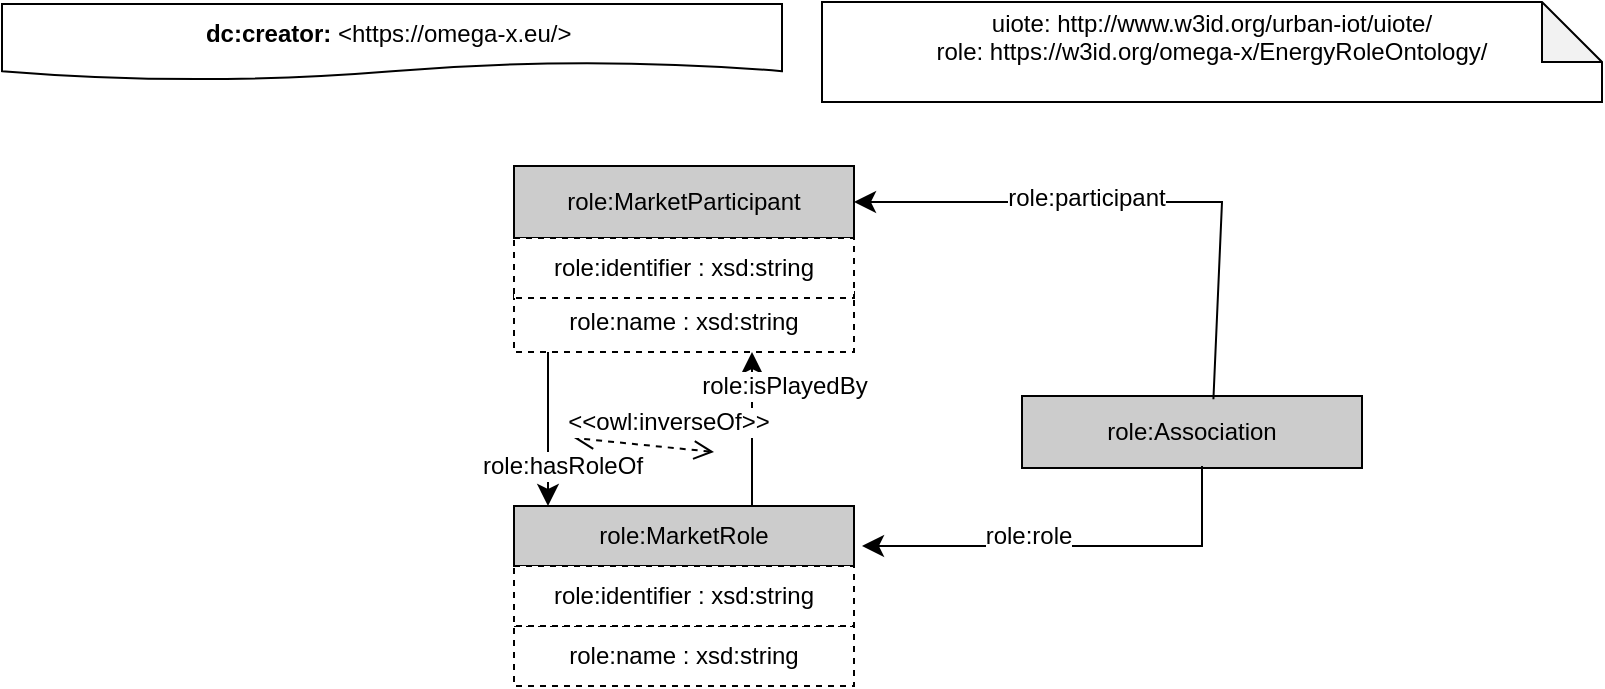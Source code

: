 <mxfile version="23.1.5" type="device" pages="9">
  <diagram id="erfH5DfKRNgKFU21_1YU" name="ROLE">
    <mxGraphModel dx="-33" dy="519" grid="1" gridSize="10" guides="1" tooltips="1" connect="1" arrows="1" fold="1" page="1" pageScale="1" pageWidth="827" pageHeight="1169" math="0" shadow="0">
      <root>
        <mxCell id="0" />
        <mxCell id="1" parent="0" />
        <mxCell id="WUJ_yS9q6Qq8Q7qs3BUG-1" value="role:MarketRole" style="rounded=0;whiteSpace=wrap;html=1;snapToPoint=1;points=[[0.1,0],[0.2,0],[0.3,0],[0.4,0],[0.5,0],[0.6,0],[0.7,0],[0.8,0],[0.9,0],[0,0.1],[0,0.3],[0,0.5],[0,0.7],[0,0.9],[0.1,1],[0.2,1],[0.3,1],[0.4,1],[0.5,1],[0.6,1],[0.7,1],[0.8,1],[0.9,1],[1,0.1],[1,0.3],[1,0.5],[1,0.7],[1,0.9]];fillColor=#cccccc;" vertex="1" parent="1">
          <mxGeometry x="1156" y="1420" width="170" height="30" as="geometry" />
        </mxCell>
        <mxCell id="WUJ_yS9q6Qq8Q7qs3BUG-2" value="&lt;b&gt;dc:creator:&lt;/b&gt;&amp;nbsp;&amp;lt;https://omega-x.eu/&amp;gt;&amp;nbsp;" style="shape=document;whiteSpace=wrap;html=1;boundedLbl=1;labelBackgroundColor=#ffffff;strokeColor=#000000;fontSize=12;fontColor=#000000;size=0.233;" vertex="1" parent="1">
          <mxGeometry x="900" y="1169" width="390" height="38" as="geometry" />
        </mxCell>
        <mxCell id="WUJ_yS9q6Qq8Q7qs3BUG-3" value="&lt;div&gt;&lt;/div&gt;&lt;div style=&quot;&quot;&gt;&lt;div style=&quot;border-color: var(--border-color);&quot;&gt;&lt;div style=&quot;border-color: var(--border-color);&quot;&gt;&lt;div style=&quot;border-color: var(--border-color);&quot;&gt;&lt;span style=&quot;background-color: initial;&quot;&gt;uiote: http://www.w3id.org/urban-iot/uiote/&lt;/span&gt;&lt;br&gt;&lt;/div&gt;&lt;div style=&quot;border-color: var(--border-color);&quot;&gt;&lt;span style=&quot;border-color: var(--border-color); background-color: initial;&quot;&gt;&lt;div style=&quot;border-color: var(--border-color);&quot;&gt;&lt;span style=&quot;background-color: initial;&quot;&gt;role: https://w3id.org/omega-x/EnergyRoleOntology/&lt;/span&gt;&lt;/div&gt;&lt;/span&gt;&lt;/div&gt;&lt;/div&gt;&lt;div style=&quot;border-color: var(--border-color);&quot;&gt;&lt;div style=&quot;border-color: var(--border-color);&quot;&gt;&lt;div style=&quot;border-color: var(--border-color);&quot;&gt;&lt;div style=&quot;border-color: var(--border-color);&quot;&gt;&lt;/div&gt;&lt;/div&gt;&lt;div style=&quot;border-color: var(--border-color);&quot;&gt;&lt;br style=&quot;border-color: var(--border-color);&quot;&gt;&lt;/div&gt;&lt;/div&gt;&lt;/div&gt;&lt;/div&gt;&lt;/div&gt;&lt;div style=&quot;&quot;&gt;&lt;div style=&quot;border-color: var(--border-color);&quot;&gt;&lt;/div&gt;&lt;/div&gt;" style="shape=note;whiteSpace=wrap;html=1;backgroundOutline=1;darkOpacity=0.05;" vertex="1" parent="1">
          <mxGeometry x="1310" y="1168" width="390" height="50" as="geometry" />
        </mxCell>
        <mxCell id="WUJ_yS9q6Qq8Q7qs3BUG-4" value="" style="endArrow=classic;html=1;exitX=0.7;exitY=0;exitDx=0;exitDy=0;entryX=0.7;entryY=1;entryDx=0;entryDy=0;endSize=8;arcSize=0;rounded=0;" edge="1" parent="1" source="WUJ_yS9q6Qq8Q7qs3BUG-1" target="WUJ_yS9q6Qq8Q7qs3BUG-12">
          <mxGeometry width="50" height="50" relative="1" as="geometry">
            <mxPoint x="1416" y="1423.5" as="sourcePoint" />
            <mxPoint x="1613" y="1423.5" as="targetPoint" />
          </mxGeometry>
        </mxCell>
        <mxCell id="WUJ_yS9q6Qq8Q7qs3BUG-5" value="&lt;div&gt;role:isPlayedBy&lt;/div&gt;" style="text;html=1;align=center;verticalAlign=middle;resizable=0;points=[];labelBackgroundColor=#ffffff;" vertex="1" connectable="0" parent="WUJ_yS9q6Qq8Q7qs3BUG-4">
          <mxGeometry x="-0.127" relative="1" as="geometry">
            <mxPoint x="16" y="-27" as="offset" />
          </mxGeometry>
        </mxCell>
        <mxCell id="WUJ_yS9q6Qq8Q7qs3BUG-6" value="" style="endArrow=open;html=1;fontColor=#000099;endFill=0;dashed=1;endSize=8;startArrow=open;startFill=0;startSize=8;arcSize=0;rounded=0;" edge="1" parent="1">
          <mxGeometry width="50" height="50" relative="1" as="geometry">
            <mxPoint x="1256" y="1393" as="sourcePoint" />
            <mxPoint x="1186" y="1386" as="targetPoint" />
          </mxGeometry>
        </mxCell>
        <mxCell id="WUJ_yS9q6Qq8Q7qs3BUG-7" value="&amp;lt;&amp;lt;owl:inverseOf&amp;gt;&amp;gt;" style="text;html=1;align=center;verticalAlign=middle;resizable=0;points=[];fontColor=#000000;labelBackgroundColor=#ffffff;" vertex="1" connectable="0" parent="WUJ_yS9q6Qq8Q7qs3BUG-6">
          <mxGeometry x="-0.328" relative="1" as="geometry">
            <mxPoint y="-12.75" as="offset" />
          </mxGeometry>
        </mxCell>
        <mxCell id="WUJ_yS9q6Qq8Q7qs3BUG-8" value="" style="endArrow=classic;html=1;exitX=0.1;exitY=1;exitDx=0;exitDy=0;entryX=0.1;entryY=0;entryDx=0;entryDy=0;endSize=8;arcSize=0;rounded=0;" edge="1" parent="1" source="WUJ_yS9q6Qq8Q7qs3BUG-11" target="WUJ_yS9q6Qq8Q7qs3BUG-1">
          <mxGeometry width="50" height="50" relative="1" as="geometry">
            <mxPoint x="1271" y="1481" as="sourcePoint" />
            <mxPoint x="1271" y="1371" as="targetPoint" />
          </mxGeometry>
        </mxCell>
        <mxCell id="WUJ_yS9q6Qq8Q7qs3BUG-9" value="&lt;div&gt;role:hasRoleOf&lt;/div&gt;" style="text;html=1;align=center;verticalAlign=middle;resizable=0;points=[];labelBackgroundColor=#ffffff;" vertex="1" connectable="0" parent="WUJ_yS9q6Qq8Q7qs3BUG-8">
          <mxGeometry x="-0.127" relative="1" as="geometry">
            <mxPoint x="7" y="55" as="offset" />
          </mxGeometry>
        </mxCell>
        <mxCell id="WUJ_yS9q6Qq8Q7qs3BUG-10" value="" style="group" vertex="1" connectable="0" parent="1">
          <mxGeometry x="1156" y="1250" width="170" height="93" as="geometry" />
        </mxCell>
        <mxCell id="WUJ_yS9q6Qq8Q7qs3BUG-11" value="role:MarketParticipant" style="rounded=0;whiteSpace=wrap;html=1;snapToPoint=1;points=[[0.1,0],[0.2,0],[0.3,0],[0.4,0],[0.5,0],[0.6,0],[0.7,0],[0.8,0],[0.9,0],[0,0.1],[0,0.3],[0,0.5],[0,0.7],[0,0.9],[0.1,1],[0.2,1],[0.3,1],[0.4,1],[0.5,1],[0.6,1],[0.7,1],[0.8,1],[0.9,1],[1,0.1],[1,0.3],[1,0.5],[1,0.7],[1,0.9]];fillColor=#cccccc;fontColor=#000000;" vertex="1" parent="WUJ_yS9q6Qq8Q7qs3BUG-10">
          <mxGeometry width="170" height="36" as="geometry" />
        </mxCell>
        <mxCell id="WUJ_yS9q6Qq8Q7qs3BUG-12" value="role:name : xsd:string" style="rounded=0;whiteSpace=wrap;html=1;snapToPoint=1;points=[[0.1,0],[0.2,0],[0.3,0],[0.4,0],[0.5,0],[0.6,0],[0.7,0],[0.8,0],[0.9,0],[0,0.1],[0,0.3],[0,0.5],[0,0.7],[0,0.9],[0.1,1],[0.2,1],[0.3,1],[0.4,1],[0.5,1],[0.6,1],[0.7,1],[0.8,1],[0.9,1],[1,0.1],[1,0.3],[1,0.5],[1,0.7],[1,0.9]];dashed=1;" vertex="1" parent="WUJ_yS9q6Qq8Q7qs3BUG-10">
          <mxGeometry y="63" width="170" height="30" as="geometry" />
        </mxCell>
        <mxCell id="WUJ_yS9q6Qq8Q7qs3BUG-13" value="role:identifier : xsd:string" style="rounded=0;whiteSpace=wrap;html=1;snapToPoint=1;points=[[0.1,0],[0.2,0],[0.3,0],[0.4,0],[0.5,0],[0.6,0],[0.7,0],[0.8,0],[0.9,0],[0,0.1],[0,0.3],[0,0.5],[0,0.7],[0,0.9],[0.1,1],[0.2,1],[0.3,1],[0.4,1],[0.5,1],[0.6,1],[0.7,1],[0.8,1],[0.9,1],[1,0.1],[1,0.3],[1,0.5],[1,0.7],[1,0.9]];dashed=1;" vertex="1" parent="WUJ_yS9q6Qq8Q7qs3BUG-10">
          <mxGeometry y="36" width="170" height="30" as="geometry" />
        </mxCell>
        <mxCell id="WUJ_yS9q6Qq8Q7qs3BUG-14" value="role:name : xsd:string" style="rounded=0;whiteSpace=wrap;html=1;snapToPoint=1;points=[[0.1,0],[0.2,0],[0.3,0],[0.4,0],[0.5,0],[0.6,0],[0.7,0],[0.8,0],[0.9,0],[0,0.1],[0,0.3],[0,0.5],[0,0.7],[0,0.9],[0.1,1],[0.2,1],[0.3,1],[0.4,1],[0.5,1],[0.6,1],[0.7,1],[0.8,1],[0.9,1],[1,0.1],[1,0.3],[1,0.5],[1,0.7],[1,0.9]];dashed=1;" vertex="1" parent="1">
          <mxGeometry x="1156" y="1480" width="170" height="30" as="geometry" />
        </mxCell>
        <mxCell id="WUJ_yS9q6Qq8Q7qs3BUG-15" value="role:identifier : xsd:string" style="rounded=0;whiteSpace=wrap;html=1;snapToPoint=1;points=[[0.1,0],[0.2,0],[0.3,0],[0.4,0],[0.5,0],[0.6,0],[0.7,0],[0.8,0],[0.9,0],[0,0.1],[0,0.3],[0,0.5],[0,0.7],[0,0.9],[0.1,1],[0.2,1],[0.3,1],[0.4,1],[0.5,1],[0.6,1],[0.7,1],[0.8,1],[0.9,1],[1,0.1],[1,0.3],[1,0.5],[1,0.7],[1,0.9]];dashed=1;" vertex="1" parent="1">
          <mxGeometry x="1156" y="1450" width="170" height="30" as="geometry" />
        </mxCell>
        <mxCell id="WUJ_yS9q6Qq8Q7qs3BUG-16" value="role:Association" style="rounded=0;whiteSpace=wrap;html=1;snapToPoint=1;points=[[0.1,0],[0.2,0],[0.3,0],[0.4,0],[0.5,0],[0.6,0],[0.7,0],[0.8,0],[0.9,0],[0,0.1],[0,0.3],[0,0.5],[0,0.7],[0,0.9],[0.1,1],[0.2,1],[0.3,1],[0.4,1],[0.5,1],[0.6,1],[0.7,1],[0.8,1],[0.9,1],[1,0.1],[1,0.3],[1,0.5],[1,0.7],[1,0.9]];fillColor=#cccccc;fontColor=#000000;" vertex="1" parent="1">
          <mxGeometry x="1410" y="1365" width="170" height="36" as="geometry" />
        </mxCell>
        <mxCell id="WUJ_yS9q6Qq8Q7qs3BUG-17" value="" style="endArrow=classic;html=1;entryX=1;entryY=0.5;entryDx=0;entryDy=0;endSize=8;arcSize=0;rounded=0;exitX=0.563;exitY=0.046;exitDx=0;exitDy=0;exitPerimeter=0;" edge="1" parent="1" source="WUJ_yS9q6Qq8Q7qs3BUG-16" target="WUJ_yS9q6Qq8Q7qs3BUG-11">
          <mxGeometry width="50" height="50" relative="1" as="geometry">
            <mxPoint x="1183" y="1296" as="sourcePoint" />
            <mxPoint x="1183" y="1430" as="targetPoint" />
            <Array as="points">
              <mxPoint x="1510" y="1268" />
            </Array>
          </mxGeometry>
        </mxCell>
        <mxCell id="WUJ_yS9q6Qq8Q7qs3BUG-18" value="&lt;div&gt;role:participant&lt;/div&gt;" style="text;html=1;align=center;verticalAlign=middle;resizable=0;points=[];labelBackgroundColor=#ffffff;" vertex="1" connectable="0" parent="WUJ_yS9q6Qq8Q7qs3BUG-17">
          <mxGeometry x="-0.127" relative="1" as="geometry">
            <mxPoint x="-43" y="-2" as="offset" />
          </mxGeometry>
        </mxCell>
        <mxCell id="WUJ_yS9q6Qq8Q7qs3BUG-19" value="" style="endArrow=classic;html=1;endSize=8;arcSize=0;rounded=0;" edge="1" parent="1">
          <mxGeometry width="50" height="50" relative="1" as="geometry">
            <mxPoint x="1500" y="1400" as="sourcePoint" />
            <mxPoint x="1330" y="1440" as="targetPoint" />
            <Array as="points">
              <mxPoint x="1500" y="1420" />
              <mxPoint x="1500" y="1440" />
            </Array>
          </mxGeometry>
        </mxCell>
        <mxCell id="WUJ_yS9q6Qq8Q7qs3BUG-20" value="&lt;div&gt;role:role&lt;/div&gt;" style="text;html=1;align=center;verticalAlign=middle;resizable=0;points=[];labelBackgroundColor=#ffffff;" vertex="1" connectable="0" parent="WUJ_yS9q6Qq8Q7qs3BUG-19">
          <mxGeometry x="-0.127" relative="1" as="geometry">
            <mxPoint x="-36" y="-5" as="offset" />
          </mxGeometry>
        </mxCell>
      </root>
    </mxGraphModel>
  </diagram>
  <diagram id="VzDJDiG1GF1SOQNTBY_i" name="EDS">
    <mxGraphModel dx="1607" dy="2842" grid="1" gridSize="10" guides="1" tooltips="1" connect="1" arrows="1" fold="1" page="1" pageScale="1" pageWidth="827" pageHeight="1169" math="0" shadow="0">
      <root>
        <mxCell id="0" />
        <mxCell id="1" parent="0" />
        <mxCell id="-bJuEMdhLMR0nd_hW1hR-1" style="edgeStyle=orthogonalEdgeStyle;rounded=0;orthogonalLoop=1;jettySize=auto;html=1;exitX=0;exitY=0.3;exitDx=0;exitDy=0;entryX=0.2;entryY=0;entryDx=0;entryDy=0;" edge="1" parent="1" source="-bJuEMdhLMR0nd_hW1hR-7" target="-bJuEMdhLMR0nd_hW1hR-18">
          <mxGeometry relative="1" as="geometry" />
        </mxCell>
        <mxCell id="-bJuEMdhLMR0nd_hW1hR-2" value="i" style="edgeLabel;html=1;align=center;verticalAlign=middle;resizable=0;points=[];" connectable="0" vertex="1" parent="-bJuEMdhLMR0nd_hW1hR-1">
          <mxGeometry x="-0.104" y="-2" relative="1" as="geometry">
            <mxPoint as="offset" />
          </mxGeometry>
        </mxCell>
        <mxCell id="-bJuEMdhLMR0nd_hW1hR-3" value="eds:includesTechnicalContext" style="edgeLabel;html=1;align=center;verticalAlign=middle;resizable=0;points=[];" connectable="0" vertex="1" parent="-bJuEMdhLMR0nd_hW1hR-1">
          <mxGeometry x="-0.14" y="2" relative="1" as="geometry">
            <mxPoint x="22" as="offset" />
          </mxGeometry>
        </mxCell>
        <mxCell id="-bJuEMdhLMR0nd_hW1hR-4" style="edgeStyle=orthogonalEdgeStyle;rounded=0;orthogonalLoop=1;jettySize=auto;html=1;exitX=1;exitY=0.5;exitDx=0;exitDy=0;entryX=0.5;entryY=0;entryDx=0;entryDy=0;" edge="1" parent="1" source="-bJuEMdhLMR0nd_hW1hR-7" target="-bJuEMdhLMR0nd_hW1hR-10">
          <mxGeometry relative="1" as="geometry" />
        </mxCell>
        <mxCell id="-bJuEMdhLMR0nd_hW1hR-5" value="eds:isExchangedIn" style="edgeLabel;html=1;align=center;verticalAlign=middle;resizable=0;points=[];" connectable="0" vertex="1" parent="-bJuEMdhLMR0nd_hW1hR-4">
          <mxGeometry x="0.036" y="-4" relative="1" as="geometry">
            <mxPoint x="-41" y="-1" as="offset" />
          </mxGeometry>
        </mxCell>
        <mxCell id="-bJuEMdhLMR0nd_hW1hR-6" style="edgeStyle=orthogonalEdgeStyle;rounded=0;orthogonalLoop=1;jettySize=auto;html=1;exitX=0.5;exitY=0;exitDx=0;exitDy=0;endArrow=block;endFill=0;" edge="1" parent="1" source="-bJuEMdhLMR0nd_hW1hR-7" target="-bJuEMdhLMR0nd_hW1hR-39">
          <mxGeometry relative="1" as="geometry" />
        </mxCell>
        <mxCell id="-bJuEMdhLMR0nd_hW1hR-7" value="&lt;font color=&quot;#000000&quot;&gt;eds:EnergyDataSet&lt;/font&gt;" style="rounded=0;whiteSpace=wrap;html=1;snapToPoint=1;points=[[0.1,0],[0.2,0],[0.3,0],[0.4,0],[0.5,0],[0.6,0],[0.7,0],[0.8,0],[0.9,0],[0,0.1],[0,0.3],[0,0.5],[0,0.7],[0,0.9],[0.1,1],[0.2,1],[0.3,1],[0.4,1],[0.5,1],[0.6,1],[0.7,1],[0.8,1],[0.9,1],[1,0.1],[1,0.3],[1,0.5],[1,0.7],[1,0.9]];fillColor=#b1ddf0;strokeColor=#000000;fontColor=#ffffff;" vertex="1" parent="1">
          <mxGeometry x="70" y="-1140" width="170" height="30" as="geometry" />
        </mxCell>
        <mxCell id="-bJuEMdhLMR0nd_hW1hR-8" style="edgeStyle=orthogonalEdgeStyle;rounded=0;orthogonalLoop=1;jettySize=auto;html=1;exitX=0.8;exitY=0;exitDx=0;exitDy=0;entryX=1;entryY=0.1;entryDx=0;entryDy=0;" edge="1" parent="1" source="-bJuEMdhLMR0nd_hW1hR-10" target="-bJuEMdhLMR0nd_hW1hR-7">
          <mxGeometry relative="1" as="geometry" />
        </mxCell>
        <mxCell id="-bJuEMdhLMR0nd_hW1hR-9" value="eds:exchanges" style="edgeLabel;html=1;align=center;verticalAlign=middle;resizable=0;points=[];" connectable="0" vertex="1" parent="-bJuEMdhLMR0nd_hW1hR-8">
          <mxGeometry x="0.245" y="-4" relative="1" as="geometry">
            <mxPoint x="-1" as="offset" />
          </mxGeometry>
        </mxCell>
        <mxCell id="-bJuEMdhLMR0nd_hW1hR-10" value="eds:ExchangeContext" style="rounded=0;whiteSpace=wrap;html=1;snapToPoint=1;points=[[0.1,0],[0.2,0],[0.3,0],[0.4,0],[0.5,0],[0.6,0],[0.7,0],[0.8,0],[0.9,0],[0,0.1],[0,0.3],[0,0.5],[0,0.7],[0,0.9],[0.1,1],[0.2,1],[0.3,1],[0.4,1],[0.5,1],[0.6,1],[0.7,1],[0.8,1],[0.9,1],[1,0.1],[1,0.3],[1,0.5],[1,0.7],[1,0.9]];fillColor=#B1DDF0;" vertex="1" parent="1">
          <mxGeometry x="320" y="-1050" width="170" height="30" as="geometry" />
        </mxCell>
        <mxCell id="-bJuEMdhLMR0nd_hW1hR-11" value="eds:build&amp;nbsp;" style="rounded=0;whiteSpace=wrap;html=1;snapToPoint=1;points=[[0.1,0],[0.2,0],[0.3,0],[0.4,0],[0.5,0],[0.6,0],[0.7,0],[0.8,0],[0.9,0],[0,0.1],[0,0.3],[0,0.5],[0,0.7],[0,0.9],[0.1,1],[0.2,1],[0.3,1],[0.4,1],[0.5,1],[0.6,1],[0.7,1],[0.8,1],[0.9,1],[1,0.1],[1,0.3],[1,0.5],[1,0.7],[1,0.9]];dashed=1;" vertex="1" parent="1">
          <mxGeometry x="70" y="-1110" width="170" height="30" as="geometry" />
        </mxCell>
        <mxCell id="-bJuEMdhLMR0nd_hW1hR-12" style="edgeStyle=orthogonalEdgeStyle;rounded=0;orthogonalLoop=1;jettySize=auto;html=1;exitX=0.8;exitY=0;exitDx=0;exitDy=0;entryX=0;entryY=0.1;entryDx=0;entryDy=0;" edge="1" parent="1" source="-bJuEMdhLMR0nd_hW1hR-18" target="-bJuEMdhLMR0nd_hW1hR-11">
          <mxGeometry relative="1" as="geometry">
            <Array as="points">
              <mxPoint x="-80" y="-1050" />
              <mxPoint x="-80" y="-1107" />
            </Array>
          </mxGeometry>
        </mxCell>
        <mxCell id="-bJuEMdhLMR0nd_hW1hR-13" value="eds:isTechnicalContextOf" style="edgeLabel;html=1;align=center;verticalAlign=middle;resizable=0;points=[];" connectable="0" vertex="1" parent="-bJuEMdhLMR0nd_hW1hR-12">
          <mxGeometry x="-0.111" y="4" relative="1" as="geometry">
            <mxPoint x="31" y="1" as="offset" />
          </mxGeometry>
        </mxCell>
        <mxCell id="-bJuEMdhLMR0nd_hW1hR-14" style="edgeStyle=orthogonalEdgeStyle;rounded=0;orthogonalLoop=1;jettySize=auto;html=1;exitX=0;exitY=0.5;exitDx=0;exitDy=0;entryX=0.7;entryY=0;entryDx=0;entryDy=0;" edge="1" parent="1" source="-bJuEMdhLMR0nd_hW1hR-18" target="-bJuEMdhLMR0nd_hW1hR-27">
          <mxGeometry relative="1" as="geometry" />
        </mxCell>
        <mxCell id="-bJuEMdhLMR0nd_hW1hR-15" value="(some) eds:includesQuality" style="edgeLabel;html=1;align=center;verticalAlign=middle;resizable=0;points=[];" connectable="0" vertex="1" parent="-bJuEMdhLMR0nd_hW1hR-14">
          <mxGeometry x="0.044" y="2" relative="1" as="geometry">
            <mxPoint x="-26" y="33" as="offset" />
          </mxGeometry>
        </mxCell>
        <mxCell id="-bJuEMdhLMR0nd_hW1hR-16" style="edgeStyle=orthogonalEdgeStyle;rounded=0;orthogonalLoop=1;jettySize=auto;html=1;exitX=1;exitY=0.5;exitDx=0;exitDy=0;entryX=0;entryY=0.5;entryDx=0;entryDy=0;" edge="1" parent="1" source="-bJuEMdhLMR0nd_hW1hR-18" target="-bJuEMdhLMR0nd_hW1hR-25">
          <mxGeometry relative="1" as="geometry" />
        </mxCell>
        <mxCell id="-bJuEMdhLMR0nd_hW1hR-17" value="eds:includesEvaluationPoint" style="edgeLabel;html=1;align=center;verticalAlign=middle;resizable=0;points=[];" connectable="0" vertex="1" parent="-bJuEMdhLMR0nd_hW1hR-16">
          <mxGeometry x="-0.09" y="2" relative="1" as="geometry">
            <mxPoint as="offset" />
          </mxGeometry>
        </mxCell>
        <mxCell id="-bJuEMdhLMR0nd_hW1hR-18" value="eds:TechnicalContext" style="rounded=0;whiteSpace=wrap;html=1;snapToPoint=1;points=[[0.1,0],[0.2,0],[0.3,0],[0.4,0],[0.5,0],[0.6,0],[0.7,0],[0.8,0],[0.9,0],[0,0.1],[0,0.3],[0,0.5],[0,0.7],[0,0.9],[0.1,1],[0.2,1],[0.3,1],[0.4,1],[0.5,1],[0.6,1],[0.7,1],[0.8,1],[0.9,1],[1,0.1],[1,0.3],[1,0.5],[1,0.7],[1,0.9]];fillColor=#b1ddf0;strokeColor=#000000;" vertex="1" parent="1">
          <mxGeometry x="-192" y="-1050" width="170" height="30" as="geometry" />
        </mxCell>
        <mxCell id="-bJuEMdhLMR0nd_hW1hR-19" value="&lt;font color=&quot;#f5f5f5&quot;&gt;sched:Schedule&lt;/font&gt;" style="rounded=0;whiteSpace=wrap;html=1;snapToPoint=1;points=[[0.1,0],[0.2,0],[0.3,0],[0.4,0],[0.5,0],[0.6,0],[0.7,0],[0.8,0],[0.9,0],[0,0.1],[0,0.3],[0,0.5],[0,0.7],[0,0.9],[0.1,1],[0.2,1],[0.3,1],[0.4,1],[0.5,1],[0.6,1],[0.7,1],[0.8,1],[0.9,1],[1,0.1],[1,0.3],[1,0.5],[1,0.7],[1,0.9]];fillColor=#C40069;strokeColor=#C40069;" vertex="1" parent="1">
          <mxGeometry x="13" y="-930" width="100" height="30" as="geometry" />
        </mxCell>
        <mxCell id="-bJuEMdhLMR0nd_hW1hR-20" style="edgeStyle=orthogonalEdgeStyle;rounded=0;orthogonalLoop=1;jettySize=auto;html=1;exitX=1;exitY=0.5;exitDx=0;exitDy=0;entryX=0.2;entryY=0;entryDx=0;entryDy=0;" edge="1" parent="1" source="-bJuEMdhLMR0nd_hW1hR-22" target="-bJuEMdhLMR0nd_hW1hR-19">
          <mxGeometry relative="1" as="geometry" />
        </mxCell>
        <mxCell id="-bJuEMdhLMR0nd_hW1hR-21" value="(some) eds:includesSchedule" style="edgeLabel;html=1;align=center;verticalAlign=middle;resizable=0;points=[];" connectable="0" vertex="1" parent="-bJuEMdhLMR0nd_hW1hR-20">
          <mxGeometry x="0.256" relative="1" as="geometry">
            <mxPoint x="21" as="offset" />
          </mxGeometry>
        </mxCell>
        <mxCell id="-bJuEMdhLMR0nd_hW1hR-22" value="&lt;span style=&quot;color: rgb(0, 0, 0); font-family: Helvetica; font-size: 11px; font-style: normal; font-variant-ligatures: normal; font-variant-caps: normal; font-weight: 400; letter-spacing: normal; orphans: 2; text-align: center; text-indent: 0px; text-transform: none; widows: 2; word-spacing: 0px; -webkit-text-stroke-width: 0px; background-color: rgb(255, 255, 255); text-decoration-thickness: initial; text-decoration-style: initial; text-decoration-color: initial; float: none; display: inline !important;&quot;&gt;eds:identifier&lt;/span&gt;" style="rounded=0;whiteSpace=wrap;html=1;snapToPoint=1;points=[[0.1,0],[0.2,0],[0.3,0],[0.4,0],[0.5,0],[0.6,0],[0.7,0],[0.8,0],[0.9,0],[0,0.1],[0,0.3],[0,0.5],[0,0.7],[0,0.9],[0.1,1],[0.2,1],[0.3,1],[0.4,1],[0.5,1],[0.6,1],[0.7,1],[0.8,1],[0.9,1],[1,0.1],[1,0.3],[1,0.5],[1,0.7],[1,0.9]];dashed=1;" vertex="1" parent="1">
          <mxGeometry x="-192" y="-1019" width="170" height="30" as="geometry" />
        </mxCell>
        <mxCell id="-bJuEMdhLMR0nd_hW1hR-23" value="prop:Property" style="rounded=0;whiteSpace=wrap;html=1;snapToPoint=1;points=[[0.1,0],[0.2,0],[0.3,0],[0.4,0],[0.5,0],[0.6,0],[0.7,0],[0.8,0],[0.9,0],[0,0.1],[0,0.3],[0,0.5],[0,0.7],[0,0.9],[0.1,1],[0.2,1],[0.3,1],[0.4,1],[0.5,1],[0.6,1],[0.7,1],[0.8,1],[0.9,1],[1,0.1],[1,0.3],[1,0.5],[1,0.7],[1,0.9]];fillColor=#B0E3E6;strokeColor=#B0E3E6;" vertex="1" parent="1">
          <mxGeometry x="-180" y="-893" width="103" height="30" as="geometry" />
        </mxCell>
        <mxCell id="-bJuEMdhLMR0nd_hW1hR-24" value="role:MarketParticipant" style="rounded=0;whiteSpace=wrap;html=1;snapToPoint=1;points=[[0.1,0],[0.2,0],[0.3,0],[0.4,0],[0.5,0],[0.6,0],[0.7,0],[0.8,0],[0.9,0],[0,0.1],[0,0.3],[0,0.5],[0,0.7],[0,0.9],[0.1,1],[0.2,1],[0.3,1],[0.4,1],[0.5,1],[0.6,1],[0.7,1],[0.8,1],[0.9,1],[1,0.1],[1,0.3],[1,0.5],[1,0.7],[1,0.9]];fillColor=#f5f5f5;strokeColor=#000000;" vertex="1" parent="1">
          <mxGeometry x="331" y="-930" width="120" height="30" as="geometry" />
        </mxCell>
        <mxCell id="-bJuEMdhLMR0nd_hW1hR-25" value="eds:EvaluationPoint" style="rounded=0;whiteSpace=wrap;html=1;snapToPoint=1;points=[[0.1,0],[0.2,0],[0.3,0],[0.4,0],[0.5,0],[0.6,0],[0.7,0],[0.8,0],[0.9,0],[0,0.1],[0,0.3],[0,0.5],[0,0.7],[0,0.9],[0.1,1],[0.2,1],[0.3,1],[0.4,1],[0.5,1],[0.6,1],[0.7,1],[0.8,1],[0.9,1],[1,0.1],[1,0.3],[1,0.5],[1,0.7],[1,0.9]];fillColor=#B1DDF0;strokeColor=#000000;" vertex="1" parent="1">
          <mxGeometry x="162" y="-1049" width="110" height="30" as="geometry" />
        </mxCell>
        <mxCell id="-bJuEMdhLMR0nd_hW1hR-26" value="&lt;div&gt;&lt;/div&gt;&lt;div style=&quot;font-size: 8px;&quot;&gt;&lt;div style=&quot;border-color: var(--border-color);&quot;&gt;&lt;font face=&quot;Times New Roman&quot;&gt;&lt;font style=&quot;font-size: 8px;&quot;&gt;&lt;span style=&quot;background-color: initial; border-color: var(--border-color); text-align: left;&quot; class=&quot;nn&quot;&gt;&lt;b style=&quot;&quot;&gt;dcterms:&lt;/b&gt;&lt;/span&gt;&lt;/font&gt;http://purl.org/dc/terms/&lt;/font&gt;&lt;/div&gt;&lt;div style=&quot;border-color: var(--border-color);&quot;&gt;&lt;font face=&quot;Times New Roman&quot; style=&quot;font-size: 8px;&quot;&gt;&lt;span style=&quot;background-color: initial; border-color: var(--border-color); text-align: left;&quot; class=&quot;nn&quot;&gt;&lt;b&gt;rfds:&lt;/b&gt;&lt;/span&gt;http://www.w3.org/2000/01/rdf-schema#&lt;/font&gt;&lt;/div&gt;&lt;div style=&quot;border-color: var(--border-color);&quot;&gt;&lt;font face=&quot;Times New Roman&quot; style=&quot;font-size: 8px;&quot;&gt;&lt;span style=&quot;background-color: initial; border-color: var(--border-color); text-align: left;&quot; class=&quot;nn&quot;&gt;&lt;b&gt;owl:&lt;/b&gt;&lt;/span&gt;http://www.w3.org/2002/07/owl#&lt;/font&gt;&lt;/div&gt;&lt;div style=&quot;border-color: var(--border-color);&quot;&gt;&lt;font face=&quot;Times New Roman&quot; style=&quot;font-size: 8px;&quot;&gt;&lt;span style=&quot;background-color: initial; border-color: var(--border-color); text-align: left;&quot; class=&quot;nn&quot;&gt;&lt;b&gt;vann&lt;/b&gt;:&lt;/span&gt;&lt;span style=&quot;background-color: initial; border-color: var(--border-color); text-align: left;&quot; class=&quot;nl&quot;&gt;http://purl.org/vocab/vann/&lt;/span&gt;&lt;br&gt;&lt;/font&gt;&lt;/div&gt;&lt;div style=&quot;border-color: var(--border-color);&quot;&gt;&lt;font face=&quot;Times New Roman&quot; style=&quot;font-size: 8px;&quot;&gt;&lt;b&gt;eds&lt;/b&gt;:https://w3id.org/omega-x/EnergyDataSetOntology/&lt;br&gt;&lt;/font&gt;&lt;/div&gt;&lt;div style=&quot;border-color: var(--border-color);&quot;&gt;&lt;font face=&quot;Times New Roman&quot; style=&quot;font-size: 8px;&quot;&gt;&lt;b&gt;infra&lt;/b&gt;:https://w3id.org/omega-x/InfrastructureOntology/&lt;/font&gt;&lt;/div&gt;&lt;div style=&quot;border-color: var(--border-color);&quot;&gt;&lt;font face=&quot;Times New Roman&quot; style=&quot;font-size: 8px;&quot;&gt;&lt;b&gt;prop&lt;/b&gt;:https://w3id.org/omega-x/Property&lt;span style=&quot;background-color: initial;&quot;&gt;Ontology/&lt;/span&gt;&lt;/font&gt;&lt;/div&gt;&lt;div style=&quot;border-color: var(--border-color);&quot;&gt;&lt;font face=&quot;Times New Roman&quot; style=&quot;font-size: 8px;&quot;&gt;&lt;span style=&quot;background-color: initial;&quot;&gt;&lt;b&gt;role&lt;/b&gt;:&lt;/span&gt;https://w3id.org/omega-x/RoleOntology/&lt;/font&gt;&lt;/div&gt;&lt;div style=&quot;border-color: var(--border-color);&quot;&gt;&lt;font face=&quot;Times New Roman&quot; style=&quot;font-size: 8px;&quot;&gt;&lt;b&gt;sched&lt;/b&gt;:&lt;span style=&quot;background-color: initial;&quot;&gt;https://w3id.org/omega-x/SchedulingOntology/&lt;/span&gt;&lt;/font&gt;&lt;/div&gt;&lt;div style=&quot;border-color: var(--border-color);&quot;&gt;&lt;font face=&quot;Times New Roman&quot; style=&quot;font-size: 8px;&quot;&gt;&lt;b style=&quot;&quot;&gt;qual&lt;/b&gt;:&lt;span style=&quot;background-color: initial;&quot;&gt;https://w3id.org/omega-x/QualityOntology/&lt;/span&gt;&lt;span style=&quot;background-color: initial; border-color: var(--border-color);&quot;&gt;&amp;nbsp;&lt;/span&gt;&lt;span style=&quot;background-color: initial; border-color: var(--border-color);&quot;&gt;&amp;nbsp;&lt;/span&gt;&lt;/font&gt;&lt;/div&gt;&lt;/div&gt;&lt;div style=&quot;&quot;&gt;&lt;div style=&quot;border-color: var(--border-color);&quot;&gt;&lt;/div&gt;&lt;/div&gt;" style="shape=note;whiteSpace=wrap;html=1;backgroundOutline=1;darkOpacity=0.05;" vertex="1" parent="1">
          <mxGeometry x="113" y="-1320" width="286" height="110" as="geometry" />
        </mxCell>
        <mxCell id="-bJuEMdhLMR0nd_hW1hR-27" value="&lt;font color=&quot;#000000&quot;&gt;qual:Quality&lt;/font&gt;" style="rounded=0;whiteSpace=wrap;html=1;snapToPoint=1;points=[[0.1,0],[0.2,0],[0.3,0],[0.4,0],[0.5,0],[0.6,0],[0.7,0],[0.8,0],[0.9,0],[0,0.1],[0,0.3],[0,0.5],[0,0.7],[0,0.9],[0.1,1],[0.2,1],[0.3,1],[0.4,1],[0.5,1],[0.6,1],[0.7,1],[0.8,1],[0.9,1],[1,0.1],[1,0.3],[1,0.5],[1,0.7],[1,0.9]];fillColor=#E3C800;strokeColor=#E3C800;fontColor=#ffffff;" vertex="1" parent="1">
          <mxGeometry x="-320" y="-930" width="103" height="30" as="geometry" />
        </mxCell>
        <mxCell id="-bJuEMdhLMR0nd_hW1hR-28" value="&lt;pre style=&quot;background: transparent; font-size: 7px;&quot; class=&quot;western&quot;&gt;&lt;pre style=&quot;background: transparent;&quot; class=&quot;western&quot;&gt;&lt;font face=&quot;Times New Roman&quot; style=&quot;font-size: 7px;&quot;&gt;&lt;font style=&quot;font-size: 7px;&quot;&gt;&lt;font style=&quot;font-size: 7px;&quot;&gt;&lt;b style=&quot;&quot;&gt;dcterms:title &lt;/b&gt;&lt;span style=&quot;&quot; lang=&quot;fr-FR&quot;&gt;&quot;Energy Data Set Ontology&amp;nbsp;&quot;@eng&lt;/span&gt;&lt;/font&gt;&lt;/font&gt;&lt;br&gt;&lt;font style=&quot;font-size: 7px;&quot;&gt;&lt;font style=&quot;font-size: 7px;&quot;&gt;&lt;span lang=&quot;fr-FR&quot;&gt;&lt;b&gt;dcterms:creator&lt;/b&gt;&lt;/span&gt;&lt;span lang=&quot;fr-FR&quot;&gt; https://omega-x.eu/ &lt;/span&gt;&lt;/font&gt;&lt;/font&gt;&lt;br&gt;&lt;b&gt;dcterms:contributor &lt;/b&gt;&amp;lt;https://www.researchgate.net/profile/Lina-Nachabe-2&amp;gt;&lt;b&gt;;&lt;br&gt;dcterms:contributor &lt;/b&gt;&amp;lt;https://orcid.org/0000-0003-4747-1232&amp;gt; &lt;b&gt;; &lt;br&gt;&lt;/b&gt;&lt;/font&gt;&lt;font face=&quot;Times New Roman&quot; style=&quot;font-size: 7px;&quot;&gt;&lt;b&gt;dcterms:contributor &lt;/b&gt;&amp;lt;https://orcid.org/&lt;/font&gt;&lt;span&gt;&lt;font face=&quot;Times New Roman&quot;&gt;0000-0001-9814-8991&lt;/font&gt;&lt;/span&gt;&lt;font face=&quot;Times New Roman&quot; style=&quot;font-size: 7px;&quot;&gt;&amp;gt; &lt;b&gt;; &lt;/b&gt;&lt;/font&gt;&lt;br&gt;&lt;font face=&quot;Times New Roman&quot; style=&quot;font-size: 7px;&quot;&gt;&lt;font style=&quot;font-size: 7px;&quot;&gt;&lt;font style=&quot;font-size: 7px;&quot;&gt;&lt;span lang=&quot;fr-FR&quot;&gt;&lt;b&gt;dcterms:created&lt;/b&gt;&lt;/span&gt;&lt;span lang=&quot;fr-FR&quot;&gt; &quot;2023-10-31&quot;^^xsd:date &lt;/span&gt;&lt;/font&gt;&lt;/font&gt;&lt;br&gt;&lt;font style=&quot;font-size: 7px;&quot;&gt;&lt;font style=&quot;font-size: 7px;&quot;&gt;&lt;span lang=&quot;fr-FR&quot;&gt;&lt;b&gt;dcterms:modified&lt;/b&gt;&lt;/span&gt;&lt;span lang=&quot;fr-FR&quot;&gt; &quot;202&lt;/span&gt;&lt;span lang=&quot;fr-FR&quot;&gt;4&lt;/span&gt;&lt;span lang=&quot;fr-FR&quot;&gt;-&lt;/span&gt;&lt;span lang=&quot;fr-FR&quot;&gt;03&lt;/span&gt;&lt;span lang=&quot;fr-FR&quot;&gt;-&lt;/span&gt;&lt;span lang=&quot;fr-FR&quot;&gt;07&lt;/span&gt;&lt;span lang=&quot;fr-FR&quot;&gt;&quot;^^xsd:date &lt;/span&gt;&lt;/font&gt;&lt;/font&gt;&lt;br&gt;&lt;font style=&quot;font-size: 7px;&quot;&gt;&lt;font style=&quot;font-size: 7px;&quot;&gt;&lt;span lang=&quot;fr-FR&quot;&gt;&lt;b&gt;dcterms:rights&lt;/b&gt;&lt;/span&gt;&lt;span lang=&quot;fr-FR&quot;&gt; &quot;Copyright © Omega-X Consortium 2022-2025&quot;@en&lt;/span&gt; &lt;/font&gt;&lt;/font&gt;&lt;br&gt;&lt;font style=&quot;font-size: 7px;&quot;&gt;&lt;font style=&quot;font-size: 7px;&quot;&gt;&lt;span lang=&quot;fr-FR&quot;&gt;&lt;b&gt;vann:preferredNamespacePrefix&lt;/b&gt;&lt;/span&gt;&lt;span lang=&quot;fr-FR&quot;&gt; &quot;e&lt;/span&gt;&lt;span lang=&quot;fr-FR&quot;&gt;d&lt;/span&gt;&lt;span lang=&quot;fr-FR&quot;&gt;s&quot;&lt;/span&gt;&lt;/font&gt;&lt;/font&gt;&lt;br&gt;&lt;font style=&quot;font-size: 7px;&quot;&gt;&lt;font style=&quot;font-size: 7px;&quot;&gt;&lt;span lang=&quot;fr-FR&quot;&gt;&lt;b&gt;rdfs:label &lt;/b&gt;&lt;/span&gt;&lt;span lang=&quot;fr-FR&quot;&gt;&quot;&lt;/span&gt;&lt;span lang=&quot;fr-FR&quot;&gt;Energy&lt;/span&gt;&lt;span lang=&quot;fr-FR&quot;&gt; &lt;/span&gt;&lt;span lang=&quot;fr-FR&quot;&gt;Data Set Ontology&lt;/span&gt;&lt;span lang=&quot;fr-FR&quot;&gt;&quot;@en &lt;/span&gt;&lt;/font&gt;&lt;/font&gt;&lt;br&gt;&lt;font style=&quot;font-size: 7px;&quot;&gt;&lt;font style=&quot;font-size: 7px;&quot;&gt;&lt;span style=&quot;&quot; lang=&quot;fr-FR&quot;&gt;&lt;b&gt;owl:versionInfo&lt;/b&gt;&lt;/span&gt;&lt;span style=&quot;&quot; lang=&quot;fr-FR&quot;&gt; &quot;0.&lt;/span&gt;&lt;span style=&quot;&quot; lang=&quot;fr-FR&quot;&gt;4&lt;/span&gt;&lt;span style=&quot;&quot; lang=&quot;fr-FR&quot;&gt;&quot;&lt;/span&gt;&lt;/font&gt;&lt;/font&gt;&lt;/font&gt;&lt;/pre&gt;&lt;/pre&gt;" style="shape=document;whiteSpace=wrap;html=1;boundedLbl=1;size=0.133;align=left;" vertex="1" parent="1">
          <mxGeometry x="-230" y="-1320" width="283" height="129" as="geometry" />
        </mxCell>
        <mxCell id="-bJuEMdhLMR0nd_hW1hR-29" style="edgeStyle=orthogonalEdgeStyle;rounded=0;orthogonalLoop=1;jettySize=auto;html=1;exitX=0.7;exitY=1;exitDx=0;exitDy=0;entryX=0.9;entryY=0;entryDx=0;entryDy=0;" edge="1" parent="1" source="-bJuEMdhLMR0nd_hW1hR-31" target="-bJuEMdhLMR0nd_hW1hR-24">
          <mxGeometry relative="1" as="geometry" />
        </mxCell>
        <mxCell id="-bJuEMdhLMR0nd_hW1hR-30" value="eds:toTarget" style="edgeLabel;html=1;align=center;verticalAlign=middle;resizable=0;points=[];" connectable="0" vertex="1" parent="-bJuEMdhLMR0nd_hW1hR-29">
          <mxGeometry x="-0.169" y="-1" relative="1" as="geometry">
            <mxPoint y="4" as="offset" />
          </mxGeometry>
        </mxCell>
        <mxCell id="-bJuEMdhLMR0nd_hW1hR-31" value="eds:identifier" style="rounded=0;whiteSpace=wrap;html=1;snapToPoint=1;points=[[0.1,0],[0.2,0],[0.3,0],[0.4,0],[0.5,0],[0.6,0],[0.7,0],[0.8,0],[0.9,0],[0,0.1],[0,0.3],[0,0.5],[0,0.7],[0,0.9],[0.1,1],[0.2,1],[0.3,1],[0.4,1],[0.5,1],[0.6,1],[0.7,1],[0.8,1],[0.9,1],[1,0.1],[1,0.3],[1,0.5],[1,0.7],[1,0.9]];dashed=1;" vertex="1" parent="1">
          <mxGeometry x="320" y="-1020" width="170" height="30" as="geometry" />
        </mxCell>
        <mxCell id="-bJuEMdhLMR0nd_hW1hR-32" style="edgeStyle=orthogonalEdgeStyle;rounded=0;orthogonalLoop=1;jettySize=auto;html=1;exitX=0.3;exitY=1;exitDx=0;exitDy=0;entryX=0.2;entryY=0;entryDx=0;entryDy=0;" edge="1" parent="1" target="-bJuEMdhLMR0nd_hW1hR-24">
          <mxGeometry relative="1" as="geometry">
            <mxPoint x="350" y="-990" as="sourcePoint" />
            <mxPoint x="357" y="-960" as="targetPoint" />
          </mxGeometry>
        </mxCell>
        <mxCell id="-bJuEMdhLMR0nd_hW1hR-33" value="eds:fromSource" style="edgeLabel;html=1;align=center;verticalAlign=middle;resizable=0;points=[];" connectable="0" vertex="1" parent="-bJuEMdhLMR0nd_hW1hR-32">
          <mxGeometry x="-0.225" y="-2" relative="1" as="geometry">
            <mxPoint x="5" y="5" as="offset" />
          </mxGeometry>
        </mxCell>
        <mxCell id="-bJuEMdhLMR0nd_hW1hR-34" value="&lt;span style=&quot;color: rgb(0, 0, 0); font-family: Helvetica; font-size: 12px; font-style: normal; font-variant-ligatures: normal; font-variant-caps: normal; font-weight: 400; letter-spacing: normal; orphans: 2; text-align: center; text-indent: 0px; text-transform: none; widows: 2; word-spacing: 0px; -webkit-text-stroke-width: 0px; background-color: rgb(255, 255, 255); text-decoration-thickness: initial; text-decoration-style: initial; text-decoration-color: initial; float: none; display: inline !important;&quot;&gt;&amp;lt;&amp;lt;owl:inverseOf&amp;gt;&amp;gt;&lt;/span&gt;" style="text;whiteSpace=wrap;html=1;" vertex="1" parent="1">
          <mxGeometry x="-170" y="-1100" width="160" height="40" as="geometry" />
        </mxCell>
        <mxCell id="-bJuEMdhLMR0nd_hW1hR-35" value="&lt;span style=&quot;color: rgb(0, 0, 0); font-family: Helvetica; font-size: 12px; font-style: normal; font-variant-ligatures: normal; font-variant-caps: normal; font-weight: 400; letter-spacing: normal; orphans: 2; text-align: center; text-indent: 0px; text-transform: none; widows: 2; word-spacing: 0px; -webkit-text-stroke-width: 0px; background-color: rgb(255, 255, 255); text-decoration-thickness: initial; text-decoration-style: initial; text-decoration-color: initial; float: none; display: inline !important;&quot;&gt;&amp;lt;&amp;lt;owl:inverseOf&amp;gt;&amp;gt;&lt;/span&gt;" style="text;whiteSpace=wrap;html=1;" vertex="1" parent="1">
          <mxGeometry x="370" y="-1100" width="100" height="40" as="geometry" />
        </mxCell>
        <mxCell id="-bJuEMdhLMR0nd_hW1hR-36" style="edgeStyle=orthogonalEdgeStyle;rounded=0;orthogonalLoop=1;jettySize=auto;html=1;exitX=0.4;exitY=1;exitDx=0;exitDy=0;entryX=0.5;entryY=0;entryDx=0;entryDy=0;" edge="1" parent="1" source="-bJuEMdhLMR0nd_hW1hR-38" target="-bJuEMdhLMR0nd_hW1hR-23">
          <mxGeometry relative="1" as="geometry" />
        </mxCell>
        <mxCell id="-bJuEMdhLMR0nd_hW1hR-37" value="(some) eds:includesProperty" style="edgeLabel;html=1;align=center;verticalAlign=middle;resizable=0;points=[];" connectable="0" vertex="1" parent="-bJuEMdhLMR0nd_hW1hR-36">
          <mxGeometry x="-0.198" y="-1" relative="1" as="geometry">
            <mxPoint x="4" y="3" as="offset" />
          </mxGeometry>
        </mxCell>
        <mxCell id="-bJuEMdhLMR0nd_hW1hR-38" value="&lt;span style=&quot;color: rgb(0, 0, 0); font-family: Helvetica; font-size: 11px; font-style: normal; font-variant-ligatures: normal; font-variant-caps: normal; font-weight: 400; letter-spacing: normal; orphans: 2; text-align: center; text-indent: 0px; text-transform: none; widows: 2; word-spacing: 0px; -webkit-text-stroke-width: 0px; background-color: rgb(255, 255, 255); text-decoration-thickness: initial; text-decoration-style: initial; text-decoration-color: initial; float: none; display: inline !important;&quot;&gt;eds:valueDataType&lt;/span&gt;" style="rounded=0;whiteSpace=wrap;html=1;snapToPoint=1;points=[[0.1,0],[0.2,0],[0.3,0],[0.4,0],[0.5,0],[0.6,0],[0.7,0],[0.8,0],[0.9,0],[0,0.1],[0,0.3],[0,0.5],[0,0.7],[0,0.9],[0.1,1],[0.2,1],[0.3,1],[0.4,1],[0.5,1],[0.6,1],[0.7,1],[0.8,1],[0.9,1],[1,0.1],[1,0.3],[1,0.5],[1,0.7],[1,0.9]];dashed=1;" vertex="1" parent="1">
          <mxGeometry x="-192" y="-989" width="170" height="30" as="geometry" />
        </mxCell>
        <mxCell id="-bJuEMdhLMR0nd_hW1hR-39" value="ets:ValueSet" style="rounded=0;whiteSpace=wrap;html=1;snapToPoint=1;points=[[0.1,0],[0.2,0],[0.3,0],[0.4,0],[0.5,0],[0.6,0],[0.7,0],[0.8,0],[0.9,0],[0,0.1],[0,0.3],[0,0.5],[0,0.7],[0,0.9],[0.1,1],[0.2,1],[0.3,1],[0.4,1],[0.5,1],[0.6,1],[0.7,1],[0.8,1],[0.9,1],[1,0.1],[1,0.3],[1,0.5],[1,0.7],[1,0.9]];fillColor=#76608a;strokeColor=#432D57;fontColor=#ffffff;" vertex="1" parent="1">
          <mxGeometry x="70" y="-1204" width="170" height="35" as="geometry" />
        </mxCell>
        <mxCell id="-bJuEMdhLMR0nd_hW1hR-40" value="&lt;span style=&quot;color: rgb(0, 0, 0); font-family: Helvetica; font-size: 11px; font-style: normal; font-variant-ligatures: normal; font-variant-caps: normal; font-weight: 400; letter-spacing: normal; orphans: 2; text-align: center; text-indent: 0px; text-transform: none; widows: 2; word-spacing: 0px; -webkit-text-stroke-width: 0px; background-color: rgb(255, 255, 255); text-decoration-thickness: initial; text-decoration-style: initial; text-decoration-color: initial; float: none; display: inline !important;&quot;&gt;eds:identifier&lt;/span&gt;" style="rounded=0;whiteSpace=wrap;html=1;snapToPoint=1;points=[[0.1,0],[0.2,0],[0.3,0],[0.4,0],[0.5,0],[0.6,0],[0.7,0],[0.8,0],[0.9,0],[0,0.1],[0,0.3],[0,0.5],[0,0.7],[0,0.9],[0.1,1],[0.2,1],[0.3,1],[0.4,1],[0.5,1],[0.6,1],[0.7,1],[0.8,1],[0.9,1],[1,0.1],[1,0.3],[1,0.5],[1,0.7],[1,0.9]];dashed=1;" vertex="1" parent="1">
          <mxGeometry x="162" y="-1020" width="108" height="30" as="geometry" />
        </mxCell>
        <mxCell id="BuL3msNR-lUuZs-GCAwo-1" value="eds:TechnicalContext" style="rounded=0;whiteSpace=wrap;html=1;snapToPoint=1;points=[[0.1,0],[0.2,0],[0.3,0],[0.4,0],[0.5,0],[0.6,0],[0.7,0],[0.8,0],[0.9,0],[0,0.1],[0,0.3],[0,0.5],[0,0.7],[0,0.9],[0.1,1],[0.2,1],[0.3,1],[0.4,1],[0.5,1],[0.6,1],[0.7,1],[0.8,1],[0.9,1],[1,0.1],[1,0.3],[1,0.5],[1,0.7],[1,0.9]];fillColor=#b1ddf0;strokeColor=#000000;" vertex="1" parent="1">
          <mxGeometry x="-192" y="-1050.5" width="170" height="30" as="geometry" />
        </mxCell>
        <mxCell id="BuL3msNR-lUuZs-GCAwo-2" value="eds:EvaluationPoint" style="rounded=0;whiteSpace=wrap;html=1;snapToPoint=1;points=[[0.1,0],[0.2,0],[0.3,0],[0.4,0],[0.5,0],[0.6,0],[0.7,0],[0.8,0],[0.9,0],[0,0.1],[0,0.3],[0,0.5],[0,0.7],[0,0.9],[0.1,1],[0.2,1],[0.3,1],[0.4,1],[0.5,1],[0.6,1],[0.7,1],[0.8,1],[0.9,1],[1,0.1],[1,0.3],[1,0.5],[1,0.7],[1,0.9]];fillColor=#B1DDF0;strokeColor=#000000;" vertex="1" parent="1">
          <mxGeometry x="162" y="-1049.5" width="110" height="30" as="geometry" />
        </mxCell>
        <mxCell id="BuL3msNR-lUuZs-GCAwo-3" value="eds:ExchangeContext" style="rounded=0;whiteSpace=wrap;html=1;snapToPoint=1;points=[[0.1,0],[0.2,0],[0.3,0],[0.4,0],[0.5,0],[0.6,0],[0.7,0],[0.8,0],[0.9,0],[0,0.1],[0,0.3],[0,0.5],[0,0.7],[0,0.9],[0.1,1],[0.2,1],[0.3,1],[0.4,1],[0.5,1],[0.6,1],[0.7,1],[0.8,1],[0.9,1],[1,0.1],[1,0.3],[1,0.5],[1,0.7],[1,0.9]];fillColor=#B1DDF0;" vertex="1" parent="1">
          <mxGeometry x="320" y="-1050.5" width="170" height="30" as="geometry" />
        </mxCell>
      </root>
    </mxGraphModel>
  </diagram>
  <diagram id="o1G9m1V-Mx7YWkHm1lE1" name="INFRA">
    <mxGraphModel dx="2448" dy="1688" grid="1" gridSize="10" guides="1" tooltips="1" connect="1" arrows="1" fold="1" page="1" pageScale="1" pageWidth="827" pageHeight="1169" math="0" shadow="0">
      <root>
        <mxCell id="0" />
        <mxCell id="1" parent="0" />
        <mxCell id="bxrJk08ixhIfVblsCn_G-1" style="edgeStyle=orthogonalEdgeStyle;rounded=0;orthogonalLoop=1;jettySize=auto;html=1;exitX=1;exitY=0.9;exitDx=0;exitDy=0;entryX=0;entryY=0.5;entryDx=0;entryDy=0;" parent="1" source="bxrJk08ixhIfVblsCn_G-11" target="bxrJk08ixhIfVblsCn_G-17" edge="1">
          <mxGeometry relative="1" as="geometry">
            <mxPoint x="-569" y="280" as="targetPoint" />
          </mxGeometry>
        </mxCell>
        <mxCell id="bxrJk08ixhIfVblsCn_G-2" value="(some) infra:hasLocation" style="edgeLabel;html=1;align=center;verticalAlign=middle;resizable=0;points=[];" parent="bxrJk08ixhIfVblsCn_G-1" connectable="0" vertex="1">
          <mxGeometry x="-0.183" y="1" relative="1" as="geometry">
            <mxPoint x="19" y="8" as="offset" />
          </mxGeometry>
        </mxCell>
        <mxCell id="bxrJk08ixhIfVblsCn_G-3" style="edgeStyle=orthogonalEdgeStyle;rounded=0;orthogonalLoop=1;jettySize=auto;html=1;exitX=0.4;exitY=0;exitDx=0;exitDy=0;entryX=0.5;entryY=1;entryDx=0;entryDy=0;endArrow=block;endFill=0;" parent="1" source="bxrJk08ixhIfVblsCn_G-11" target="bxrJk08ixhIfVblsCn_G-18" edge="1">
          <mxGeometry relative="1" as="geometry" />
        </mxCell>
        <mxCell id="bxrJk08ixhIfVblsCn_G-4" style="edgeStyle=orthogonalEdgeStyle;rounded=0;orthogonalLoop=1;jettySize=auto;html=1;exitX=0;exitY=0.5;exitDx=0;exitDy=0;entryX=0.1;entryY=0;entryDx=0;entryDy=0;" parent="1" source="bxrJk08ixhIfVblsCn_G-11" target="bxrJk08ixhIfVblsCn_G-11" edge="1">
          <mxGeometry relative="1" as="geometry">
            <mxPoint x="-789" y="150" as="targetPoint" />
            <Array as="points">
              <mxPoint x="-869" y="195" />
              <mxPoint x="-869" y="140" />
              <mxPoint x="-789" y="140" />
            </Array>
          </mxGeometry>
        </mxCell>
        <mxCell id="bxrJk08ixhIfVblsCn_G-5" value="Text" style="edgeLabel;html=1;align=center;verticalAlign=middle;resizable=0;points=[];" parent="bxrJk08ixhIfVblsCn_G-4" connectable="0" vertex="1">
          <mxGeometry x="-0.228" relative="1" as="geometry">
            <mxPoint as="offset" />
          </mxGeometry>
        </mxCell>
        <mxCell id="bxrJk08ixhIfVblsCn_G-6" value="infra:consistsOf (0..N)" style="edgeLabel;html=1;align=center;verticalAlign=middle;resizable=0;points=[];" parent="bxrJk08ixhIfVblsCn_G-4" connectable="0" vertex="1">
          <mxGeometry x="-0.236" y="1" relative="1" as="geometry">
            <mxPoint as="offset" />
          </mxGeometry>
        </mxCell>
        <mxCell id="bxrJk08ixhIfVblsCn_G-7" style="edgeStyle=orthogonalEdgeStyle;rounded=0;orthogonalLoop=1;jettySize=auto;html=1;exitX=0.5;exitY=0;exitDx=0;exitDy=0;entryX=0.7;entryY=0;entryDx=0;entryDy=0;" parent="1" source="bxrJk08ixhIfVblsCn_G-11" target="bxrJk08ixhIfVblsCn_G-11" edge="1">
          <mxGeometry relative="1" as="geometry">
            <mxPoint x="-749" y="140" as="targetPoint" />
            <Array as="points">
              <mxPoint x="-749" y="140" />
              <mxPoint x="-729" y="140" />
            </Array>
          </mxGeometry>
        </mxCell>
        <mxCell id="bxrJk08ixhIfVblsCn_G-8" value="infra:isConnectedTo" style="edgeLabel;html=1;align=center;verticalAlign=middle;resizable=0;points=[];" parent="bxrJk08ixhIfVblsCn_G-7" connectable="0" vertex="1">
          <mxGeometry x="-0.02" y="1" relative="1" as="geometry">
            <mxPoint x="52" as="offset" />
          </mxGeometry>
        </mxCell>
        <mxCell id="bxrJk08ixhIfVblsCn_G-9" style="edgeStyle=orthogonalEdgeStyle;rounded=0;orthogonalLoop=1;jettySize=auto;html=1;exitX=0;exitY=0.7;exitDx=0;exitDy=0;entryX=1;entryY=0.3;entryDx=0;entryDy=0;" parent="1" source="bxrJk08ixhIfVblsCn_G-11" target="bxrJk08ixhIfVblsCn_G-28" edge="1">
          <mxGeometry relative="1" as="geometry" />
        </mxCell>
        <mxCell id="bxrJk08ixhIfVblsCn_G-10" value="infra:hasSystemConfiguration (0..1)" style="edgeLabel;html=1;align=center;verticalAlign=middle;resizable=0;points=[];" parent="bxrJk08ixhIfVblsCn_G-9" connectable="0" vertex="1">
          <mxGeometry x="0.267" y="-1" relative="1" as="geometry">
            <mxPoint x="-39" y="2" as="offset" />
          </mxGeometry>
        </mxCell>
        <mxCell id="bxrJk08ixhIfVblsCn_G-11" value="&lt;font color=&quot;#000000&quot;&gt;infra:System&lt;/font&gt;" style="rounded=0;whiteSpace=wrap;html=1;snapToPoint=1;points=[[0.1,0],[0.2,0],[0.3,0],[0.4,0],[0.5,0],[0.6,0],[0.7,0],[0.8,0],[0.9,0],[0,0.1],[0,0.3],[0,0.5],[0,0.7],[0,0.9],[0.1,1],[0.2,1],[0.3,1],[0.4,1],[0.5,1],[0.6,1],[0.7,1],[0.8,1],[0.9,1],[1,0.1],[1,0.3],[1,0.5],[1,0.7],[1,0.9]];fillColor=#fa6800;strokeColor=#C73500;fontColor=#000000;" parent="1" vertex="1">
          <mxGeometry x="-799" y="180" width="100" height="30" as="geometry" />
        </mxCell>
        <mxCell id="bxrJk08ixhIfVblsCn_G-12" style="edgeStyle=orthogonalEdgeStyle;rounded=0;orthogonalLoop=1;jettySize=auto;html=1;exitX=0.8;exitY=0;exitDx=0;exitDy=0;entryX=0.5;entryY=1;entryDx=0;entryDy=0;endArrow=block;endFill=0;" parent="1" source="bxrJk08ixhIfVblsCn_G-13" target="bxrJk08ixhIfVblsCn_G-21" edge="1">
          <mxGeometry relative="1" as="geometry" />
        </mxCell>
        <mxCell id="bxrJk08ixhIfVblsCn_G-13" value="infra:Equipment" style="rounded=0;whiteSpace=wrap;html=1;snapToPoint=1;points=[[0.1,0],[0.2,0],[0.3,0],[0.4,0],[0.5,0],[0.6,0],[0.7,0],[0.8,0],[0.9,0],[0,0.1],[0,0.3],[0,0.5],[0,0.7],[0,0.9],[0.1,1],[0.2,1],[0.3,1],[0.4,1],[0.5,1],[0.6,1],[0.7,1],[0.8,1],[0.9,1],[1,0.1],[1,0.3],[1,0.5],[1,0.7],[1,0.9]];fillColor=#fa6800;fontColor=#000000;strokeColor=#C73500;" parent="1" vertex="1">
          <mxGeometry x="-889" y="290" width="110" height="30" as="geometry" />
        </mxCell>
        <mxCell id="bxrJk08ixhIfVblsCn_G-14" style="edgeStyle=orthogonalEdgeStyle;rounded=0;orthogonalLoop=1;jettySize=auto;html=1;exitX=0.5;exitY=0;exitDx=0;exitDy=0;entryX=0.7;entryY=1;entryDx=0;entryDy=0;endArrow=block;endFill=0;" parent="1" source="bxrJk08ixhIfVblsCn_G-15" target="bxrJk08ixhIfVblsCn_G-21" edge="1">
          <mxGeometry relative="1" as="geometry" />
        </mxCell>
        <mxCell id="bxrJk08ixhIfVblsCn_G-15" value="infra:Site" style="rounded=0;whiteSpace=wrap;html=1;snapToPoint=1;points=[[0.1,0],[0.2,0],[0.3,0],[0.4,0],[0.5,0],[0.6,0],[0.7,0],[0.8,0],[0.9,0],[0,0.1],[0,0.3],[0,0.5],[0,0.7],[0,0.9],[0.1,1],[0.2,1],[0.3,1],[0.4,1],[0.5,1],[0.6,1],[0.7,1],[0.8,1],[0.9,1],[1,0.1],[1,0.3],[1,0.5],[1,0.7],[1,0.9]];fillColor=#fa6800;fontColor=#000000;strokeColor=#C73500;" parent="1" vertex="1">
          <mxGeometry x="-759" y="290" width="110" height="30" as="geometry" />
        </mxCell>
        <mxCell id="bxrJk08ixhIfVblsCn_G-16" value="prop:Property" style="rounded=0;whiteSpace=wrap;html=1;snapToPoint=1;points=[[0.1,0],[0.2,0],[0.3,0],[0.4,0],[0.5,0],[0.6,0],[0.7,0],[0.8,0],[0.9,0],[0,0.1],[0,0.3],[0,0.5],[0,0.7],[0,0.9],[0.1,1],[0.2,1],[0.3,1],[0.4,1],[0.5,1],[0.6,1],[0.7,1],[0.8,1],[0.9,1],[1,0.1],[1,0.3],[1,0.5],[1,0.7],[1,0.9]];fillColor=#b1ddf0;strokeColor=#10739e;" parent="1" vertex="1">
          <mxGeometry x="-1050" y="260" width="120" height="30" as="geometry" />
        </mxCell>
        <mxCell id="bxrJk08ixhIfVblsCn_G-17" value="bot:Zone" style="rounded=0;whiteSpace=wrap;html=1;snapToPoint=1;points=[[0.1,0],[0.2,0],[0.3,0],[0.4,0],[0.5,0],[0.6,0],[0.7,0],[0.8,0],[0.9,0],[0,0.1],[0,0.3],[0,0.5],[0,0.7],[0,0.9],[0.1,1],[0.2,1],[0.3,1],[0.4,1],[0.5,1],[0.6,1],[0.7,1],[0.8,1],[0.9,1],[1,0.1],[1,0.3],[1,0.5],[1,0.7],[1,0.9]];fillColor=#fad9d5;strokeColor=#ae4132;" parent="1" vertex="1">
          <mxGeometry x="-599" y="230" width="69" height="30" as="geometry" />
        </mxCell>
        <mxCell id="bxrJk08ixhIfVblsCn_G-18" value="seas:System" style="rounded=0;whiteSpace=wrap;html=1;snapToPoint=1;points=[[0.1,0],[0.2,0],[0.3,0],[0.4,0],[0.5,0],[0.6,0],[0.7,0],[0.8,0],[0.9,0],[0,0.1],[0,0.3],[0,0.5],[0,0.7],[0,0.9],[0.1,1],[0.2,1],[0.3,1],[0.4,1],[0.5,1],[0.6,1],[0.7,1],[0.8,1],[0.9,1],[1,0.1],[1,0.3],[1,0.5],[1,0.7],[1,0.9]];fillColor=#fad9d5;strokeColor=#ae4132;" parent="1" vertex="1">
          <mxGeometry x="-814" y="90" width="110" height="30" as="geometry" />
        </mxCell>
        <mxCell id="bxrJk08ixhIfVblsCn_G-19" style="edgeStyle=orthogonalEdgeStyle;rounded=0;orthogonalLoop=1;jettySize=auto;html=1;exitX=0;exitY=0.3;exitDx=0;exitDy=0;entryX=1;entryY=0.5;entryDx=0;entryDy=0;" parent="1" source="bxrJk08ixhIfVblsCn_G-21" target="bxrJk08ixhIfVblsCn_G-16" edge="1">
          <mxGeometry relative="1" as="geometry">
            <mxPoint x="-879" y="260" as="targetPoint" />
          </mxGeometry>
        </mxCell>
        <mxCell id="bxrJk08ixhIfVblsCn_G-20" value="infra:hasSystemProperty(0..N)" style="edgeLabel;html=1;align=center;verticalAlign=middle;resizable=0;points=[];" parent="bxrJk08ixhIfVblsCn_G-19" connectable="0" vertex="1">
          <mxGeometry x="-0.04" relative="1" as="geometry">
            <mxPoint y="9" as="offset" />
          </mxGeometry>
        </mxCell>
        <mxCell id="bxrJk08ixhIfVblsCn_G-21" value="infra:identifier" style="rounded=0;whiteSpace=wrap;html=1;snapToPoint=1;points=[[0.1,0],[0.2,0],[0.3,0],[0.4,0],[0.5,0],[0.6,0],[0.7,0],[0.8,0],[0.9,0],[0,0.1],[0,0.3],[0,0.5],[0,0.7],[0,0.9],[0.1,1],[0.2,1],[0.3,1],[0.4,1],[0.5,1],[0.6,1],[0.7,1],[0.8,1],[0.9,1],[1,0.1],[1,0.3],[1,0.5],[1,0.7],[1,0.9]];dashed=1;" parent="1" vertex="1">
          <mxGeometry x="-799" y="205" width="100" height="30" as="geometry" />
        </mxCell>
        <mxCell id="bxrJk08ixhIfVblsCn_G-22" style="edgeStyle=orthogonalEdgeStyle;rounded=0;orthogonalLoop=1;jettySize=auto;html=1;exitX=0.9;exitY=0;exitDx=0;exitDy=0;entryX=1;entryY=0.5;entryDx=0;entryDy=0;" parent="1" source="bxrJk08ixhIfVblsCn_G-11" target="bxrJk08ixhIfVblsCn_G-11" edge="1">
          <mxGeometry relative="1" as="geometry">
            <Array as="points">
              <mxPoint x="-709" y="150" />
              <mxPoint x="-659" y="150" />
              <mxPoint x="-659" y="195" />
            </Array>
          </mxGeometry>
        </mxCell>
        <mxCell id="bxrJk08ixhIfVblsCn_G-23" value="infra:isConnectedFrom" style="edgeLabel;html=1;align=center;verticalAlign=middle;resizable=0;points=[];" parent="bxrJk08ixhIfVblsCn_G-22" connectable="0" vertex="1">
          <mxGeometry x="0.139" y="-2" relative="1" as="geometry">
            <mxPoint x="26" as="offset" />
          </mxGeometry>
        </mxCell>
        <mxCell id="bxrJk08ixhIfVblsCn_G-24" style="edgeStyle=orthogonalEdgeStyle;rounded=0;orthogonalLoop=1;jettySize=auto;html=1;exitX=0.7;exitY=1;exitDx=0;exitDy=0;entryX=0;entryY=0.1;entryDx=0;entryDy=0;" parent="1" source="bxrJk08ixhIfVblsCn_G-28" target="bxrJk08ixhIfVblsCn_G-21" edge="1">
          <mxGeometry relative="1" as="geometry">
            <Array as="points">
              <mxPoint x="-1161" y="217" />
              <mxPoint x="-870" y="217" />
              <mxPoint x="-870" y="208" />
            </Array>
          </mxGeometry>
        </mxCell>
        <mxCell id="bxrJk08ixhIfVblsCn_G-25" value="infra:isSystemConfigurationOf (0..N)" style="edgeLabel;html=1;align=center;verticalAlign=middle;resizable=0;points=[];" parent="bxrJk08ixhIfVblsCn_G-24" connectable="0" vertex="1">
          <mxGeometry x="-0.093" y="-2" relative="1" as="geometry">
            <mxPoint as="offset" />
          </mxGeometry>
        </mxCell>
        <mxCell id="bxrJk08ixhIfVblsCn_G-26" style="edgeStyle=orthogonalEdgeStyle;rounded=0;orthogonalLoop=1;jettySize=auto;html=1;exitX=0;exitY=0.3;exitDx=0;exitDy=0;entryX=0;entryY=0.5;entryDx=0;entryDy=0;" parent="1" source="bxrJk08ixhIfVblsCn_G-28" target="bxrJk08ixhIfVblsCn_G-16" edge="1">
          <mxGeometry relative="1" as="geometry" />
        </mxCell>
        <mxCell id="bxrJk08ixhIfVblsCn_G-27" value="infra:includesProperty(0..N)" style="edgeLabel;html=1;align=center;verticalAlign=middle;resizable=0;points=[];" parent="bxrJk08ixhIfVblsCn_G-26" connectable="0" vertex="1">
          <mxGeometry x="0.321" y="3" relative="1" as="geometry">
            <mxPoint as="offset" />
          </mxGeometry>
        </mxCell>
        <mxCell id="bxrJk08ixhIfVblsCn_G-28" value="infra:SystemConfiguration" style="rounded=0;whiteSpace=wrap;html=1;snapToPoint=1;points=[[0.1,0],[0.2,0],[0.3,0],[0.4,0],[0.5,0],[0.6,0],[0.7,0],[0.8,0],[0.9,0],[0,0.1],[0,0.3],[0,0.5],[0,0.7],[0,0.9],[0.1,1],[0.2,1],[0.3,1],[0.4,1],[0.5,1],[0.6,1],[0.7,1],[0.8,1],[0.9,1],[1,0.1],[1,0.3],[1,0.5],[1,0.7],[1,0.9]];fillColor=#fa6800;fontColor=#000000;strokeColor=#C73500;" parent="1" vertex="1">
          <mxGeometry x="-1270" y="100" width="170" height="30" as="geometry" />
        </mxCell>
        <mxCell id="bxrJk08ixhIfVblsCn_G-29" value="&lt;span style=&quot;color: rgb(0, 0, 0); font-family: Helvetica; font-style: normal; font-variant-ligatures: normal; font-variant-caps: normal; font-weight: 400; letter-spacing: normal; orphans: 2; text-align: center; text-indent: 0px; text-transform: none; widows: 2; word-spacing: 0px; -webkit-text-stroke-width: 0px; background-color: rgb(255, 255, 255); text-decoration-thickness: initial; text-decoration-style: initial; text-decoration-color: initial; float: none; display: inline !important;&quot;&gt;&lt;font style=&quot;font-size: 10px;&quot;&gt;&amp;lt;&amp;lt;owl:inverseOf&amp;gt;&amp;gt;&lt;/font&gt;&lt;/span&gt;" style="text;whiteSpace=wrap;html=1;rotation=-90;" parent="1" vertex="1">
          <mxGeometry x="-1060" y="145" width="85" height="40" as="geometry" />
        </mxCell>
        <mxCell id="bxrJk08ixhIfVblsCn_G-30" value="&lt;div&gt;&amp;lt;&amp;lt;owl:ObjectProperty&amp;gt;&amp;gt;&amp;nbsp;&lt;br&gt;&lt;/div&gt;infra:isConnected" style="rhombus;whiteSpace=wrap;html=1;" parent="1" vertex="1">
          <mxGeometry x="-1090" y="320" width="180" height="75" as="geometry" />
        </mxCell>
        <mxCell id="bxrJk08ixhIfVblsCn_G-31" value="&lt;div style=&quot;font-size: 11px;&quot;&gt;&amp;lt;&amp;lt;owl:ObjectProperty&amp;gt;&amp;gt; infra:isConnectedTo&lt;br style=&quot;font-size: 11px;&quot;&gt;&lt;/div&gt;" style="rhombus;whiteSpace=wrap;html=1;fontSize=11;" parent="1" vertex="1">
          <mxGeometry x="-1090" y="448" width="180" height="75" as="geometry" />
        </mxCell>
        <mxCell id="bxrJk08ixhIfVblsCn_G-32" value="" style="endArrow=open;html=1;fontColor=#000099;endFill=0;dashed=1;entryX=0.5;entryY=1;entryDx=0;entryDy=0;endSize=8;rounded=0;" parent="1" source="bxrJk08ixhIfVblsCn_G-31" target="bxrJk08ixhIfVblsCn_G-30" edge="1">
          <mxGeometry width="50" height="50" relative="1" as="geometry">
            <mxPoint x="-1230" y="455" as="sourcePoint" />
            <mxPoint x="-1230" y="385" as="targetPoint" />
          </mxGeometry>
        </mxCell>
        <mxCell id="bxrJk08ixhIfVblsCn_G-33" value="&amp;lt;&amp;lt;rdfs:subPropertyOf&amp;gt;&amp;gt;" style="text;html=1;align=center;verticalAlign=middle;resizable=0;points=[];fontColor=#000000;labelBackgroundColor=#ffffff;" parent="bxrJk08ixhIfVblsCn_G-32" connectable="0" vertex="1">
          <mxGeometry x="-0.328" relative="1" as="geometry">
            <mxPoint y="-7.14" as="offset" />
          </mxGeometry>
        </mxCell>
        <mxCell id="bxrJk08ixhIfVblsCn_G-34" style="edgeStyle=orthogonalEdgeStyle;rounded=0;orthogonalLoop=1;jettySize=auto;html=1;entryX=1;entryY=0.5;entryDx=0;entryDy=0;exitX=0.5;exitY=0;exitDx=0;exitDy=0;dashed=1;endArrow=open;endFill=0;" parent="1" source="bxrJk08ixhIfVblsCn_G-36" target="bxrJk08ixhIfVblsCn_G-30" edge="1">
          <mxGeometry relative="1" as="geometry">
            <mxPoint x="-800" y="448" as="sourcePoint" />
          </mxGeometry>
        </mxCell>
        <mxCell id="bxrJk08ixhIfVblsCn_G-35" value="&amp;lt;&amp;lt;rdfs:subPropertyOf&amp;gt;&amp;gt;" style="text;html=1;align=center;verticalAlign=middle;resizable=0;points=[];fontColor=#000000;labelBackgroundColor=#ffffff;" parent="1" connectable="0" vertex="1">
          <mxGeometry x="-800" y="394.997" as="geometry" />
        </mxCell>
        <mxCell id="bxrJk08ixhIfVblsCn_G-36" value="&lt;div style=&quot;font-size: 11px;&quot;&gt;&amp;lt;&amp;lt;owl:ObjectProperty&amp;gt;&amp;gt; infra:isConnectedFrom&lt;br style=&quot;font-size: 11px;&quot;&gt;&lt;/div&gt;" style="rhombus;whiteSpace=wrap;html=1;fontSize=11;" parent="1" vertex="1">
          <mxGeometry x="-890" y="446" width="180" height="75" as="geometry" />
        </mxCell>
        <mxCell id="bxrJk08ixhIfVblsCn_G-37" value="&lt;div align=&quot;left&quot; style=&quot;font-size: 10px;&quot;&gt;&lt;/div&gt;&lt;div align=&quot;left&quot; style=&quot;font-size: 10px;&quot;&gt;&lt;div style=&quot;border-color: var(--border-color); font-size: 10px;&quot;&gt;&lt;font style=&quot;font-size: 10px;&quot;&gt;&lt;font style=&quot;font-size: 10px;&quot;&gt;&lt;span class=&quot;nn&quot; style=&quot;background-color: initial; border-color: var(--border-color); font-size: 10px;&quot;&gt;&lt;b style=&quot;font-size: 10px;&quot;&gt;dcterms:&lt;/b&gt;&lt;/span&gt;&lt;/font&gt;http://purl.org/dc/terms/&lt;/font&gt;&lt;/div&gt;&lt;div style=&quot;border-color: var(--border-color); font-size: 10px;&quot;&gt;&lt;font style=&quot;font-size: 10px;&quot;&gt;&lt;span class=&quot;nn&quot; style=&quot;background-color: initial; border-color: var(--border-color); font-size: 10px;&quot;&gt;&lt;b style=&quot;font-size: 10px;&quot;&gt;rfds:&lt;/b&gt;&lt;/span&gt;http://www.w3.org/2000/01/rdf-schema#&lt;/font&gt;&lt;/div&gt;&lt;div style=&quot;border-color: var(--border-color); font-size: 10px;&quot;&gt;&lt;font style=&quot;font-size: 10px;&quot;&gt;&lt;span class=&quot;nn&quot; style=&quot;background-color: initial; border-color: var(--border-color); font-size: 10px;&quot;&gt;&lt;b style=&quot;font-size: 10px;&quot;&gt;owl:&lt;/b&gt;&lt;/span&gt;http://www.w3.org/2002/07/owl#&lt;/font&gt;&lt;/div&gt;&lt;div style=&quot;border-color: var(--border-color); font-size: 10px;&quot;&gt;&lt;font style=&quot;font-size: 10px;&quot;&gt;&lt;span class=&quot;nn&quot; style=&quot;background-color: initial; border-color: var(--border-color); font-size: 10px;&quot;&gt;&lt;b style=&quot;font-size: 10px;&quot;&gt;vann&lt;/b&gt;:&lt;/span&gt;&lt;span class=&quot;nl&quot; style=&quot;background-color: initial; border-color: var(--border-color); font-size: 10px;&quot;&gt;http://purl.org/vocab/vann/&lt;/span&gt;&lt;/font&gt;&lt;font style=&quot;font-size: 10px;&quot;&gt;&lt;br style=&quot;font-size: 10px;&quot;&gt;&lt;/font&gt;&lt;/div&gt;&lt;div style=&quot;border-color: var(--border-color); font-size: 10px;&quot;&gt;&lt;font style=&quot;font-size: 10px;&quot;&gt;&lt;code style=&quot;font-size: 10px;&quot;&gt;&lt;span style=&quot;font-size: 10px;&quot; class=&quot;w&quot;&gt;&amp;nbsp;&lt;/span&gt;&lt;span style=&quot;font-size: 10px;&quot; class=&quot;nn&quot;&gt;&lt;font face=&quot;Times New Roman&quot;&gt;&lt;b style=&quot;font-size: 10px;&quot;&gt;foaf&lt;/b&gt;&lt;/font&gt;:&lt;/span&gt;&lt;font face=&quot;Times New Roman&quot;&gt;&lt;span style=&quot;font-size: 10px;&quot; class=&quot;nl&quot;&gt;http://xmlns.com/foaf/0.1/&lt;/span&gt;&lt;/font&gt;&lt;/code&gt;&lt;/font&gt;&lt;/div&gt;&lt;div style=&quot;border-color: var(--border-color); font-size: 10px;&quot;&gt;&lt;font style=&quot;font-size: 10px;&quot;&gt;&lt;b style=&quot;font-size: 10px;&quot;&gt;infra&lt;/b&gt;:https://w3id.org/omega-x/InfrastructureOntology/&lt;/font&gt;&lt;/div&gt;&lt;div style=&quot;border-color: var(--border-color); font-size: 10px;&quot;&gt;&lt;font style=&quot;font-size: 10px;&quot;&gt;&lt;b style=&quot;font-size: 10px;&quot;&gt;prop&lt;/b&gt;:https://w3id.org/omega-x/Property&lt;span style=&quot;background-color: initial; font-size: 10px;&quot;&gt;Ontology/&lt;/span&gt;&lt;/font&gt;&lt;/div&gt;&lt;div style=&quot;border-color: var(--border-color); font-size: 10px;&quot;&gt;&lt;font style=&quot;font-size: 10px;&quot;&gt;&lt;b style=&quot;font-size: 10px;&quot;&gt;seas:&lt;/b&gt;&lt;/font&gt;&lt;font style=&quot;font-size: 10px;&quot;&gt;&lt;span style=&quot;background-color: initial; font-size: 10px;&quot;&gt;&amp;nbsp;seas: https://w3id.org/seas/&lt;/span&gt;&lt;/font&gt;&lt;/div&gt;&lt;div style=&quot;border-color: var(--border-color); font-size: 10px;&quot;&gt;&lt;font style=&quot;font-size: 10px;&quot;&gt;&lt;b style=&quot;font-size: 10px;&quot;&gt;bot:&lt;/b&gt;&lt;/font&gt;&lt;font style=&quot;font-size: 10px;&quot;&gt;&lt;span style=&quot;font-size: 10px;&quot; class=&quot;repeated&quot;&gt;https://w3id.org/bot#&lt;/span&gt;&lt;/font&gt;&lt;/div&gt;&lt;/div&gt;&lt;div align=&quot;left&quot; style=&quot;font-size: 10px;&quot;&gt;&lt;div style=&quot;border-color: var(--border-color); font-size: 10px;&quot;&gt;&lt;/div&gt;&lt;/div&gt;" style="shape=note;whiteSpace=wrap;html=1;backgroundOutline=1;darkOpacity=0.05;fontFamily=Times New Roman;fontSize=10;align=left;" parent="1" vertex="1">
          <mxGeometry x="-889" y="-93" width="264" height="120" as="geometry" />
        </mxCell>
        <mxCell id="bxrJk08ixhIfVblsCn_G-38" value="&lt;br&gt;&lt;br&gt;&lt;br&gt;&#x9;&lt;br&gt;&#x9;&lt;div align=&quot;left&quot;&gt;&lt;font style=&quot;font-size: 12px;&quot; face=&quot;Times new roman, serif&quot;&gt;&lt;font style=&quot;font-size: 12px;&quot;&gt;&lt;b&gt;dcterms:title &lt;/b&gt;&lt;span lang=&quot;fr-FR&quot;&gt;&quot;Infrastructure Ontology&amp;nbsp;&quot;@eng&lt;/span&gt;&lt;/font&gt;&lt;/font&gt;&lt;/div&gt;&lt;div align=&quot;left&quot;&gt;&lt;font style=&quot;font-size: 12px;&quot; face=&quot;Times new roman, serif&quot;&gt;&lt;font style=&quot;font-size: 12px;&quot;&gt;&lt;span lang=&quot;fr-FR&quot;&gt;&lt;b&gt;dcterms:creator&lt;/b&gt;&lt;/span&gt; &lt;span lang=&quot;fr-FR&quot;&gt;https://omega-x.eu/&lt;/span&gt;&lt;/font&gt;&lt;/font&gt;&lt;/div&gt;&lt;div align=&quot;left&quot;&gt;&lt;font style=&quot;font-size: 12px;&quot; face=&quot;Times new roman, serif&quot;&gt;&lt;font style=&quot;font-size: 12px;&quot;&gt;&lt;b&gt;dcterms:contributor &lt;/b&gt;&amp;lt;https://www.researchgate.net/profile/Lina-Nachabe-2&amp;gt;&lt;b&gt;;&lt;/b&gt;&lt;/font&gt;&lt;/font&gt;&lt;/div&gt;&lt;div align=&quot;left&quot;&gt;&lt;font style=&quot;font-size: 12px;&quot; face=&quot;Times new roman, serif&quot;&gt;&lt;font style=&quot;font-size: 12px;&quot;&gt;&lt;b&gt;dcterms:contributor&lt;/b&gt; [foaf:mbox &amp;lt;mailto:cyril.effantin@edf.fr&amp;gt; ; foaf:name &quot;Cyril Effantin&quot; ;] ;&lt;/font&gt;&lt;/font&gt;&lt;/div&gt;&lt;div align=&quot;left&quot;&gt;&lt;font style=&quot;font-size: 12px;&quot; face=&quot;Times new roman, serif&quot;&gt;&lt;font style=&quot;font-size: 12px;&quot;&gt;&lt;span lang=&quot;fr-FR&quot;&gt;&lt;b&gt;dcterms:issued&lt;/b&gt;&lt;/span&gt; &lt;span lang=&quot;fr-FR&quot;&gt;&quot;2023-10-31&quot;^^xsd:date &lt;br&gt;&lt;/span&gt;&lt;/font&gt;&lt;/font&gt;&lt;/div&gt;&lt;div align=&quot;left&quot;&gt;&lt;font style=&quot;font-size: 12px;&quot; face=&quot;Times new roman, serif&quot;&gt;&lt;font style=&quot;font-size: 12px;&quot;&gt;&lt;span lang=&quot;fr-FR&quot;&gt;&lt;b&gt;dcterms:created&lt;/b&gt;&lt;/span&gt; &lt;span lang=&quot;fr-FR&quot;&gt;&quot;2024-02-08&quot;^^xsd:date &lt;br&gt;&lt;/span&gt;&lt;/font&gt;&lt;/font&gt;&lt;/div&gt;&lt;div align=&quot;left&quot;&gt;&lt;font style=&quot;font-size: 12px;&quot; face=&quot;Times new roman, serif&quot;&gt;&lt;font style=&quot;font-size: 12px;&quot;&gt;&lt;span lang=&quot;fr-FR&quot;&gt;&lt;b&gt;dcterms:rights&lt;/b&gt;&lt;/span&gt; &lt;span lang=&quot;fr-FR&quot;&gt;&quot;Copyright © Omega-X Consortium 2022-2025&quot;@en&lt;/span&gt; &lt;/font&gt;&lt;/font&gt;&lt;font style=&quot;font-size: 12px;&quot; face=&quot;Times new roman, serif&quot;&gt;&lt;font style=&quot;font-size: 12px;&quot;&gt;&lt;span lang=&quot;fr-FR&quot;&gt;&lt;b&gt;vann:preferredNamespacePrefix&lt;/b&gt;&lt;/span&gt; &lt;span lang=&quot;fr-FR&quot;&gt;&quot;eds&quot;&lt;/span&gt;&lt;/font&gt;&lt;/font&gt;&lt;/div&gt;&lt;div align=&quot;left&quot;&gt;&lt;font style=&quot;font-size: 12px;&quot; face=&quot;Times new roman, serif&quot;&gt;&lt;font style=&quot;font-size: 12px;&quot;&gt;&lt;span lang=&quot;fr-FR&quot;&gt;&lt;b&gt;rdfs:label &lt;/b&gt;&lt;/span&gt;&lt;span lang=&quot;fr-FR&quot;&gt;&quot;Infrastructure Ontology&quot;@en&lt;/span&gt;&lt;/font&gt;&lt;/font&gt;&lt;/div&gt;&lt;div align=&quot;left&quot;&gt;&lt;font style=&quot;font-size: 12px;&quot; face=&quot;Times new roman, serif&quot;&gt;&lt;font style=&quot;font-size: 12px;&quot;&gt;&lt;span lang=&quot;fr-FR&quot;&gt;&lt;b&gt;owl:versionInfo&lt;/b&gt;&lt;/span&gt; &lt;span lang=&quot;fr-FR&quot;&gt;&quot;0.4&quot;&lt;/span&gt;&lt;/font&gt;&lt;/font&gt;&lt;/div&gt;&lt;br&gt;&lt;br&gt;&lt;div align=&quot;left&quot;&gt;&lt;style type=&quot;text/css&quot;&gt;pre { background: transparent }pre.western { font-family: &quot;Liberation Mono&quot;, monospace; font-size: 10pt }pre.cjk { font-family: &quot;Noto Sans Mono CJK SC&quot;, monospace; font-size: 10pt }pre.ctl { font-family: &quot;Liberation Mono&quot;, monospace; font-size: 10pt }p { line-height: 115%; margin-bottom: 0.1in; background: transparent }&lt;/style&gt;&lt;/div&gt;" style="shape=document;whiteSpace=wrap;html=1;boundedLbl=1;" parent="1" vertex="1">
          <mxGeometry x="-1400" y="-93" width="500" height="180" as="geometry" />
        </mxCell>
      </root>
    </mxGraphModel>
  </diagram>
  <diagram id="6Lde7dXqlJCW0Tv5TU2v" name="SCHED">
    <mxGraphModel dx="794" dy="519" grid="1" gridSize="10" guides="1" tooltips="1" connect="1" arrows="1" fold="1" page="1" pageScale="1" pageWidth="827" pageHeight="1169" math="0" shadow="0">
      <root>
        <mxCell id="0" />
        <mxCell id="1" parent="0" />
        <mxCell id="H61xEegOogW3tTbkjHPL-1" style="edgeStyle=orthogonalEdgeStyle;rounded=0;orthogonalLoop=1;jettySize=auto;html=1;exitX=1;exitY=0.5;exitDx=0;exitDy=0;entryX=0.5;entryY=0;entryDx=0;entryDy=0;" parent="1" source="H61xEegOogW3tTbkjHPL-5" target="H61xEegOogW3tTbkjHPL-15" edge="1">
          <mxGeometry relative="1" as="geometry">
            <mxPoint x="830" y="500" as="targetPoint" />
          </mxGeometry>
        </mxCell>
        <mxCell id="H61xEegOogW3tTbkjHPL-2" value="sched:creator" style="edgeLabel;html=1;align=center;verticalAlign=middle;resizable=0;points=[];" parent="H61xEegOogW3tTbkjHPL-1" connectable="0" vertex="1">
          <mxGeometry x="-0.068" y="-1" relative="1" as="geometry">
            <mxPoint x="-4" y="66" as="offset" />
          </mxGeometry>
        </mxCell>
        <mxCell id="H61xEegOogW3tTbkjHPL-3" style="edgeStyle=orthogonalEdgeStyle;rounded=0;orthogonalLoop=1;jettySize=auto;html=1;exitX=0.4;exitY=1;exitDx=0;exitDy=0;entryX=0.459;entryY=0.023;entryDx=0;entryDy=0;entryPerimeter=0;" parent="1" source="H61xEegOogW3tTbkjHPL-19" target="H61xEegOogW3tTbkjHPL-16" edge="1">
          <mxGeometry relative="1" as="geometry">
            <mxPoint x="930" y="315" as="targetPoint" />
            <Array as="points">
              <mxPoint x="637" y="490" />
            </Array>
          </mxGeometry>
        </mxCell>
        <mxCell id="H61xEegOogW3tTbkjHPL-4" value="sched:isValidDuring" style="edgeLabel;html=1;align=center;verticalAlign=middle;resizable=0;points=[];" parent="H61xEegOogW3tTbkjHPL-3" connectable="0" vertex="1">
          <mxGeometry x="0.305" y="-4" relative="1" as="geometry">
            <mxPoint x="7" y="-12" as="offset" />
          </mxGeometry>
        </mxCell>
        <mxCell id="H61xEegOogW3tTbkjHPL-5" value="&lt;font color=&quot;#f5f5f5&quot;&gt;sched:Schedule&lt;/font&gt;" style="rounded=0;whiteSpace=wrap;html=1;snapToPoint=1;points=[[0.1,0],[0.2,0],[0.3,0],[0.4,0],[0.5,0],[0.6,0],[0.7,0],[0.8,0],[0.9,0],[0,0.1],[0,0.3],[0,0.5],[0,0.7],[0,0.9],[0.1,1],[0.2,1],[0.3,1],[0.4,1],[0.5,1],[0.6,1],[0.7,1],[0.8,1],[0.9,1],[1,0.1],[1,0.3],[1,0.5],[1,0.7],[1,0.9]];fillColor=#C40069;" parent="1" vertex="1">
          <mxGeometry x="540" y="360" width="230" height="40" as="geometry" />
        </mxCell>
        <mxCell id="H61xEegOogW3tTbkjHPL-6" value="sched:created : xsd:dateTime" style="rounded=0;whiteSpace=wrap;html=1;snapToPoint=1;points=[[0.1,0],[0.2,0],[0.3,0],[0.4,0],[0.5,0],[0.6,0],[0.7,0],[0.8,0],[0.9,0],[0,0.1],[0,0.3],[0,0.5],[0,0.7],[0,0.9],[0.1,1],[0.2,1],[0.3,1],[0.4,1],[0.5,1],[0.6,1],[0.7,1],[0.8,1],[0.9,1],[1,0.1],[1,0.3],[1,0.5],[1,0.7],[1,0.9]];dashed=1;" parent="1" vertex="1">
          <mxGeometry x="540" y="430" width="230" height="30" as="geometry" />
        </mxCell>
        <mxCell id="H61xEegOogW3tTbkjHPL-7" value="sched:identifier : xsd:string" style="rounded=0;whiteSpace=wrap;html=1;snapToPoint=1;points=[[0.1,0],[0.2,0],[0.3,0],[0.4,0],[0.5,0],[0.6,0],[0.7,0],[0.8,0],[0.9,0],[0,0.1],[0,0.3],[0,0.5],[0,0.7],[0,0.9],[0.1,1],[0.2,1],[0.3,1],[0.4,1],[0.5,1],[0.6,1],[0.7,1],[0.8,1],[0.9,1],[1,0.1],[1,0.3],[1,0.5],[1,0.7],[1,0.9]];dashed=1;" parent="1" vertex="1">
          <mxGeometry x="540" y="400" width="230" height="30" as="geometry" />
        </mxCell>
        <mxCell id="H61xEegOogW3tTbkjHPL-8" style="edgeStyle=orthogonalEdgeStyle;rounded=0;orthogonalLoop=1;jettySize=auto;html=1;entryX=1;entryY=0.5;entryDx=0;entryDy=0;exitX=0;exitY=0.5;exitDx=0;exitDy=0;" parent="1" target="H61xEegOogW3tTbkjHPL-11" edge="1">
          <mxGeometry relative="1" as="geometry">
            <mxPoint x="540" y="445" as="sourcePoint" />
            <Array as="points">
              <mxPoint x="540" y="446" />
              <mxPoint x="390" y="446" />
            </Array>
          </mxGeometry>
        </mxCell>
        <mxCell id="H61xEegOogW3tTbkjHPL-9" value="sched:isAbout" style="edgeLabel;html=1;align=center;verticalAlign=middle;resizable=0;points=[];" parent="H61xEegOogW3tTbkjHPL-8" connectable="0" vertex="1">
          <mxGeometry x="-0.028" y="-1" relative="1" as="geometry">
            <mxPoint as="offset" />
          </mxGeometry>
        </mxCell>
        <mxCell id="H61xEegOogW3tTbkjHPL-10" value="Infra:System" style="rounded=0;whiteSpace=wrap;html=1;fillColor=#FA6800;" parent="1" vertex="1">
          <mxGeometry x="270" y="540" width="130" height="30" as="geometry" />
        </mxCell>
        <mxCell id="H61xEegOogW3tTbkjHPL-11" value="prop:Property" style="rounded=0;whiteSpace=wrap;html=1;fillColor=#B0E3E6;" parent="1" vertex="1">
          <mxGeometry x="110" y="430" width="130" height="30" as="geometry" />
        </mxCell>
        <mxCell id="H61xEegOogW3tTbkjHPL-12" value="ets:ValueSet" style="rounded=0;whiteSpace=wrap;html=1;fillColor=#76608A;" parent="1" vertex="1">
          <mxGeometry x="110" y="380" width="130" height="30" as="geometry" />
        </mxCell>
        <mxCell id="H61xEegOogW3tTbkjHPL-13" style="edgeStyle=orthogonalEdgeStyle;rounded=0;orthogonalLoop=1;jettySize=auto;html=1;exitX=0;exitY=0.3;exitDx=0;exitDy=0;entryX=1.008;entryY=0.318;entryDx=0;entryDy=0;entryPerimeter=0;" parent="1" source="H61xEegOogW3tTbkjHPL-5" target="H61xEegOogW3tTbkjHPL-12" edge="1">
          <mxGeometry relative="1" as="geometry">
            <Array as="points">
              <mxPoint x="540" y="390" />
              <mxPoint x="390" y="390" />
            </Array>
          </mxGeometry>
        </mxCell>
        <mxCell id="H61xEegOogW3tTbkjHPL-14" value="sched:isDescribedBy" style="edgeLabel;html=1;align=center;verticalAlign=middle;resizable=0;points=[];" parent="H61xEegOogW3tTbkjHPL-13" connectable="0" vertex="1">
          <mxGeometry x="-0.141" y="1" relative="1" as="geometry">
            <mxPoint x="-31" y="-1" as="offset" />
          </mxGeometry>
        </mxCell>
        <mxCell id="H61xEegOogW3tTbkjHPL-15" value="role:MarketParticipant" style="rounded=0;whiteSpace=wrap;html=1;snapToPoint=1;points=[[0.1,0],[0.2,0],[0.3,0],[0.4,0],[0.5,0],[0.6,0],[0.7,0],[0.8,0],[0.9,0],[0,0.1],[0,0.3],[0,0.5],[0,0.7],[0,0.9],[0.1,1],[0.2,1],[0.3,1],[0.4,1],[0.5,1],[0.6,1],[0.7,1],[0.8,1],[0.9,1],[1,0.1],[1,0.3],[1,0.5],[1,0.7],[1,0.9]];fillColor=#CCCCCC;" parent="1" vertex="1">
          <mxGeometry x="820" y="520" width="140" height="30" as="geometry" />
        </mxCell>
        <mxCell id="H61xEegOogW3tTbkjHPL-16" value="time:DateTimeInterval" style="rounded=0;whiteSpace=wrap;html=1;snapToPoint=1;points=[[0.1,0],[0.2,0],[0.3,0],[0.4,0],[0.5,0],[0.6,0],[0.7,0],[0.8,0],[0.9,0],[0,0.1],[0,0.3],[0,0.5],[0,0.7],[0,0.9],[0.1,1],[0.2,1],[0.3,1],[0.4,1],[0.5,1],[0.6,1],[0.7,1],[0.8,1],[0.9,1],[1,0.1],[1,0.3],[1,0.5],[1,0.7],[1,0.9]];fillColor=#f8cecc;strokeColor=#b85450;" parent="1" vertex="1">
          <mxGeometry x="550" y="600" width="190" height="30" as="geometry" />
        </mxCell>
        <mxCell id="H61xEegOogW3tTbkjHPL-17" value="&lt;div style=&quot;border-color: var(--border-color); font-size: 16px;&quot;&gt;&lt;b style=&quot;border-color: var(--border-color);&quot;&gt;dcterms:title&lt;/b&gt;&amp;nbsp;&quot;Scheduling Ontology&quot;@en&lt;/div&gt;&lt;div style=&quot;border-color: var(--border-color); font-size: 16px;&quot;&gt;&lt;b style=&quot;border-color: var(--border-color);&quot;&gt;dcterms&lt;/b&gt;&lt;b style=&quot;border-color: var(--border-color);&quot;&gt;:creator&lt;/b&gt;&amp;nbsp;&amp;lt; https://w3id.org/omega-x&amp;gt;&lt;/div&gt;&lt;div style=&quot;border-color: var(--border-color); font-size: 16px;&quot;&gt;&lt;b style=&quot;border-color: var(--border-color);&quot;&gt;dcterms:modified&amp;nbsp;&lt;/b&gt;&quot;2024-04-04&quot;^^xsd:date&amp;nbsp;&amp;nbsp;&lt;/div&gt;&lt;div style=&quot;border-color: var(--border-color); font-size: 16px;&quot;&gt;&lt;font style=&quot;border-color: var(--border-color);&quot;&gt;&lt;code style=&quot;border-color: var(--border-color);&quot;&gt;&lt;code style=&quot;border-color: var(--border-color);&quot;&gt;&lt;font style=&quot;border-color: var(--border-color);&quot; face=&quot;Helvetica&quot;&gt;&lt;b style=&quot;border-color: var(--border-color);&quot;&gt;vann:&lt;span style=&quot;border-color: var(--border-color);&quot; class=&quot;n&quot;&gt;preferredNamespaceUri&lt;/span&gt;&lt;/b&gt;&lt;span style=&quot;border-color: var(--border-color);&quot; class=&quot;w&quot;&gt;&amp;nbsp;&lt;/span&gt;&lt;span style=&quot;border-color: var(--border-color);&quot; class=&quot;nl&quot;&gt;&amp;lt;https://w3id.org/omega-x/sched&amp;gt;&lt;/span&gt;&lt;/font&gt;&lt;/code&gt;&lt;font style=&quot;border-color: var(--border-color);&quot; face=&quot;Helvetica&quot;&gt;&lt;span style=&quot;border-color: var(--border-color);&quot; class=&quot;s&quot;&gt;&lt;br style=&quot;border-color: var(--border-color);&quot;&gt;&lt;/span&gt;&lt;/font&gt;&lt;/code&gt;&lt;/font&gt;&lt;/div&gt;&lt;div style=&quot;border-color: var(--border-color); font-size: 16px;&quot;&gt;&lt;font style=&quot;border-color: var(--border-color);&quot;&gt;&lt;code style=&quot;border-color: var(--border-color);&quot;&gt;&lt;code style=&quot;border-color: var(--border-color);&quot;&gt;&lt;b style=&quot;border-color: var(--border-color); font-family: Helvetica;&quot;&gt;&lt;font style=&quot;border-color: var(--border-color); font-weight: 400;&quot; face=&quot;Helvetica&quot;&gt;&lt;b style=&quot;border-color: var(--border-color);&quot;&gt;vann&lt;/b&gt;&lt;/font&gt;&lt;b style=&quot;border-color: var(--border-color); font-family: monospace;&quot;&gt;:&lt;/b&gt;&lt;font style=&quot;border-color: var(--border-color); font-weight: 400;&quot; face=&quot;Helvetica&quot;&gt;&lt;b style=&quot;border-color: var(--border-color);&quot;&gt;preferredNamespacePrefix&lt;/b&gt;&lt;span style=&quot;border-color: var(--border-color);&quot; class=&quot;w&quot;&gt;&amp;nbsp;&lt;/span&gt;&lt;span style=&quot;border-color: var(--border-color);&quot; class=&quot;s&quot;&gt;&quot;sched&quot;&lt;/span&gt;&lt;/font&gt;&lt;br style=&quot;border-color: var(--border-color);&quot;&gt;&lt;/b&gt;&lt;/code&gt;&lt;/code&gt;&lt;/font&gt;&lt;/div&gt;&lt;div style=&quot;border-color: var(--border-color); font-size: 16px;&quot;&gt;&lt;font style=&quot;border-color: var(--border-color);&quot;&gt;&lt;code style=&quot;border-color: var(--border-color);&quot;&gt;&lt;code style=&quot;border-color: var(--border-color);&quot;&gt;&lt;b style=&quot;border-color: var(--border-color); font-family: Helvetica;&quot;&gt;owl:versionInfo&lt;/b&gt;&amp;nbsp;&lt;font style=&quot;border-color: var(--border-color);&quot; face=&quot;Helvetica&quot;&gt;&quot;v0.1&quot;&lt;/font&gt;&lt;/code&gt;&lt;/code&gt;&lt;/font&gt;&lt;/div&gt;" style="shape=document;whiteSpace=wrap;html=1;boundedLbl=1;labelBackgroundColor=#ffffff;strokeColor=#000000;fontSize=12;fontColor=#000000;size=0.188;" parent="1" vertex="1">
          <mxGeometry x="10" y="30" width="490" height="210" as="geometry" />
        </mxCell>
        <mxCell id="H61xEegOogW3tTbkjHPL-18" style="edgeStyle=orthogonalEdgeStyle;rounded=0;orthogonalLoop=1;jettySize=auto;html=1;exitX=0;exitY=0.5;exitDx=0;exitDy=0;entryX=0.5;entryY=0;entryDx=0;entryDy=0;" parent="1" source="H61xEegOogW3tTbkjHPL-19" target="H61xEegOogW3tTbkjHPL-10" edge="1">
          <mxGeometry relative="1" as="geometry" />
        </mxCell>
        <mxCell id="H61xEegOogW3tTbkjHPL-19" value="sched:&lt;span dir=&quot;ltr&quot; class=&quot;ui-provider bys byt bi bj bk bl bm bn bo bp bq br bs bt bu bv bw bx by bz byu byv cc cd ce cf cg ch ci cj cl cm cn co cp&quot;&gt;hasPeriodicity&amp;nbsp;&lt;/span&gt;: sched:cron" style="rounded=0;whiteSpace=wrap;html=1;snapToPoint=1;points=[[0.1,0],[0.2,0],[0.3,0],[0.4,0],[0.5,0],[0.6,0],[0.7,0],[0.8,0],[0.9,0],[0,0.1],[0,0.3],[0,0.5],[0,0.7],[0,0.9],[0.1,1],[0.2,1],[0.3,1],[0.4,1],[0.5,1],[0.6,1],[0.7,1],[0.8,1],[0.9,1],[1,0.1],[1,0.3],[1,0.5],[1,0.7],[1,0.9]];dashed=1;" parent="1" vertex="1">
          <mxGeometry x="540" y="460" width="230" height="30" as="geometry" />
        </mxCell>
        <mxCell id="H61xEegOogW3tTbkjHPL-20" value="&lt;span style=&quot;color: rgb(0, 0, 0); font-family: Helvetica; font-size: 11px; font-style: normal; font-variant-ligatures: normal; font-variant-caps: normal; font-weight: 400; letter-spacing: normal; orphans: 2; text-align: center; text-indent: 0px; text-transform: none; widows: 2; word-spacing: 0px; -webkit-text-stroke-width: 0px; white-space: nowrap; background-color: rgb(255, 255, 255); text-decoration-thickness: initial; text-decoration-style: initial; text-decoration-color: initial; display: inline !important; float: none;&quot;&gt;sched:isScheduledFor&lt;/span&gt;" style="text;whiteSpace=wrap;html=1;" parent="1" vertex="1">
          <mxGeometry x="270" y="490" width="140" height="40" as="geometry" />
        </mxCell>
        <mxCell id="H61xEegOogW3tTbkjHPL-21" value="&lt;div style=&quot;border-color: var(--border-color); font-size: 16px;&quot;&gt;&lt;b style=&quot;border-color: var(--border-color);&quot;&gt;dcterms:title&lt;/b&gt;&amp;nbsp;&quot;Scheduling Ontology&quot;@en&lt;br style=&quot;border-color: var(--border-color);&quot;&gt;&lt;/div&gt;&lt;div style=&quot;border-color: var(--border-color); font-size: 16px;&quot;&gt;&lt;br&gt;&lt;/div&gt;" style="shape=document;whiteSpace=wrap;html=1;boundedLbl=1;labelBackgroundColor=#ffffff;strokeColor=#000000;fontSize=12;fontColor=#000000;size=0.188;" parent="1" vertex="1">
          <mxGeometry x="620" y="30" width="490" height="210" as="geometry" />
        </mxCell>
      </root>
    </mxGraphModel>
  </diagram>
  <diagram id="8C3T2LFuPvqExgQcQ7oU" name="EME">
    <mxGraphModel dx="2434" dy="2842" grid="1" gridSize="10" guides="1" tooltips="1" connect="1" arrows="1" fold="1" page="1" pageScale="1" pageWidth="827" pageHeight="1169" math="0" shadow="0">
      <root>
        <mxCell id="0" />
        <mxCell id="1" parent="0" />
        <mxCell id="ih_9FNWvAVXHabKQubJ1-1" value="" style="group" connectable="0" vertex="1" parent="1">
          <mxGeometry x="-1600" y="-940" width="170" height="60" as="geometry" />
        </mxCell>
        <mxCell id="ih_9FNWvAVXHabKQubJ1-2" value="eme:Meter" style="rounded=0;whiteSpace=wrap;html=1;snapToPoint=1;points=[[0.1,0],[0.2,0],[0.3,0],[0.4,0],[0.5,0],[0.6,0],[0.7,0],[0.8,0],[0.9,0],[0,0.1],[0,0.3],[0,0.5],[0,0.7],[0,0.9],[0.1,1],[0.2,1],[0.3,1],[0.4,1],[0.5,1],[0.6,1],[0.7,1],[0.8,1],[0.9,1],[1,0.1],[1,0.3],[1,0.5],[1,0.7],[1,0.9]];fillColor=#e1d5e7;strokeColor=#9673a6;" vertex="1" parent="ih_9FNWvAVXHabKQubJ1-1">
          <mxGeometry width="170" height="30" as="geometry" />
        </mxCell>
        <mxCell id="ih_9FNWvAVXHabKQubJ1-3" value="eme:installcode : xsd:String" style="rounded=0;whiteSpace=wrap;html=1;snapToPoint=1;points=[[0.1,0],[0.2,0],[0.3,0],[0.4,0],[0.5,0],[0.6,0],[0.7,0],[0.8,0],[0.9,0],[0,0.1],[0,0.3],[0,0.5],[0,0.7],[0,0.9],[0.1,1],[0.2,1],[0.3,1],[0.4,1],[0.5,1],[0.6,1],[0.7,1],[0.8,1],[0.9,1],[1,0.1],[1,0.3],[1,0.5],[1,0.7],[1,0.9]];dashed=1;" vertex="1" parent="ih_9FNWvAVXHabKQubJ1-1">
          <mxGeometry y="30" width="170" height="30" as="geometry" />
        </mxCell>
        <mxCell id="ih_9FNWvAVXHabKQubJ1-4" value="" style="group" connectable="0" vertex="1" parent="1">
          <mxGeometry x="-1600" y="-590" width="170" height="60" as="geometry" />
        </mxCell>
        <mxCell id="ih_9FNWvAVXHabKQubJ1-5" value="eme:ReadingQuality" style="rounded=0;whiteSpace=wrap;html=1;snapToPoint=1;points=[[0.1,0],[0.2,0],[0.3,0],[0.4,0],[0.5,0],[0.6,0],[0.7,0],[0.8,0],[0.9,0],[0,0.1],[0,0.3],[0,0.5],[0,0.7],[0,0.9],[0.1,1],[0.2,1],[0.3,1],[0.4,1],[0.5,1],[0.6,1],[0.7,1],[0.8,1],[0.9,1],[1,0.1],[1,0.3],[1,0.5],[1,0.7],[1,0.9]];fillColor=#e1d5e7;strokeColor=#9673a6;" vertex="1" parent="ih_9FNWvAVXHabKQubJ1-4">
          <mxGeometry width="170" height="30" as="geometry" />
        </mxCell>
        <mxCell id="ih_9FNWvAVXHabKQubJ1-6" value="eme:comment : xsd:String" style="rounded=0;whiteSpace=wrap;html=1;snapToPoint=1;points=[[0.1,0],[0.2,0],[0.3,0],[0.4,0],[0.5,0],[0.6,0],[0.7,0],[0.8,0],[0.9,0],[0,0.1],[0,0.3],[0,0.5],[0,0.7],[0,0.9],[0.1,1],[0.2,1],[0.3,1],[0.4,1],[0.5,1],[0.6,1],[0.7,1],[0.8,1],[0.9,1],[1,0.1],[1,0.3],[1,0.5],[1,0.7],[1,0.9]];dashed=1;" vertex="1" parent="ih_9FNWvAVXHabKQubJ1-4">
          <mxGeometry y="30" width="170" height="30" as="geometry" />
        </mxCell>
        <mxCell id="ih_9FNWvAVXHabKQubJ1-7" value="" style="group" connectable="0" vertex="1" parent="1">
          <mxGeometry x="-1280" y="-1040" width="170" height="120" as="geometry" />
        </mxCell>
        <mxCell id="ih_9FNWvAVXHabKQubJ1-8" value="eme:valueInterval : time:DateTimeInterval" style="rounded=0;whiteSpace=wrap;html=1;snapToPoint=1;points=[[0.1,0],[0.2,0],[0.3,0],[0.4,0],[0.5,0],[0.6,0],[0.7,0],[0.8,0],[0.9,0],[0,0.1],[0,0.3],[0,0.5],[0,0.7],[0,0.9],[0.1,1],[0.2,1],[0.3,1],[0.4,1],[0.5,1],[0.6,1],[0.7,1],[0.8,1],[0.9,1],[1,0.1],[1,0.3],[1,0.5],[1,0.7],[1,0.9]];dashed=1;" vertex="1" parent="ih_9FNWvAVXHabKQubJ1-7">
          <mxGeometry y="90" width="170" height="30" as="geometry" />
        </mxCell>
        <mxCell id="ih_9FNWvAVXHabKQubJ1-9" value="" style="group" connectable="0" vertex="1" parent="ih_9FNWvAVXHabKQubJ1-7">
          <mxGeometry width="170" height="90" as="geometry" />
        </mxCell>
        <mxCell id="ih_9FNWvAVXHabKQubJ1-10" value="" style="group" connectable="0" vertex="1" parent="ih_9FNWvAVXHabKQubJ1-9">
          <mxGeometry width="170" height="60" as="geometry" />
        </mxCell>
        <mxCell id="ih_9FNWvAVXHabKQubJ1-11" value="eme:MeterReading" style="rounded=0;whiteSpace=wrap;html=1;snapToPoint=1;points=[[0.1,0],[0.2,0],[0.3,0],[0.4,0],[0.5,0],[0.6,0],[0.7,0],[0.8,0],[0.9,0],[0,0.1],[0,0.3],[0,0.5],[0,0.7],[0,0.9],[0.1,1],[0.2,1],[0.3,1],[0.4,1],[0.5,1],[0.6,1],[0.7,1],[0.8,1],[0.9,1],[1,0.1],[1,0.3],[1,0.5],[1,0.7],[1,0.9]];fillColor=#e1d5e7;strokeColor=#9673a6;" vertex="1" parent="ih_9FNWvAVXHabKQubJ1-10">
          <mxGeometry width="170" height="30" as="geometry" />
        </mxCell>
        <mxCell id="ih_9FNWvAVXHabKQubJ1-12" value="eme:mRID : xsd:String" style="rounded=0;whiteSpace=wrap;html=1;snapToPoint=1;points=[[0.1,0],[0.2,0],[0.3,0],[0.4,0],[0.5,0],[0.6,0],[0.7,0],[0.8,0],[0.9,0],[0,0.1],[0,0.3],[0,0.5],[0,0.7],[0,0.9],[0.1,1],[0.2,1],[0.3,1],[0.4,1],[0.5,1],[0.6,1],[0.7,1],[0.8,1],[0.9,1],[1,0.1],[1,0.3],[1,0.5],[1,0.7],[1,0.9]];dashed=1;" vertex="1" parent="ih_9FNWvAVXHabKQubJ1-10">
          <mxGeometry y="30" width="170" height="30" as="geometry" />
        </mxCell>
        <mxCell id="ih_9FNWvAVXHabKQubJ1-13" value="eme:name : xsd:String" style="rounded=0;whiteSpace=wrap;html=1;snapToPoint=1;points=[[0.1,0],[0.2,0],[0.3,0],[0.4,0],[0.5,0],[0.6,0],[0.7,0],[0.8,0],[0.9,0],[0,0.1],[0,0.3],[0,0.5],[0,0.7],[0,0.9],[0.1,1],[0.2,1],[0.3,1],[0.4,1],[0.5,1],[0.6,1],[0.7,1],[0.8,1],[0.9,1],[1,0.1],[1,0.3],[1,0.5],[1,0.7],[1,0.9]];dashed=1;" vertex="1" parent="ih_9FNWvAVXHabKQubJ1-9">
          <mxGeometry y="60" width="170" height="30" as="geometry" />
        </mxCell>
        <mxCell id="ih_9FNWvAVXHabKQubJ1-14" value="" style="group" connectable="0" vertex="1" parent="1">
          <mxGeometry x="-900" y="-1080" width="170" height="90" as="geometry" />
        </mxCell>
        <mxCell id="ih_9FNWvAVXHabKQubJ1-15" value="" style="group" connectable="0" vertex="1" parent="ih_9FNWvAVXHabKQubJ1-14">
          <mxGeometry width="170" height="60" as="geometry" />
        </mxCell>
        <mxCell id="ih_9FNWvAVXHabKQubJ1-16" value="eme:UsagePoint" style="rounded=0;whiteSpace=wrap;html=1;snapToPoint=1;points=[[0.1,0],[0.2,0],[0.3,0],[0.4,0],[0.5,0],[0.6,0],[0.7,0],[0.8,0],[0.9,0],[0,0.1],[0,0.3],[0,0.5],[0,0.7],[0,0.9],[0.1,1],[0.2,1],[0.3,1],[0.4,1],[0.5,1],[0.6,1],[0.7,1],[0.8,1],[0.9,1],[1,0.1],[1,0.3],[1,0.5],[1,0.7],[1,0.9]];fillColor=#e1d5e7;strokeColor=#9673a6;" vertex="1" parent="ih_9FNWvAVXHabKQubJ1-15">
          <mxGeometry width="170" height="30" as="geometry" />
        </mxCell>
        <mxCell id="ih_9FNWvAVXHabKQubJ1-17" value="eme:mRID : xsd:String" style="rounded=0;whiteSpace=wrap;html=1;snapToPoint=1;points=[[0.1,0],[0.2,0],[0.3,0],[0.4,0],[0.5,0],[0.6,0],[0.7,0],[0.8,0],[0.9,0],[0,0.1],[0,0.3],[0,0.5],[0,0.7],[0,0.9],[0.1,1],[0.2,1],[0.3,1],[0.4,1],[0.5,1],[0.6,1],[0.7,1],[0.8,1],[0.9,1],[1,0.1],[1,0.3],[1,0.5],[1,0.7],[1,0.9]];dashed=1;" vertex="1" parent="ih_9FNWvAVXHabKQubJ1-15">
          <mxGeometry y="30" width="170" height="30" as="geometry" />
        </mxCell>
        <mxCell id="ih_9FNWvAVXHabKQubJ1-18" value="" style="group" connectable="0" vertex="1" parent="1">
          <mxGeometry x="-1280" y="-550" width="170" height="180" as="geometry" />
        </mxCell>
        <mxCell id="ih_9FNWvAVXHabKQubJ1-19" value="eme:IntervalReading" style="rounded=0;whiteSpace=wrap;html=1;snapToPoint=1;points=[[0.1,0],[0.2,0],[0.3,0],[0.4,0],[0.5,0],[0.6,0],[0.7,0],[0.8,0],[0.9,0],[0,0.1],[0,0.3],[0,0.5],[0,0.7],[0,0.9],[0.1,1],[0.2,1],[0.3,1],[0.4,1],[0.5,1],[0.6,1],[0.7,1],[0.8,1],[0.9,1],[1,0.1],[1,0.3],[1,0.5],[1,0.7],[1,0.9]];fillColor=#e1d5e7;strokeColor=#9673a6;" vertex="1" parent="ih_9FNWvAVXHabKQubJ1-18">
          <mxGeometry width="170" height="30" as="geometry" />
        </mxCell>
        <mxCell id="ih_9FNWvAVXHabKQubJ1-20" value="eme:timeStamp : xsd:DateTIme" style="rounded=0;whiteSpace=wrap;html=1;snapToPoint=1;points=[[0.1,0],[0.2,0],[0.3,0],[0.4,0],[0.5,0],[0.6,0],[0.7,0],[0.8,0],[0.9,0],[0,0.1],[0,0.3],[0,0.5],[0,0.7],[0,0.9],[0.1,1],[0.2,1],[0.3,1],[0.4,1],[0.5,1],[0.6,1],[0.7,1],[0.8,1],[0.9,1],[1,0.1],[1,0.3],[1,0.5],[1,0.7],[1,0.9]];dashed=1;" vertex="1" parent="ih_9FNWvAVXHabKQubJ1-18">
          <mxGeometry y="120" width="170" height="30" as="geometry" />
        </mxCell>
        <mxCell id="ih_9FNWvAVXHabKQubJ1-21" value="eme:timePeriod : time:DateTimeInterval" style="rounded=0;whiteSpace=wrap;html=1;snapToPoint=1;points=[[0.1,0],[0.2,0],[0.3,0],[0.4,0],[0.5,0],[0.6,0],[0.7,0],[0.8,0],[0.9,0],[0,0.1],[0,0.3],[0,0.5],[0,0.7],[0,0.9],[0.1,1],[0.2,1],[0.3,1],[0.4,1],[0.5,1],[0.6,1],[0.7,1],[0.8,1],[0.9,1],[1,0.1],[1,0.3],[1,0.5],[1,0.7],[1,0.9]];dashed=1;" vertex="1" parent="ih_9FNWvAVXHabKQubJ1-18">
          <mxGeometry y="90" width="170" height="30" as="geometry" />
        </mxCell>
        <mxCell id="ih_9FNWvAVXHabKQubJ1-22" value="eme:name : xsd:String" style="rounded=0;whiteSpace=wrap;html=1;snapToPoint=1;points=[[0.1,0],[0.2,0],[0.3,0],[0.4,0],[0.5,0],[0.6,0],[0.7,0],[0.8,0],[0.9,0],[0,0.1],[0,0.3],[0,0.5],[0,0.7],[0,0.9],[0.1,1],[0.2,1],[0.3,1],[0.4,1],[0.5,1],[0.6,1],[0.7,1],[0.8,1],[0.9,1],[1,0.1],[1,0.3],[1,0.5],[1,0.7],[1,0.9]];dashed=1;" vertex="1" parent="ih_9FNWvAVXHabKQubJ1-18">
          <mxGeometry y="60" width="170" height="30" as="geometry" />
        </mxCell>
        <mxCell id="ih_9FNWvAVXHabKQubJ1-23" value="eme:mRID&amp;nbsp;: xsd:String" style="rounded=0;whiteSpace=wrap;html=1;snapToPoint=1;points=[[0.1,0],[0.2,0],[0.3,0],[0.4,0],[0.5,0],[0.6,0],[0.7,0],[0.8,0],[0.9,0],[0,0.1],[0,0.3],[0,0.5],[0,0.7],[0,0.9],[0.1,1],[0.2,1],[0.3,1],[0.4,1],[0.5,1],[0.6,1],[0.7,1],[0.8,1],[0.9,1],[1,0.1],[1,0.3],[1,0.5],[1,0.7],[1,0.9]];dashed=1;" vertex="1" parent="ih_9FNWvAVXHabKQubJ1-18">
          <mxGeometry y="30" width="170" height="30" as="geometry" />
        </mxCell>
        <mxCell id="ih_9FNWvAVXHabKQubJ1-24" value="eme:value" style="rounded=0;whiteSpace=wrap;html=1;snapToPoint=1;points=[[0.1,0],[0.2,0],[0.3,0],[0.4,0],[0.5,0],[0.6,0],[0.7,0],[0.8,0],[0.9,0],[0,0.1],[0,0.3],[0,0.5],[0,0.7],[0,0.9],[0.1,1],[0.2,1],[0.3,1],[0.4,1],[0.5,1],[0.6,1],[0.7,1],[0.8,1],[0.9,1],[1,0.1],[1,0.3],[1,0.5],[1,0.7],[1,0.9]];dashed=1;" vertex="1" parent="ih_9FNWvAVXHabKQubJ1-18">
          <mxGeometry y="150" width="170" height="30" as="geometry" />
        </mxCell>
        <mxCell id="ih_9FNWvAVXHabKQubJ1-25" value="" style="group" connectable="0" vertex="1" parent="1">
          <mxGeometry x="-280" y="-1060" width="170" height="420" as="geometry" />
        </mxCell>
        <mxCell id="ih_9FNWvAVXHabKQubJ1-26" value="eme:ReadingType" style="rounded=0;whiteSpace=wrap;html=1;snapToPoint=1;points=[[0.1,0],[0.2,0],[0.3,0],[0.4,0],[0.5,0],[0.6,0],[0.7,0],[0.8,0],[0.9,0],[0,0.1],[0,0.3],[0,0.5],[0,0.7],[0,0.9],[0.1,1],[0.2,1],[0.3,1],[0.4,1],[0.5,1],[0.6,1],[0.7,1],[0.8,1],[0.9,1],[1,0.1],[1,0.3],[1,0.5],[1,0.7],[1,0.9]];fillColor=#e1d5e7;strokeColor=#9673a6;" vertex="1" parent="ih_9FNWvAVXHabKQubJ1-25">
          <mxGeometry width="170" height="30" as="geometry" />
        </mxCell>
        <mxCell id="ih_9FNWvAVXHabKQubJ1-27" value="eme:hasAggregate : eme:AggregateKind" style="rounded=0;whiteSpace=wrap;html=1;snapToPoint=1;points=[[0.1,0],[0.2,0],[0.3,0],[0.4,0],[0.5,0],[0.6,0],[0.7,0],[0.8,0],[0.9,0],[0,0.1],[0,0.3],[0,0.5],[0,0.7],[0,0.9],[0.1,1],[0.2,1],[0.3,1],[0.4,1],[0.5,1],[0.6,1],[0.7,1],[0.8,1],[0.9,1],[1,0.1],[1,0.3],[1,0.5],[1,0.7],[1,0.9]];dashed=1;" vertex="1" parent="ih_9FNWvAVXHabKQubJ1-25">
          <mxGeometry y="60" width="170" height="30" as="geometry" />
        </mxCell>
        <mxCell id="ih_9FNWvAVXHabKQubJ1-28" value="eme:hasAccumulation : eme:AccumulationKind" style="rounded=0;whiteSpace=wrap;html=1;snapToPoint=1;points=[[0.1,0],[0.2,0],[0.3,0],[0.4,0],[0.5,0],[0.6,0],[0.7,0],[0.8,0],[0.9,0],[0,0.1],[0,0.3],[0,0.5],[0,0.7],[0,0.9],[0.1,1],[0.2,1],[0.3,1],[0.4,1],[0.5,1],[0.6,1],[0.7,1],[0.8,1],[0.9,1],[1,0.1],[1,0.3],[1,0.5],[1,0.7],[1,0.9]];dashed=1;" vertex="1" parent="ih_9FNWvAVXHabKQubJ1-25">
          <mxGeometry y="30" width="170" height="30" as="geometry" />
        </mxCell>
        <mxCell id="ih_9FNWvAVXHabKQubJ1-29" value="eme:hasCommodity : eme:CommodityKind" style="rounded=0;whiteSpace=wrap;html=1;snapToPoint=1;points=[[0.1,0],[0.2,0],[0.3,0],[0.4,0],[0.5,0],[0.6,0],[0.7,0],[0.8,0],[0.9,0],[0,0.1],[0,0.3],[0,0.5],[0,0.7],[0,0.9],[0.1,1],[0.2,1],[0.3,1],[0.4,1],[0.5,1],[0.6,1],[0.7,1],[0.8,1],[0.9,1],[1,0.1],[1,0.3],[1,0.5],[1,0.7],[1,0.9]];dashed=1;" vertex="1" parent="ih_9FNWvAVXHabKQubJ1-25">
          <mxGeometry y="120" width="170" height="30" as="geometry" />
        </mxCell>
        <mxCell id="ih_9FNWvAVXHabKQubJ1-30" value="eme:hasFlowDirection : eme:FlowDirectionKind" style="rounded=0;whiteSpace=wrap;html=1;snapToPoint=1;points=[[0.1,0],[0.2,0],[0.3,0],[0.4,0],[0.5,0],[0.6,0],[0.7,0],[0.8,0],[0.9,0],[0,0.1],[0,0.3],[0,0.5],[0,0.7],[0,0.9],[0.1,1],[0.2,1],[0.3,1],[0.4,1],[0.5,1],[0.6,1],[0.7,1],[0.8,1],[0.9,1],[1,0.1],[1,0.3],[1,0.5],[1,0.7],[1,0.9]];dashed=1;" vertex="1" parent="ih_9FNWvAVXHabKQubJ1-25">
          <mxGeometry y="240" width="170" height="30" as="geometry" />
        </mxCell>
        <mxCell id="ih_9FNWvAVXHabKQubJ1-31" value="eme:hasCurrency: eme:Currency" style="rounded=0;whiteSpace=wrap;html=1;snapToPoint=1;points=[[0.1,0],[0.2,0],[0.3,0],[0.4,0],[0.5,0],[0.6,0],[0.7,0],[0.8,0],[0.9,0],[0,0.1],[0,0.3],[0,0.5],[0,0.7],[0,0.9],[0.1,1],[0.2,1],[0.3,1],[0.4,1],[0.5,1],[0.6,1],[0.7,1],[0.8,1],[0.9,1],[1,0.1],[1,0.3],[1,0.5],[1,0.7],[1,0.9]];dashed=1;" vertex="1" parent="ih_9FNWvAVXHabKQubJ1-25">
          <mxGeometry y="210" width="170" height="30" as="geometry" />
        </mxCell>
        <mxCell id="ih_9FNWvAVXHabKQubJ1-32" value="eme:cpp : xsd:Integer" style="rounded=0;whiteSpace=wrap;html=1;snapToPoint=1;points=[[0.1,0],[0.2,0],[0.3,0],[0.4,0],[0.5,0],[0.6,0],[0.7,0],[0.8,0],[0.9,0],[0,0.1],[0,0.3],[0,0.5],[0,0.7],[0,0.9],[0.1,1],[0.2,1],[0.3,1],[0.4,1],[0.5,1],[0.6,1],[0.7,1],[0.8,1],[0.9,1],[1,0.1],[1,0.3],[1,0.5],[1,0.7],[1,0.9]];dashed=1;" vertex="1" parent="ih_9FNWvAVXHabKQubJ1-25">
          <mxGeometry y="180" width="170" height="30" as="geometry" />
        </mxCell>
        <mxCell id="ih_9FNWvAVXHabKQubJ1-33" value="eme:consumptionTier : xsd:Integer" style="rounded=0;whiteSpace=wrap;html=1;snapToPoint=1;points=[[0.1,0],[0.2,0],[0.3,0],[0.4,0],[0.5,0],[0.6,0],[0.7,0],[0.8,0],[0.9,0],[0,0.1],[0,0.3],[0,0.5],[0,0.7],[0,0.9],[0.1,1],[0.2,1],[0.3,1],[0.4,1],[0.5,1],[0.6,1],[0.7,1],[0.8,1],[0.9,1],[1,0.1],[1,0.3],[1,0.5],[1,0.7],[1,0.9]];dashed=1;" vertex="1" parent="ih_9FNWvAVXHabKQubJ1-25">
          <mxGeometry y="150" width="170" height="30" as="geometry" />
        </mxCell>
        <mxCell id="ih_9FNWvAVXHabKQubJ1-34" value="eme:hasArgument : eme:rationalNumber" style="rounded=0;whiteSpace=wrap;html=1;snapToPoint=1;points=[[0.1,0],[0.2,0],[0.3,0],[0.4,0],[0.5,0],[0.6,0],[0.7,0],[0.8,0],[0.9,0],[0,0.1],[0,0.3],[0,0.5],[0,0.7],[0,0.9],[0.1,1],[0.2,1],[0.3,1],[0.4,1],[0.5,1],[0.6,1],[0.7,1],[0.8,1],[0.9,1],[1,0.1],[1,0.3],[1,0.5],[1,0.7],[1,0.9]];dashed=1;" vertex="1" parent="ih_9FNWvAVXHabKQubJ1-25">
          <mxGeometry y="90" width="170" height="30" as="geometry" />
        </mxCell>
        <mxCell id="ih_9FNWvAVXHabKQubJ1-35" value="eme:hasMacroPeriod : eme:MacroPeriodKind" style="rounded=0;whiteSpace=wrap;html=1;snapToPoint=1;points=[[0.1,0],[0.2,0],[0.3,0],[0.4,0],[0.5,0],[0.6,0],[0.7,0],[0.8,0],[0.9,0],[0,0.1],[0,0.3],[0,0.5],[0,0.7],[0,0.9],[0.1,1],[0.2,1],[0.3,1],[0.4,1],[0.5,1],[0.6,1],[0.7,1],[0.8,1],[0.9,1],[1,0.1],[1,0.3],[1,0.5],[1,0.7],[1,0.9]];dashed=1;" vertex="1" parent="ih_9FNWvAVXHabKQubJ1-25">
          <mxGeometry y="300" width="170" height="30" as="geometry" />
        </mxCell>
        <mxCell id="ih_9FNWvAVXHabKQubJ1-36" value="eme:readingInterharmonic : eme:rationalNumber" style="rounded=0;whiteSpace=wrap;html=1;snapToPoint=1;points=[[0.1,0],[0.2,0],[0.3,0],[0.4,0],[0.5,0],[0.6,0],[0.7,0],[0.8,0],[0.9,0],[0,0.1],[0,0.3],[0,0.5],[0,0.7],[0,0.9],[0.1,1],[0.2,1],[0.3,1],[0.4,1],[0.5,1],[0.6,1],[0.7,1],[0.8,1],[0.9,1],[1,0.1],[1,0.3],[1,0.5],[1,0.7],[1,0.9]];dashed=1;" vertex="1" parent="ih_9FNWvAVXHabKQubJ1-25">
          <mxGeometry y="270" width="170" height="30" as="geometry" />
        </mxCell>
        <mxCell id="ih_9FNWvAVXHabKQubJ1-37" value="eme:hasMeasurementKind : eme:MeasurementKind" style="rounded=0;whiteSpace=wrap;html=1;snapToPoint=1;points=[[0.1,0],[0.2,0],[0.3,0],[0.4,0],[0.5,0],[0.6,0],[0.7,0],[0.8,0],[0.9,0],[0,0.1],[0,0.3],[0,0.5],[0,0.7],[0,0.9],[0.1,1],[0.2,1],[0.3,1],[0.4,1],[0.5,1],[0.6,1],[0.7,1],[0.8,1],[0.9,1],[1,0.1],[1,0.3],[1,0.5],[1,0.7],[1,0.9]];dashed=1;" vertex="1" parent="ih_9FNWvAVXHabKQubJ1-25">
          <mxGeometry y="330" width="170" height="30" as="geometry" />
        </mxCell>
        <mxCell id="ih_9FNWvAVXHabKQubJ1-38" value="eme:hasMeasuringPeriod : eme:MeasuringPeriodKind" style="rounded=0;whiteSpace=wrap;html=1;snapToPoint=1;points=[[0.1,0],[0.2,0],[0.3,0],[0.4,0],[0.5,0],[0.6,0],[0.7,0],[0.8,0],[0.9,0],[0,0.1],[0,0.3],[0,0.5],[0,0.7],[0,0.9],[0.1,1],[0.2,1],[0.3,1],[0.4,1],[0.5,1],[0.6,1],[0.7,1],[0.8,1],[0.9,1],[1,0.1],[1,0.3],[1,0.5],[1,0.7],[1,0.9]];dashed=1;" vertex="1" parent="ih_9FNWvAVXHabKQubJ1-25">
          <mxGeometry y="360" width="170" height="30" as="geometry" />
        </mxCell>
        <mxCell id="ih_9FNWvAVXHabKQubJ1-39" value="eme:mRID : xsd:String" style="rounded=0;whiteSpace=wrap;html=1;snapToPoint=1;points=[[0.1,0],[0.2,0],[0.3,0],[0.4,0],[0.5,0],[0.6,0],[0.7,0],[0.8,0],[0.9,0],[0,0.1],[0,0.3],[0,0.5],[0,0.7],[0,0.9],[0.1,1],[0.2,1],[0.3,1],[0.4,1],[0.5,1],[0.6,1],[0.7,1],[0.8,1],[0.9,1],[1,0.1],[1,0.3],[1,0.5],[1,0.7],[1,0.9]];dashed=1;" vertex="1" parent="ih_9FNWvAVXHabKQubJ1-25">
          <mxGeometry y="390" width="170" height="30" as="geometry" />
        </mxCell>
        <mxCell id="ih_9FNWvAVXHabKQubJ1-40" value="" style="group" connectable="0" vertex="1" parent="1">
          <mxGeometry x="-1600" y="-740" width="170" height="60" as="geometry" />
        </mxCell>
        <mxCell id="ih_9FNWvAVXHabKQubJ1-41" value="eme:Customer" style="rounded=0;whiteSpace=wrap;html=1;snapToPoint=1;points=[[0.1,0],[0.2,0],[0.3,0],[0.4,0],[0.5,0],[0.6,0],[0.7,0],[0.8,0],[0.9,0],[0,0.1],[0,0.3],[0,0.5],[0,0.7],[0,0.9],[0.1,1],[0.2,1],[0.3,1],[0.4,1],[0.5,1],[0.6,1],[0.7,1],[0.8,1],[0.9,1],[1,0.1],[1,0.3],[1,0.5],[1,0.7],[1,0.9]];fillColor=#e1d5e7;strokeColor=#9673a6;" vertex="1" parent="ih_9FNWvAVXHabKQubJ1-40">
          <mxGeometry width="170" height="30" as="geometry" />
        </mxCell>
        <mxCell id="ih_9FNWvAVXHabKQubJ1-42" value="eme:hasKind : eme:CustomerKind" style="rounded=0;whiteSpace=wrap;html=1;snapToPoint=1;points=[[0.1,0],[0.2,0],[0.3,0],[0.4,0],[0.5,0],[0.6,0],[0.7,0],[0.8,0],[0.9,0],[0,0.1],[0,0.3],[0,0.5],[0,0.7],[0,0.9],[0.1,1],[0.2,1],[0.3,1],[0.4,1],[0.5,1],[0.6,1],[0.7,1],[0.8,1],[0.9,1],[1,0.1],[1,0.3],[1,0.5],[1,0.7],[1,0.9]];dashed=1;" vertex="1" parent="ih_9FNWvAVXHabKQubJ1-40">
          <mxGeometry y="30" width="170" height="30" as="geometry" />
        </mxCell>
        <mxCell id="ih_9FNWvAVXHabKQubJ1-43" value="" style="group" connectable="0" vertex="1" parent="1">
          <mxGeometry x="-900" y="-840" width="170" height="60" as="geometry" />
        </mxCell>
        <mxCell id="ih_9FNWvAVXHabKQubJ1-44" value="eme:UsagePointLocation" style="rounded=0;whiteSpace=wrap;html=1;snapToPoint=1;points=[[0.1,0],[0.2,0],[0.3,0],[0.4,0],[0.5,0],[0.6,0],[0.7,0],[0.8,0],[0.9,0],[0,0.1],[0,0.3],[0,0.5],[0,0.7],[0,0.9],[0.1,1],[0.2,1],[0.3,1],[0.4,1],[0.5,1],[0.6,1],[0.7,1],[0.8,1],[0.9,1],[1,0.1],[1,0.3],[1,0.5],[1,0.7],[1,0.9]];fillColor=#e1d5e7;strokeColor=#9673a6;" vertex="1" parent="ih_9FNWvAVXHabKQubJ1-43">
          <mxGeometry width="170" height="30" as="geometry" />
        </mxCell>
        <mxCell id="ih_9FNWvAVXHabKQubJ1-45" value="eme:geoInfoReference : xsd:string" style="rounded=0;whiteSpace=wrap;html=1;snapToPoint=1;points=[[0.1,0],[0.2,0],[0.3,0],[0.4,0],[0.5,0],[0.6,0],[0.7,0],[0.8,0],[0.9,0],[0,0.1],[0,0.3],[0,0.5],[0,0.7],[0,0.9],[0.1,1],[0.2,1],[0.3,1],[0.4,1],[0.5,1],[0.6,1],[0.7,1],[0.8,1],[0.9,1],[1,0.1],[1,0.3],[1,0.5],[1,0.7],[1,0.9]];dashed=1;" vertex="1" parent="ih_9FNWvAVXHabKQubJ1-43">
          <mxGeometry y="30" width="170" height="30" as="geometry" />
        </mxCell>
        <mxCell id="ih_9FNWvAVXHabKQubJ1-46" value="" style="group" connectable="0" vertex="1" parent="1">
          <mxGeometry x="-1280" y="-770" width="170" height="60" as="geometry" />
        </mxCell>
        <mxCell id="ih_9FNWvAVXHabKQubJ1-47" value="eme:IntervalBlock" style="rounded=0;whiteSpace=wrap;html=1;snapToPoint=1;points=[[0.1,0],[0.2,0],[0.3,0],[0.4,0],[0.5,0],[0.6,0],[0.7,0],[0.8,0],[0.9,0],[0,0.1],[0,0.3],[0,0.5],[0,0.7],[0,0.9],[0.1,1],[0.2,1],[0.3,1],[0.4,1],[0.5,1],[0.6,1],[0.7,1],[0.8,1],[0.9,1],[1,0.1],[1,0.3],[1,0.5],[1,0.7],[1,0.9]];fillColor=#e1d5e7;strokeColor=#9673a6;" vertex="1" parent="ih_9FNWvAVXHabKQubJ1-46">
          <mxGeometry width="170" height="30" as="geometry" />
        </mxCell>
        <mxCell id="ih_9FNWvAVXHabKQubJ1-48" value="" style="group" connectable="0" vertex="1" parent="1">
          <mxGeometry x="-570" y="-1040" width="170" height="60" as="geometry" />
        </mxCell>
        <mxCell id="ih_9FNWvAVXHabKQubJ1-49" value="eme:Name" style="rounded=0;whiteSpace=wrap;html=1;snapToPoint=1;points=[[0.1,0],[0.2,0],[0.3,0],[0.4,0],[0.5,0],[0.6,0],[0.7,0],[0.8,0],[0.9,0],[0,0.1],[0,0.3],[0,0.5],[0,0.7],[0,0.9],[0.1,1],[0.2,1],[0.3,1],[0.4,1],[0.5,1],[0.6,1],[0.7,1],[0.8,1],[0.9,1],[1,0.1],[1,0.3],[1,0.5],[1,0.7],[1,0.9]];fillColor=#e1d5e7;strokeColor=#9673a6;" vertex="1" parent="ih_9FNWvAVXHabKQubJ1-48">
          <mxGeometry width="170" height="30" as="geometry" />
        </mxCell>
        <mxCell id="ih_9FNWvAVXHabKQubJ1-50" value="eme:name : xsd:String" style="rounded=0;whiteSpace=wrap;html=1;snapToPoint=1;points=[[0.1,0],[0.2,0],[0.3,0],[0.4,0],[0.5,0],[0.6,0],[0.7,0],[0.8,0],[0.9,0],[0,0.1],[0,0.3],[0,0.5],[0,0.7],[0,0.9],[0.1,1],[0.2,1],[0.3,1],[0.4,1],[0.5,1],[0.6,1],[0.7,1],[0.8,1],[0.9,1],[1,0.1],[1,0.3],[1,0.5],[1,0.7],[1,0.9]];dashed=1;" vertex="1" parent="ih_9FNWvAVXHabKQubJ1-48">
          <mxGeometry y="30" width="170" height="30" as="geometry" />
        </mxCell>
        <mxCell id="ih_9FNWvAVXHabKQubJ1-51" value="" style="group" connectable="0" vertex="1" parent="1">
          <mxGeometry x="-620" y="-870" width="170" height="60" as="geometry" />
        </mxCell>
        <mxCell id="ih_9FNWvAVXHabKQubJ1-52" value="eme:NameType" style="rounded=0;whiteSpace=wrap;html=1;snapToPoint=1;points=[[0.1,0],[0.2,0],[0.3,0],[0.4,0],[0.5,0],[0.6,0],[0.7,0],[0.8,0],[0.9,0],[0,0.1],[0,0.3],[0,0.5],[0,0.7],[0,0.9],[0.1,1],[0.2,1],[0.3,1],[0.4,1],[0.5,1],[0.6,1],[0.7,1],[0.8,1],[0.9,1],[1,0.1],[1,0.3],[1,0.5],[1,0.7],[1,0.9]];fillColor=#e1d5e7;strokeColor=#9673a6;" vertex="1" parent="ih_9FNWvAVXHabKQubJ1-51">
          <mxGeometry width="170" height="30" as="geometry" />
        </mxCell>
        <mxCell id="ih_9FNWvAVXHabKQubJ1-53" value="eme:name : xsd:String" style="rounded=0;whiteSpace=wrap;html=1;snapToPoint=1;points=[[0.1,0],[0.2,0],[0.3,0],[0.4,0],[0.5,0],[0.6,0],[0.7,0],[0.8,0],[0.9,0],[0,0.1],[0,0.3],[0,0.5],[0,0.7],[0,0.9],[0.1,1],[0.2,1],[0.3,1],[0.4,1],[0.5,1],[0.6,1],[0.7,1],[0.8,1],[0.9,1],[1,0.1],[1,0.3],[1,0.5],[1,0.7],[1,0.9]];dashed=1;" vertex="1" parent="ih_9FNWvAVXHabKQubJ1-51">
          <mxGeometry y="30" width="170" height="30" as="geometry" />
        </mxCell>
        <mxCell id="ih_9FNWvAVXHabKQubJ1-54" value="" style="group" connectable="0" vertex="1" parent="1">
          <mxGeometry x="-620" y="-695" width="170" height="60" as="geometry" />
        </mxCell>
        <mxCell id="ih_9FNWvAVXHabKQubJ1-55" value="eme:NameTypeAuthority" style="rounded=0;whiteSpace=wrap;html=1;snapToPoint=1;points=[[0.1,0],[0.2,0],[0.3,0],[0.4,0],[0.5,0],[0.6,0],[0.7,0],[0.8,0],[0.9,0],[0,0.1],[0,0.3],[0,0.5],[0,0.7],[0,0.9],[0.1,1],[0.2,1],[0.3,1],[0.4,1],[0.5,1],[0.6,1],[0.7,1],[0.8,1],[0.9,1],[1,0.1],[1,0.3],[1,0.5],[1,0.7],[1,0.9]];fillColor=#e1d5e7;strokeColor=#9673a6;" vertex="1" parent="ih_9FNWvAVXHabKQubJ1-54">
          <mxGeometry width="170" height="30" as="geometry" />
        </mxCell>
        <mxCell id="ih_9FNWvAVXHabKQubJ1-56" value="eme:name : xsd:String" style="rounded=0;whiteSpace=wrap;html=1;snapToPoint=1;points=[[0.1,0],[0.2,0],[0.3,0],[0.4,0],[0.5,0],[0.6,0],[0.7,0],[0.8,0],[0.9,0],[0,0.1],[0,0.3],[0,0.5],[0,0.7],[0,0.9],[0.1,1],[0.2,1],[0.3,1],[0.4,1],[0.5,1],[0.6,1],[0.7,1],[0.8,1],[0.9,1],[1,0.1],[1,0.3],[1,0.5],[1,0.7],[1,0.9]];dashed=1;" vertex="1" parent="ih_9FNWvAVXHabKQubJ1-54">
          <mxGeometry y="30" width="170" height="30" as="geometry" />
        </mxCell>
        <mxCell id="ih_9FNWvAVXHabKQubJ1-57" value="" style="endArrow=classic;html=1;endSize=8;arcSize=0;rounded=0;entryX=0.2;entryY=0;entryDx=0;entryDy=0;exitX=0.2;exitY=1;exitDx=0;exitDy=0;" edge="1" parent="1" source="ih_9FNWvAVXHabKQubJ1-3" target="ih_9FNWvAVXHabKQubJ1-41">
          <mxGeometry width="50" height="50" relative="1" as="geometry">
            <mxPoint x="-1590" y="-880" as="sourcePoint" />
            <mxPoint x="-1520" y="-810" as="targetPoint" />
            <Array as="points" />
          </mxGeometry>
        </mxCell>
        <mxCell id="ih_9FNWvAVXHabKQubJ1-58" value="eme:isProvidedByMeter" style="text;html=1;align=center;verticalAlign=middle;resizable=0;points=[];labelBackgroundColor=#ffffff;" connectable="0" vertex="1" parent="ih_9FNWvAVXHabKQubJ1-57">
          <mxGeometry x="-0.127" relative="1" as="geometry">
            <mxPoint as="offset" />
          </mxGeometry>
        </mxCell>
        <mxCell id="ih_9FNWvAVXHabKQubJ1-59" value="" style="endArrow=classic;html=1;endSize=8;entryX=0;entryY=0.7;entryDx=0;entryDy=0;arcSize=0;rounded=0;exitX=1;exitY=0.5;exitDx=0;exitDy=0;" edge="1" parent="1" source="ih_9FNWvAVXHabKQubJ1-13" target="ih_9FNWvAVXHabKQubJ1-16">
          <mxGeometry width="50" height="50" relative="1" as="geometry">
            <mxPoint x="-1100" y="-930" as="sourcePoint" />
            <mxPoint x="-960" y="-1000" as="targetPoint" />
          </mxGeometry>
        </mxCell>
        <mxCell id="ih_9FNWvAVXHabKQubJ1-60" value="eme:isRelatedToUsagePoint" style="text;html=1;align=center;verticalAlign=middle;resizable=0;points=[];labelBackgroundColor=#ffffff;" connectable="0" vertex="1" parent="ih_9FNWvAVXHabKQubJ1-59">
          <mxGeometry x="-0.127" relative="1" as="geometry">
            <mxPoint x="27" y="-14" as="offset" />
          </mxGeometry>
        </mxCell>
        <mxCell id="ih_9FNWvAVXHabKQubJ1-61" value="" style="endArrow=classic;html=1;exitX=0.9;exitY=1;exitDx=0;exitDy=0;endSize=8;entryX=0.9;entryY=0;entryDx=0;entryDy=0;arcSize=0;rounded=0;" edge="1" parent="1" source="ih_9FNWvAVXHabKQubJ1-47" target="ih_9FNWvAVXHabKQubJ1-19">
          <mxGeometry width="50" height="50" relative="1" as="geometry">
            <mxPoint x="-1330" y="-740" as="sourcePoint" />
            <mxPoint x="-1140" y="-740" as="targetPoint" />
          </mxGeometry>
        </mxCell>
        <mxCell id="ih_9FNWvAVXHabKQubJ1-62" value="eme:isComposedOfIntervalReading" style="text;html=1;align=center;verticalAlign=middle;resizable=0;points=[];labelBackgroundColor=#ffffff;" connectable="0" vertex="1" parent="ih_9FNWvAVXHabKQubJ1-61">
          <mxGeometry x="-0.127" relative="1" as="geometry">
            <mxPoint x="-3" y="56" as="offset" />
          </mxGeometry>
        </mxCell>
        <mxCell id="ih_9FNWvAVXHabKQubJ1-63" value="" style="endArrow=classic;html=1;endSize=8;entryX=0.1;entryY=1;entryDx=0;entryDy=0;arcSize=0;rounded=0;exitX=0.1;exitY=0;exitDx=0;exitDy=0;" edge="1" parent="1" source="ih_9FNWvAVXHabKQubJ1-19" target="ih_9FNWvAVXHabKQubJ1-47">
          <mxGeometry width="50" height="50" relative="1" as="geometry">
            <mxPoint x="-1240" y="-730" as="sourcePoint" />
            <mxPoint x="-1130" y="-730" as="targetPoint" />
          </mxGeometry>
        </mxCell>
        <mxCell id="ih_9FNWvAVXHabKQubJ1-64" value="eme:isPartOfIntervalBlock" style="text;html=1;align=center;verticalAlign=middle;resizable=0;points=[];labelBackgroundColor=#ffffff;" connectable="0" vertex="1" parent="ih_9FNWvAVXHabKQubJ1-63">
          <mxGeometry x="-0.127" relative="1" as="geometry">
            <mxPoint x="3" y="-41" as="offset" />
          </mxGeometry>
        </mxCell>
        <mxCell id="ih_9FNWvAVXHabKQubJ1-65" value="" style="endArrow=classic;html=1;endSize=8;entryX=0.4;entryY=0;entryDx=0;entryDy=0;arcSize=0;rounded=0;exitX=0.4;exitY=1;exitDx=0;exitDy=0;" edge="1" parent="1">
          <mxGeometry width="50" height="50" relative="1" as="geometry">
            <mxPoint x="-1260" y="-920" as="sourcePoint" />
            <mxPoint x="-1260" y="-770" as="targetPoint" />
          </mxGeometry>
        </mxCell>
        <mxCell id="ih_9FNWvAVXHabKQubJ1-66" value="eme:isComposedOfIntervalBlock" style="text;html=1;align=center;verticalAlign=middle;resizable=0;points=[];labelBackgroundColor=#ffffff;" connectable="0" vertex="1" parent="ih_9FNWvAVXHabKQubJ1-65">
          <mxGeometry x="-0.127" relative="1" as="geometry">
            <mxPoint as="offset" />
          </mxGeometry>
        </mxCell>
        <mxCell id="ih_9FNWvAVXHabKQubJ1-67" style="edgeStyle=orthogonalEdgeStyle;rounded=0;orthogonalLoop=1;jettySize=auto;html=1;exitX=0.8;exitY=0;exitDx=0;exitDy=0;entryX=1;entryY=0.5;entryDx=0;entryDy=0;" edge="1" parent="1" source="ih_9FNWvAVXHabKQubJ1-16" target="ih_9FNWvAVXHabKQubJ1-127">
          <mxGeometry relative="1" as="geometry">
            <mxPoint x="-1110" y="-1239" as="targetPoint" />
          </mxGeometry>
        </mxCell>
        <mxCell id="ih_9FNWvAVXHabKQubJ1-68" value="eme:isUsagePointAsPartOfMeterReadingSet" style="edgeLabel;html=1;align=center;verticalAlign=middle;resizable=0;points=[];" connectable="0" vertex="1" parent="ih_9FNWvAVXHabKQubJ1-67">
          <mxGeometry x="0.184" relative="1" as="geometry">
            <mxPoint x="64" y="157" as="offset" />
          </mxGeometry>
        </mxCell>
        <mxCell id="ih_9FNWvAVXHabKQubJ1-69" style="edgeStyle=orthogonalEdgeStyle;rounded=0;orthogonalLoop=1;jettySize=auto;html=1;entryX=0.3;entryY=0;entryDx=0;entryDy=0;exitX=0.7;exitY=1;exitDx=0;exitDy=0;" edge="1" parent="1" source="ih_9FNWvAVXHabKQubJ1-127" target="ih_9FNWvAVXHabKQubJ1-16">
          <mxGeometry relative="1" as="geometry">
            <mxPoint x="-1110" y="-1230" as="sourcePoint" />
            <Array as="points">
              <mxPoint x="-850" y="-1080" />
            </Array>
          </mxGeometry>
        </mxCell>
        <mxCell id="ih_9FNWvAVXHabKQubJ1-70" value="eme:isComposedOfUsagePoint" style="edgeLabel;html=1;align=center;verticalAlign=middle;resizable=0;points=[];" connectable="0" vertex="1" parent="ih_9FNWvAVXHabKQubJ1-69">
          <mxGeometry x="-0.611" y="-4" relative="1" as="geometry">
            <mxPoint x="-6" y="-4" as="offset" />
          </mxGeometry>
        </mxCell>
        <mxCell id="ih_9FNWvAVXHabKQubJ1-71" style="edgeStyle=orthogonalEdgeStyle;rounded=0;orthogonalLoop=1;jettySize=auto;html=1;exitX=0.3;exitY=0;exitDx=0;exitDy=0;entryX=1;entryY=0.3;entryDx=0;entryDy=0;" edge="1" parent="1" source="ih_9FNWvAVXHabKQubJ1-26" target="ih_9FNWvAVXHabKQubJ1-127">
          <mxGeometry relative="1" as="geometry">
            <mxPoint x="-1110" y="-1263" as="targetPoint" />
          </mxGeometry>
        </mxCell>
        <mxCell id="ih_9FNWvAVXHabKQubJ1-72" value="eme:isReadingTypeAsPartOfMeterReadingSet" style="edgeLabel;html=1;align=center;verticalAlign=middle;resizable=0;points=[];" connectable="0" vertex="1" parent="ih_9FNWvAVXHabKQubJ1-71">
          <mxGeometry x="-0.188" y="1" relative="1" as="geometry">
            <mxPoint x="-150" as="offset" />
          </mxGeometry>
        </mxCell>
        <mxCell id="ih_9FNWvAVXHabKQubJ1-73" style="edgeStyle=orthogonalEdgeStyle;rounded=0;orthogonalLoop=1;jettySize=auto;html=1;exitX=1;exitY=0.1;exitDx=0;exitDy=0;entryX=0.9;entryY=0;entryDx=0;entryDy=0;" edge="1" parent="1" source="ih_9FNWvAVXHabKQubJ1-127" target="ih_9FNWvAVXHabKQubJ1-26">
          <mxGeometry relative="1" as="geometry">
            <mxPoint x="-120" y="-1070" as="targetPoint" />
          </mxGeometry>
        </mxCell>
        <mxCell id="ih_9FNWvAVXHabKQubJ1-74" value="eme:isComposedOfReadingType" style="edgeLabel;html=1;align=center;verticalAlign=middle;resizable=0;points=[];" connectable="0" vertex="1" parent="ih_9FNWvAVXHabKQubJ1-73">
          <mxGeometry x="0.02" y="4" relative="1" as="geometry">
            <mxPoint as="offset" />
          </mxGeometry>
        </mxCell>
        <mxCell id="ih_9FNWvAVXHabKQubJ1-75" style="edgeStyle=orthogonalEdgeStyle;rounded=0;orthogonalLoop=1;jettySize=auto;html=1;entryX=0.3;entryY=0;entryDx=0;entryDy=0;exitX=0;exitY=0.9;exitDx=0;exitDy=0;" edge="1" parent="1" source="ih_9FNWvAVXHabKQubJ1-127" target="ih_9FNWvAVXHabKQubJ1-11">
          <mxGeometry relative="1" as="geometry">
            <mxPoint x="-1050" y="-1320" as="sourcePoint" />
            <mxPoint x="-1200" y="-1060" as="targetPoint" />
            <Array as="points">
              <mxPoint x="-1050" y="-1341" />
              <mxPoint x="-1050" y="-1200" />
              <mxPoint x="-1229" y="-1200" />
            </Array>
          </mxGeometry>
        </mxCell>
        <mxCell id="ih_9FNWvAVXHabKQubJ1-76" value="eme:isComposedOfMeterReading" style="edgeLabel;html=1;align=center;verticalAlign=middle;resizable=0;points=[];" connectable="0" vertex="1" parent="ih_9FNWvAVXHabKQubJ1-75">
          <mxGeometry x="-0.086" y="-4" relative="1" as="geometry">
            <mxPoint x="-26" y="4" as="offset" />
          </mxGeometry>
        </mxCell>
        <mxCell id="ih_9FNWvAVXHabKQubJ1-77" style="edgeStyle=orthogonalEdgeStyle;rounded=0;orthogonalLoop=1;jettySize=auto;html=1;entryX=0.2;entryY=1;entryDx=0;entryDy=0;" edge="1" parent="1" target="ih_9FNWvAVXHabKQubJ1-127">
          <mxGeometry relative="1" as="geometry">
            <mxPoint x="-1120" y="-1040" as="sourcePoint" />
            <mxPoint x="-1120" y="-1290" as="targetPoint" />
            <Array as="points">
              <mxPoint x="-1120" y="-1110" />
              <mxPoint x="-950" y="-1110" />
            </Array>
          </mxGeometry>
        </mxCell>
        <mxCell id="ih_9FNWvAVXHabKQubJ1-78" value="eme:isMeterReadingAsPartOfMeterReadingSet" style="edgeLabel;html=1;align=center;verticalAlign=middle;resizable=0;points=[];" connectable="0" vertex="1" parent="ih_9FNWvAVXHabKQubJ1-77">
          <mxGeometry x="-0.541" y="-3" relative="1" as="geometry">
            <mxPoint x="48" y="-2" as="offset" />
          </mxGeometry>
        </mxCell>
        <mxCell id="ih_9FNWvAVXHabKQubJ1-79" style="edgeStyle=orthogonalEdgeStyle;rounded=0;orthogonalLoop=1;jettySize=auto;html=1;entryX=0.9;entryY=1;entryDx=0;entryDy=0;exitX=0;exitY=0.7;exitDx=0;exitDy=0;" edge="1" parent="1" source="ih_9FNWvAVXHabKQubJ1-8" target="ih_9FNWvAVXHabKQubJ1-3">
          <mxGeometry relative="1" as="geometry">
            <mxPoint x="-1240" y="-910" as="sourcePoint" />
          </mxGeometry>
        </mxCell>
        <mxCell id="ih_9FNWvAVXHabKQubJ1-80" value="eme:isProvidedByMeter" style="edgeLabel;html=1;align=center;verticalAlign=middle;resizable=0;points=[];" connectable="0" vertex="1" parent="ih_9FNWvAVXHabKQubJ1-79">
          <mxGeometry x="-0.276" relative="1" as="geometry">
            <mxPoint as="offset" />
          </mxGeometry>
        </mxCell>
        <mxCell id="ih_9FNWvAVXHabKQubJ1-81" style="edgeStyle=orthogonalEdgeStyle;rounded=0;orthogonalLoop=1;jettySize=auto;html=1;exitX=0.5;exitY=1;exitDx=0;exitDy=0;entryX=0.5;entryY=0;entryDx=0;entryDy=0;" edge="1" parent="1" source="ih_9FNWvAVXHabKQubJ1-53" target="ih_9FNWvAVXHabKQubJ1-55">
          <mxGeometry relative="1" as="geometry" />
        </mxCell>
        <mxCell id="ih_9FNWvAVXHabKQubJ1-82" value="eme:hasNameTypeAuthority" style="edgeLabel;html=1;align=center;verticalAlign=middle;resizable=0;points=[];" connectable="0" vertex="1" parent="ih_9FNWvAVXHabKQubJ1-81">
          <mxGeometry x="0.025" y="2" relative="1" as="geometry">
            <mxPoint y="1" as="offset" />
          </mxGeometry>
        </mxCell>
        <mxCell id="ih_9FNWvAVXHabKQubJ1-83" value="" style="endArrow=open;html=1;fontColor=#000099;endFill=0;dashed=1;endSize=8;startArrow=open;startFill=0;startSize=8;arcSize=0;rounded=0;" edge="1" parent="1">
          <mxGeometry width="50" height="50" relative="1" as="geometry">
            <mxPoint x="-1265" y="-650" as="sourcePoint" />
            <mxPoint x="-1125" y="-650" as="targetPoint" />
          </mxGeometry>
        </mxCell>
        <mxCell id="ih_9FNWvAVXHabKQubJ1-84" value="&amp;lt;&amp;lt;owl:inverseOf&amp;gt;&amp;gt;" style="text;html=1;align=center;verticalAlign=middle;resizable=0;points=[];fontColor=#000000;labelBackgroundColor=#ffffff;" connectable="0" vertex="1" parent="ih_9FNWvAVXHabKQubJ1-83">
          <mxGeometry x="-0.328" relative="1" as="geometry">
            <mxPoint x="25" y="10" as="offset" />
          </mxGeometry>
        </mxCell>
        <mxCell id="ih_9FNWvAVXHabKQubJ1-85" style="edgeStyle=orthogonalEdgeStyle;rounded=0;orthogonalLoop=1;jettySize=auto;html=1;exitX=0.1;exitY=1;exitDx=0;exitDy=0;entryX=0;entryY=0.5;entryDx=0;entryDy=0;" edge="1" parent="1" source="ih_9FNWvAVXHabKQubJ1-6" target="ih_9FNWvAVXHabKQubJ1-24">
          <mxGeometry relative="1" as="geometry" />
        </mxCell>
        <mxCell id="ih_9FNWvAVXHabKQubJ1-86" value="eme:appliesToIntervalReading" style="edgeLabel;html=1;align=center;verticalAlign=middle;resizable=0;points=[];" connectable="0" vertex="1" parent="ih_9FNWvAVXHabKQubJ1-85">
          <mxGeometry x="-0.084" y="2" relative="1" as="geometry">
            <mxPoint as="offset" />
          </mxGeometry>
        </mxCell>
        <mxCell id="ih_9FNWvAVXHabKQubJ1-87" style="edgeStyle=orthogonalEdgeStyle;rounded=0;orthogonalLoop=1;jettySize=auto;html=1;exitX=0;exitY=0.7;exitDx=0;exitDy=0;entryX=0.5;entryY=1;entryDx=0;entryDy=0;" edge="1" parent="1" source="ih_9FNWvAVXHabKQubJ1-22" target="ih_9FNWvAVXHabKQubJ1-6">
          <mxGeometry relative="1" as="geometry" />
        </mxCell>
        <mxCell id="ih_9FNWvAVXHabKQubJ1-88" value="eme:hasReadingQuality" style="edgeLabel;html=1;align=center;verticalAlign=middle;resizable=0;points=[];" connectable="0" vertex="1" parent="ih_9FNWvAVXHabKQubJ1-87">
          <mxGeometry x="-0.241" relative="1" as="geometry">
            <mxPoint x="-47" as="offset" />
          </mxGeometry>
        </mxCell>
        <mxCell id="ih_9FNWvAVXHabKQubJ1-89" value="" style="endArrow=open;html=1;fontColor=#000099;endFill=0;dashed=1;endSize=8;startArrow=open;startFill=0;startSize=8;arcSize=0;rounded=0;" edge="1" parent="1">
          <mxGeometry width="50" height="50" relative="1" as="geometry">
            <mxPoint x="-1370" y="-380" as="sourcePoint" />
            <mxPoint x="-1370" y="-470" as="targetPoint" />
          </mxGeometry>
        </mxCell>
        <mxCell id="ih_9FNWvAVXHabKQubJ1-90" value="&amp;lt;&amp;lt;owl:inverseOf&amp;gt;&amp;gt;" style="text;html=1;align=center;verticalAlign=middle;resizable=0;points=[];fontColor=#000000;labelBackgroundColor=#ffffff;" connectable="0" vertex="1" parent="ih_9FNWvAVXHabKQubJ1-89">
          <mxGeometry x="-0.328" relative="1" as="geometry">
            <mxPoint x="10" y="-19" as="offset" />
          </mxGeometry>
        </mxCell>
        <mxCell id="ih_9FNWvAVXHabKQubJ1-91" style="edgeStyle=orthogonalEdgeStyle;rounded=0;orthogonalLoop=1;jettySize=auto;html=1;exitX=0.2;exitY=1;exitDx=0;exitDy=0;entryX=1;entryY=0.9;entryDx=0;entryDy=0;" edge="1" parent="1" source="ih_9FNWvAVXHabKQubJ1-17" target="ih_9FNWvAVXHabKQubJ1-8">
          <mxGeometry relative="1" as="geometry" />
        </mxCell>
        <mxCell id="ih_9FNWvAVXHabKQubJ1-92" value="eme:hasMeterReading" style="edgeLabel;html=1;align=center;verticalAlign=middle;resizable=0;points=[];" connectable="0" vertex="1" parent="ih_9FNWvAVXHabKQubJ1-91">
          <mxGeometry x="0.081" y="3" relative="1" as="geometry">
            <mxPoint x="17" y="-5" as="offset" />
          </mxGeometry>
        </mxCell>
        <mxCell id="ih_9FNWvAVXHabKQubJ1-93" value="" style="endArrow=open;html=1;fontColor=#000099;endFill=0;dashed=1;endSize=8;startArrow=open;startFill=0;startSize=8;arcSize=0;rounded=0;" edge="1" parent="1">
          <mxGeometry width="50" height="50" relative="1" as="geometry">
            <mxPoint x="-1010" y="-920" as="sourcePoint" />
            <mxPoint x="-1010" y="-1010" as="targetPoint" />
          </mxGeometry>
        </mxCell>
        <mxCell id="ih_9FNWvAVXHabKQubJ1-94" value="&amp;lt;&amp;lt;owl:inverseOf&amp;gt;&amp;gt;" style="text;html=1;align=center;verticalAlign=middle;resizable=0;points=[];fontColor=#000000;labelBackgroundColor=#ffffff;" connectable="0" vertex="1" parent="ih_9FNWvAVXHabKQubJ1-93">
          <mxGeometry x="-0.328" relative="1" as="geometry">
            <mxPoint x="10" y="-8" as="offset" />
          </mxGeometry>
        </mxCell>
        <mxCell id="ih_9FNWvAVXHabKQubJ1-95" style="edgeStyle=orthogonalEdgeStyle;rounded=0;orthogonalLoop=1;jettySize=auto;html=1;entryX=0.5;entryY=0;entryDx=0;entryDy=0;exitX=0.1;exitY=0;exitDx=0;exitDy=0;" edge="1" parent="1" source="ih_9FNWvAVXHabKQubJ1-26" target="ih_9FNWvAVXHabKQubJ1-49">
          <mxGeometry relative="1" as="geometry">
            <mxPoint x="-223.0" y="-1100" as="sourcePoint" />
            <mxPoint x="-569" y="-1060" as="targetPoint" />
            <Array as="points">
              <mxPoint x="-263" y="-1120" />
              <mxPoint x="-485" y="-1120" />
            </Array>
          </mxGeometry>
        </mxCell>
        <mxCell id="ih_9FNWvAVXHabKQubJ1-96" value="eme:hasNameAsReadingType" style="edgeLabel;html=1;align=center;verticalAlign=middle;resizable=0;points=[];" connectable="0" vertex="1" parent="ih_9FNWvAVXHabKQubJ1-95">
          <mxGeometry x="0.198" y="5" relative="1" as="geometry">
            <mxPoint x="31" y="-5" as="offset" />
          </mxGeometry>
        </mxCell>
        <mxCell id="ih_9FNWvAVXHabKQubJ1-97" value="eme:hasNameAsUsagePoint" style="edgeStyle=orthogonalEdgeStyle;rounded=0;orthogonalLoop=1;jettySize=auto;html=1;exitX=1;exitY=0.5;exitDx=0;exitDy=0;entryX=0.3;entryY=0;entryDx=0;entryDy=0;" edge="1" parent="1" source="ih_9FNWvAVXHabKQubJ1-16" target="ih_9FNWvAVXHabKQubJ1-49">
          <mxGeometry relative="1" as="geometry" />
        </mxCell>
        <mxCell id="ih_9FNWvAVXHabKQubJ1-98" style="edgeStyle=orthogonalEdgeStyle;rounded=0;orthogonalLoop=1;jettySize=auto;html=1;exitX=0.4;exitY=1;exitDx=0;exitDy=0;entryX=0.7;entryY=0;entryDx=0;entryDy=0;" edge="1" parent="1" source="ih_9FNWvAVXHabKQubJ1-50" target="ih_9FNWvAVXHabKQubJ1-52">
          <mxGeometry relative="1" as="geometry" />
        </mxCell>
        <mxCell id="ih_9FNWvAVXHabKQubJ1-99" value="eme:hasNameType" style="edgeLabel;html=1;align=center;verticalAlign=middle;resizable=0;points=[];" connectable="0" vertex="1" parent="ih_9FNWvAVXHabKQubJ1-98">
          <mxGeometry x="-0.085" y="2" relative="1" as="geometry">
            <mxPoint as="offset" />
          </mxGeometry>
        </mxCell>
        <mxCell id="ih_9FNWvAVXHabKQubJ1-100" style="edgeStyle=orthogonalEdgeStyle;rounded=0;orthogonalLoop=1;jettySize=auto;html=1;exitX=1;exitY=0.5;exitDx=0;exitDy=0;entryX=0;entryY=0.7;entryDx=0;entryDy=0;" edge="1" parent="1" source="ih_9FNWvAVXHabKQubJ1-47" target="ih_9FNWvAVXHabKQubJ1-133">
          <mxGeometry relative="1" as="geometry">
            <mxPoint x="-360" y="-560" as="targetPoint" />
            <Array as="points">
              <mxPoint x="-960" y="-755" />
              <mxPoint x="-960" y="-559" />
              <mxPoint x="-500" y="-559" />
              <mxPoint x="-280" y="-560" />
            </Array>
          </mxGeometry>
        </mxCell>
        <mxCell id="ih_9FNWvAVXHabKQubJ1-101" value="eme:hasReadingType" style="edgeLabel;html=1;align=center;verticalAlign=middle;resizable=0;points=[];" connectable="0" vertex="1" parent="ih_9FNWvAVXHabKQubJ1-100">
          <mxGeometry x="0.198" y="-2" relative="1" as="geometry">
            <mxPoint x="-1" as="offset" />
          </mxGeometry>
        </mxCell>
        <mxCell id="ih_9FNWvAVXHabKQubJ1-102" style="edgeStyle=orthogonalEdgeStyle;rounded=0;orthogonalLoop=1;jettySize=auto;html=1;entryX=1;entryY=0.9;entryDx=0;entryDy=0;exitX=0.2;exitY=1;exitDx=0;exitDy=0;" edge="1" parent="1" source="ih_9FNWvAVXHabKQubJ1-134">
          <mxGeometry relative="1" as="geometry">
            <mxPoint x="-470" y="-460" as="sourcePoint" />
            <mxPoint x="-1110" y="-740" as="targetPoint" />
            <Array as="points">
              <mxPoint x="-246" y="-460" />
              <mxPoint x="-990" y="-460" />
              <mxPoint x="-990" y="-740" />
            </Array>
          </mxGeometry>
        </mxCell>
        <mxCell id="ih_9FNWvAVXHabKQubJ1-103" value="eme:isUsedByIntervalBlock" style="edgeLabel;html=1;align=center;verticalAlign=middle;resizable=0;points=[];" connectable="0" vertex="1" parent="ih_9FNWvAVXHabKQubJ1-102">
          <mxGeometry x="-0.141" y="-3" relative="1" as="geometry">
            <mxPoint as="offset" />
          </mxGeometry>
        </mxCell>
        <mxCell id="ih_9FNWvAVXHabKQubJ1-104" value="" style="endArrow=open;html=1;fontColor=#000099;endFill=0;dashed=1;endSize=8;startArrow=open;startFill=0;startSize=8;arcSize=0;rounded=0;" edge="1" parent="1">
          <mxGeometry width="50" height="50" relative="1" as="geometry">
            <mxPoint x="-550" y="-460" as="sourcePoint" />
            <mxPoint x="-550" y="-560" as="targetPoint" />
          </mxGeometry>
        </mxCell>
        <mxCell id="ih_9FNWvAVXHabKQubJ1-105" value="&amp;lt;&amp;lt;owl:inverseOf&amp;gt;&amp;gt;" style="text;html=1;align=center;verticalAlign=middle;resizable=0;points=[];fontColor=#000000;labelBackgroundColor=#ffffff;" connectable="0" vertex="1" parent="ih_9FNWvAVXHabKQubJ1-104">
          <mxGeometry x="-0.328" relative="1" as="geometry">
            <mxPoint x="10" y="-19" as="offset" />
          </mxGeometry>
        </mxCell>
        <mxCell id="ih_9FNWvAVXHabKQubJ1-106" value="time:DateTimeInterval" style="rounded=0;whiteSpace=wrap;html=1;snapToPoint=1;points=[[0.1,0],[0.2,0],[0.3,0],[0.4,0],[0.5,0],[0.6,0],[0.7,0],[0.8,0],[0.9,0],[0,0.1],[0,0.3],[0,0.5],[0,0.7],[0,0.9],[0.1,1],[0.2,1],[0.3,1],[0.4,1],[0.5,1],[0.6,1],[0.7,1],[0.8,1],[0.9,1],[1,0.1],[1,0.3],[1,0.5],[1,0.7],[1,0.9]];fillColor=#f8cecc;strokeColor=#b85450;" vertex="1" parent="1">
          <mxGeometry x="-1280" y="-270" width="170" height="30" as="geometry" />
        </mxCell>
        <mxCell id="ih_9FNWvAVXHabKQubJ1-107" style="edgeStyle=orthogonalEdgeStyle;rounded=0;orthogonalLoop=1;jettySize=auto;html=1;exitX=0.4;exitY=1;exitDx=0;exitDy=0;entryX=0.4;entryY=0;entryDx=0;entryDy=0;" edge="1" parent="1" source="ih_9FNWvAVXHabKQubJ1-24" target="ih_9FNWvAVXHabKQubJ1-106">
          <mxGeometry relative="1" as="geometry" />
        </mxCell>
        <mxCell id="ih_9FNWvAVXHabKQubJ1-108" value="eme:hasTimePeriod" style="edgeLabel;html=1;align=center;verticalAlign=middle;resizable=0;points=[];" connectable="0" vertex="1" parent="ih_9FNWvAVXHabKQubJ1-107">
          <mxGeometry x="0.074" y="1" relative="1" as="geometry">
            <mxPoint y="1" as="offset" />
          </mxGeometry>
        </mxCell>
        <mxCell id="ih_9FNWvAVXHabKQubJ1-109" style="edgeStyle=orthogonalEdgeStyle;rounded=0;orthogonalLoop=1;jettySize=auto;html=1;exitX=0;exitY=0.5;exitDx=0;exitDy=0;entryX=0;entryY=0.7;entryDx=0;entryDy=0;" edge="1" parent="1" source="ih_9FNWvAVXHabKQubJ1-11" target="ih_9FNWvAVXHabKQubJ1-106">
          <mxGeometry relative="1" as="geometry">
            <mxPoint x="-1320" y="-200" as="targetPoint" />
            <Array as="points">
              <mxPoint x="-1640" y="-1025" />
              <mxPoint x="-1640" y="-250" />
              <mxPoint x="-1320" y="-250" />
            </Array>
          </mxGeometry>
        </mxCell>
        <mxCell id="ih_9FNWvAVXHabKQubJ1-110" value="eme:hasValuesInterval" style="edgeLabel;html=1;align=center;verticalAlign=middle;resizable=0;points=[];" connectable="0" vertex="1" parent="ih_9FNWvAVXHabKQubJ1-109">
          <mxGeometry x="0.795" y="-3" relative="1" as="geometry">
            <mxPoint y="-3" as="offset" />
          </mxGeometry>
        </mxCell>
        <mxCell id="ih_9FNWvAVXHabKQubJ1-111" style="edgeStyle=orthogonalEdgeStyle;rounded=0;orthogonalLoop=1;jettySize=auto;html=1;exitX=0.9;exitY=0;exitDx=0;exitDy=0;entryX=0.9;entryY=1;entryDx=0;entryDy=0;" edge="1" parent="1" source="ih_9FNWvAVXHabKQubJ1-47" target="ih_9FNWvAVXHabKQubJ1-8">
          <mxGeometry relative="1" as="geometry" />
        </mxCell>
        <mxCell id="ih_9FNWvAVXHabKQubJ1-112" value="eme:isPartOfMeterReading" style="edgeLabel;html=1;align=center;verticalAlign=middle;resizable=0;points=[];" connectable="0" vertex="1" parent="ih_9FNWvAVXHabKQubJ1-111">
          <mxGeometry x="-0.686" relative="1" as="geometry">
            <mxPoint as="offset" />
          </mxGeometry>
        </mxCell>
        <mxCell id="ih_9FNWvAVXHabKQubJ1-113" value="" style="endArrow=open;html=1;fontColor=#000099;endFill=0;dashed=1;endSize=8;startArrow=open;startFill=0;startSize=8;arcSize=0;rounded=0;" edge="1" parent="1">
          <mxGeometry width="50" height="50" relative="1" as="geometry">
            <mxPoint x="-1265" y="-830" as="sourcePoint" />
            <mxPoint x="-1125" y="-830" as="targetPoint" />
          </mxGeometry>
        </mxCell>
        <mxCell id="ih_9FNWvAVXHabKQubJ1-114" value="&amp;lt;&amp;lt;owl:inverseOf&amp;gt;&amp;gt;" style="text;html=1;align=center;verticalAlign=middle;resizable=0;points=[];fontColor=#000000;labelBackgroundColor=#ffffff;" connectable="0" vertex="1" parent="ih_9FNWvAVXHabKQubJ1-113">
          <mxGeometry x="-0.328" relative="1" as="geometry">
            <mxPoint x="23" y="10" as="offset" />
          </mxGeometry>
        </mxCell>
        <mxCell id="ih_9FNWvAVXHabKQubJ1-115" value="" style="endArrow=open;html=1;fontColor=#000099;endFill=0;dashed=1;endSize=8;startArrow=open;startFill=0;startSize=8;arcSize=0;rounded=0;" edge="1" parent="1">
          <mxGeometry width="50" height="50" relative="1" as="geometry">
            <mxPoint x="-1230" y="-1150" as="sourcePoint" />
            <mxPoint x="-950" y="-1150" as="targetPoint" />
          </mxGeometry>
        </mxCell>
        <mxCell id="ih_9FNWvAVXHabKQubJ1-116" value="&amp;lt;&amp;lt;owl:inverseOf&amp;gt;&amp;gt;" style="text;html=1;align=center;verticalAlign=middle;resizable=0;points=[];fontColor=#000000;labelBackgroundColor=#ffffff;" connectable="0" vertex="1" parent="ih_9FNWvAVXHabKQubJ1-115">
          <mxGeometry x="-0.328" relative="1" as="geometry">
            <mxPoint x="25" y="10" as="offset" />
          </mxGeometry>
        </mxCell>
        <mxCell id="ih_9FNWvAVXHabKQubJ1-117" value="" style="endArrow=open;html=1;fontColor=#000099;endFill=0;dashed=1;endSize=8;startArrow=open;startFill=0;startSize=8;arcSize=0;rounded=0;" edge="1" parent="1">
          <mxGeometry width="50" height="50" relative="1" as="geometry">
            <mxPoint x="-230" y="-1210" as="sourcePoint" />
            <mxPoint x="-120" y="-1210" as="targetPoint" />
          </mxGeometry>
        </mxCell>
        <mxCell id="ih_9FNWvAVXHabKQubJ1-118" value="&amp;lt;&amp;lt;owl:inverseOf&amp;gt;&amp;gt;" style="text;html=1;align=center;verticalAlign=middle;resizable=0;points=[];fontColor=#000000;labelBackgroundColor=#ffffff;" connectable="0" vertex="1" parent="ih_9FNWvAVXHabKQubJ1-117">
          <mxGeometry x="-0.328" relative="1" as="geometry">
            <mxPoint x="25" y="10" as="offset" />
          </mxGeometry>
        </mxCell>
        <mxCell id="ih_9FNWvAVXHabKQubJ1-119" value="" style="endArrow=open;html=1;fontColor=#000099;endFill=0;dashed=1;endSize=8;startArrow=open;startFill=0;startSize=8;arcSize=0;rounded=0;" edge="1" parent="1">
          <mxGeometry width="50" height="50" relative="1" as="geometry">
            <mxPoint x="-1570" y="-795.91" as="sourcePoint" />
            <mxPoint x="-1460" y="-796" as="targetPoint" />
          </mxGeometry>
        </mxCell>
        <mxCell id="ih_9FNWvAVXHabKQubJ1-120" value="&amp;lt;&amp;lt;owl:inverseOf&amp;gt;&amp;gt;" style="text;html=1;align=center;verticalAlign=middle;resizable=0;points=[];fontColor=#000000;labelBackgroundColor=#ffffff;" connectable="0" vertex="1" parent="ih_9FNWvAVXHabKQubJ1-119">
          <mxGeometry x="-0.328" relative="1" as="geometry">
            <mxPoint x="19" y="10" as="offset" />
          </mxGeometry>
        </mxCell>
        <mxCell id="ih_9FNWvAVXHabKQubJ1-121" style="edgeStyle=orthogonalEdgeStyle;rounded=0;orthogonalLoop=1;jettySize=auto;html=1;exitX=0.8;exitY=0;exitDx=0;exitDy=0;entryX=0.8;entryY=1;entryDx=0;entryDy=0;" edge="1" parent="1" source="ih_9FNWvAVXHabKQubJ1-41" target="ih_9FNWvAVXHabKQubJ1-3">
          <mxGeometry relative="1" as="geometry">
            <mxPoint x="-1480.818" y="-880" as="targetPoint" />
          </mxGeometry>
        </mxCell>
        <mxCell id="ih_9FNWvAVXHabKQubJ1-122" value="eme:ownsMeter" style="edgeLabel;html=1;align=center;verticalAlign=middle;resizable=0;points=[];" connectable="0" vertex="1" parent="ih_9FNWvAVXHabKQubJ1-121">
          <mxGeometry x="-0.601" y="2" relative="1" as="geometry">
            <mxPoint y="-1" as="offset" />
          </mxGeometry>
        </mxCell>
        <mxCell id="ih_9FNWvAVXHabKQubJ1-123" style="edgeStyle=orthogonalEdgeStyle;rounded=0;orthogonalLoop=1;jettySize=auto;html=1;exitX=0.2;exitY=0;exitDx=0;exitDy=0;entryX=0;entryY=0.3;entryDx=0;entryDy=0;" edge="1" parent="1" source="ih_9FNWvAVXHabKQubJ1-2" target="ih_9FNWvAVXHabKQubJ1-12">
          <mxGeometry relative="1" as="geometry" />
        </mxCell>
        <mxCell id="ih_9FNWvAVXHabKQubJ1-124" value="eme:isProvidedByMeterReading" style="edgeLabel;html=1;align=center;verticalAlign=middle;resizable=0;points=[];" connectable="0" vertex="1" parent="ih_9FNWvAVXHabKQubJ1-123">
          <mxGeometry x="-0.245" y="2" relative="1" as="geometry">
            <mxPoint x="26" y="3" as="offset" />
          </mxGeometry>
        </mxCell>
        <mxCell id="ih_9FNWvAVXHabKQubJ1-125" value="" style="endArrow=open;html=1;fontColor=#000099;endFill=0;dashed=1;endSize=8;startArrow=open;startFill=0;startSize=8;arcSize=0;rounded=0;" edge="1" parent="1">
          <mxGeometry width="50" height="50" relative="1" as="geometry">
            <mxPoint x="-1340" y="-930" as="sourcePoint" />
            <mxPoint x="-1340" y="-1000" as="targetPoint" />
          </mxGeometry>
        </mxCell>
        <mxCell id="ih_9FNWvAVXHabKQubJ1-126" value="&amp;lt;&amp;lt;owl:inverseOf&amp;gt;&amp;gt;" style="text;html=1;align=center;verticalAlign=middle;resizable=0;points=[];fontColor=#000000;labelBackgroundColor=#ffffff;" connectable="0" vertex="1" parent="ih_9FNWvAVXHabKQubJ1-125">
          <mxGeometry x="-0.328" relative="1" as="geometry">
            <mxPoint x="-10" y="-21" as="offset" />
          </mxGeometry>
        </mxCell>
        <mxCell id="ih_9FNWvAVXHabKQubJ1-127" value="eme:MeterReadingSet" style="rounded=0;whiteSpace=wrap;html=1;snapToPoint=1;points=[[0.1,0],[0.2,0],[0.3,0],[0.4,0],[0.5,0],[0.6,0],[0.7,0],[0.8,0],[0.9,0],[0,0.1],[0,0.3],[0,0.5],[0,0.7],[0,0.9],[0.1,1],[0.2,1],[0.3,1],[0.4,1],[0.5,1],[0.6,1],[0.7,1],[0.8,1],[0.9,1],[1,0.1],[1,0.3],[1,0.5],[1,0.7],[1,0.9]];fillColor=#A2427C;strokeColor=#6F0000;fontColor=#ffffff;" vertex="1" parent="1">
          <mxGeometry x="-990" y="-1440" width="200" height="110" as="geometry" />
        </mxCell>
        <mxCell id="ih_9FNWvAVXHabKQubJ1-128" value="" style="endArrow=open;html=1;fontColor=#000099;endFill=0;dashed=1;endSize=8;startArrow=open;startFill=0;startSize=8;arcSize=0;rounded=0;" edge="1" parent="1">
          <mxGeometry width="50" height="50" relative="1" as="geometry">
            <mxPoint x="-850" y="-1190" as="sourcePoint" />
            <mxPoint x="-770" y="-1190" as="targetPoint" />
          </mxGeometry>
        </mxCell>
        <mxCell id="ih_9FNWvAVXHabKQubJ1-129" value="&amp;lt;&amp;lt;owl:inverseOf&amp;gt;&amp;gt;" style="text;html=1;align=center;verticalAlign=middle;resizable=0;points=[];fontColor=#000000;labelBackgroundColor=#ffffff;" connectable="0" vertex="1" parent="ih_9FNWvAVXHabKQubJ1-128">
          <mxGeometry x="-0.328" relative="1" as="geometry">
            <mxPoint x="13" y="10" as="offset" />
          </mxGeometry>
        </mxCell>
        <mxCell id="ih_9FNWvAVXHabKQubJ1-130" style="edgeStyle=orthogonalEdgeStyle;rounded=0;orthogonalLoop=1;jettySize=auto;html=1;exitX=0.7;exitY=1;exitDx=0;exitDy=0;entryX=0.7;entryY=0;entryDx=0;entryDy=0;" edge="1" parent="1" source="ih_9FNWvAVXHabKQubJ1-17" target="ih_9FNWvAVXHabKQubJ1-44">
          <mxGeometry relative="1" as="geometry" />
        </mxCell>
        <mxCell id="ih_9FNWvAVXHabKQubJ1-131" value="eme:hasUsagePointLocation" style="edgeLabel;html=1;align=center;verticalAlign=middle;resizable=0;points=[];" connectable="0" vertex="1" parent="ih_9FNWvAVXHabKQubJ1-130">
          <mxGeometry x="-0.132" y="-4" relative="1" as="geometry">
            <mxPoint as="offset" />
          </mxGeometry>
        </mxCell>
        <mxCell id="ih_9FNWvAVXHabKQubJ1-132" value="eme:hasPhases : eme:PhaseCode" style="rounded=0;whiteSpace=wrap;html=1;snapToPoint=1;points=[[0.1,0],[0.2,0],[0.3,0],[0.4,0],[0.5,0],[0.6,0],[0.7,0],[0.8,0],[0.9,0],[0,0.1],[0,0.3],[0,0.5],[0,0.7],[0,0.9],[0.1,1],[0.2,1],[0.3,1],[0.4,1],[0.5,1],[0.6,1],[0.7,1],[0.8,1],[0.9,1],[1,0.1],[1,0.3],[1,0.5],[1,0.7],[1,0.9]];dashed=1;" vertex="1" parent="1">
          <mxGeometry x="-280" y="-610" width="170" height="30" as="geometry" />
        </mxCell>
        <mxCell id="ih_9FNWvAVXHabKQubJ1-133" value="eme:tou : xsd:Integer" style="rounded=0;whiteSpace=wrap;html=1;snapToPoint=1;points=[[0.1,0],[0.2,0],[0.3,0],[0.4,0],[0.5,0],[0.6,0],[0.7,0],[0.8,0],[0.9,0],[0,0.1],[0,0.3],[0,0.5],[0,0.7],[0,0.9],[0.1,1],[0.2,1],[0.3,1],[0.4,1],[0.5,1],[0.6,1],[0.7,1],[0.8,1],[0.9,1],[1,0.1],[1,0.3],[1,0.5],[1,0.7],[1,0.9]];dashed=1;" vertex="1" parent="1">
          <mxGeometry x="-280" y="-580" width="170" height="30" as="geometry" />
        </mxCell>
        <mxCell id="ih_9FNWvAVXHabKQubJ1-134" value="eme:hasUnit : eme:UnitSymbol" style="rounded=0;whiteSpace=wrap;html=1;snapToPoint=1;points=[[0.1,0],[0.2,0],[0.3,0],[0.4,0],[0.5,0],[0.6,0],[0.7,0],[0.8,0],[0.9,0],[0,0.1],[0,0.3],[0,0.5],[0,0.7],[0,0.9],[0.1,1],[0.2,1],[0.3,1],[0.4,1],[0.5,1],[0.6,1],[0.7,1],[0.8,1],[0.9,1],[1,0.1],[1,0.3],[1,0.5],[1,0.7],[1,0.9]];dashed=1;" vertex="1" parent="1">
          <mxGeometry x="-280" y="-550" width="170" height="30" as="geometry" />
        </mxCell>
        <mxCell id="ih_9FNWvAVXHabKQubJ1-135" value="eme:hasMultiplier : eme:UnitMultiplier" style="rounded=0;whiteSpace=wrap;html=1;snapToPoint=1;points=[[0.1,0],[0.2,0],[0.3,0],[0.4,0],[0.5,0],[0.6,0],[0.7,0],[0.8,0],[0.9,0],[0,0.1],[0,0.3],[0,0.5],[0,0.7],[0,0.9],[0.1,1],[0.2,1],[0.3,1],[0.4,1],[0.5,1],[0.6,1],[0.7,1],[0.8,1],[0.9,1],[1,0.1],[1,0.3],[1,0.5],[1,0.7],[1,0.9]];dashed=1;" vertex="1" parent="1">
          <mxGeometry x="-280" y="-640" width="170" height="30" as="geometry" />
        </mxCell>
        <mxCell id="ih_9FNWvAVXHabKQubJ1-136" value="&lt;div style=&quot;border-color: var(--border-color); font-size: 16px;&quot;&gt;&lt;b style=&quot;border-color: var(--border-color);&quot;&gt;dcterms:title&lt;/b&gt;&amp;nbsp;&quot;EUMED Metering Ontology&quot;@en&lt;br style=&quot;border-color: var(--border-color);&quot;&gt;&lt;/div&gt;&lt;div style=&quot;border-color: var(--border-color); font-size: 16px;&quot;&gt;&lt;font style=&quot;border-color: var(--border-color);&quot;&gt;&lt;b style=&quot;border-color: var(--border-color);&quot;&gt;dcterms:modified&amp;nbsp;&lt;/b&gt;&quot;2024-02-26&quot;^^xsd:date&amp;nbsp;&lt;/font&gt;&lt;/div&gt;&lt;div style=&quot;border-color: var(--border-color); font-size: 16px;&quot;&gt;&lt;b style=&quot;border-color: var(--border-color);&quot;&gt;dcterms&lt;/b&gt;&lt;b style=&quot;border-color: var(--border-color);&quot;&gt;:creator&lt;/b&gt;&amp;nbsp;&amp;lt; https://w3id.org/omega-x&amp;gt;&amp;nbsp;&lt;/div&gt;&lt;div style=&quot;border-color: var(--border-color);&quot;&gt;&lt;span style=&quot;&quot; id=&quot;docs-internal-guid-aa84e731-7fff-113d-5195-81535fecc332&quot;&gt;&lt;span style=&quot;background-color: transparent; font-variant-numeric: normal; font-variant-east-asian: normal; font-variant-alternates: normal; font-variant-position: normal; vertical-align: baseline; white-space-collapse: preserve;&quot;&gt;&lt;font style=&quot;font-size: 16px;&quot; face=&quot;Helvetica&quot;&gt;&lt;b&gt;dcat:contactPoint&lt;/b&gt; &quot;bruno.traverson@edf.fr and henon.lamboro@trialog.com&quot; ;&lt;/font&gt;&lt;/span&gt;&lt;/span&gt;&lt;br&gt;&lt;/div&gt;&lt;div style=&quot;border-color: var(--border-color); font-size: 16px;&quot;&gt;&lt;font style=&quot;border-color: var(--border-color);&quot;&gt;&lt;code style=&quot;border-color: var(--border-color);&quot;&gt;&lt;code style=&quot;border-color: var(--border-color);&quot;&gt;&lt;font style=&quot;border-color: var(--border-color);&quot; face=&quot;Helvetica&quot;&gt;&lt;b style=&quot;border-color: var(--border-color);&quot;&gt;vann:&lt;span style=&quot;border-color: var(--border-color);&quot; class=&quot;n&quot;&gt;preferredNamespaceUri&lt;/span&gt;&lt;/b&gt;&lt;span style=&quot;border-color: var(--border-color);&quot; class=&quot;w&quot;&gt;&amp;nbsp;&lt;/span&gt;&lt;span style=&quot;border-color: var(--border-color);&quot; class=&quot;nl&quot;&gt;&amp;lt;https://w3id.org/omega-x/eme&amp;gt;&lt;/span&gt;&lt;/font&gt;&lt;/code&gt;&lt;font style=&quot;border-color: var(--border-color);&quot; face=&quot;Helvetica&quot;&gt;&lt;span style=&quot;border-color: var(--border-color);&quot; class=&quot;s&quot;&gt;&lt;br style=&quot;border-color: var(--border-color);&quot;&gt;&lt;/span&gt;&lt;/font&gt;&lt;/code&gt;&lt;/font&gt;&lt;/div&gt;&lt;div style=&quot;border-color: var(--border-color); font-size: 16px;&quot;&gt;&lt;font style=&quot;border-color: var(--border-color);&quot;&gt;&lt;code style=&quot;border-color: var(--border-color);&quot;&gt;&lt;code style=&quot;border-color: var(--border-color);&quot;&gt;&lt;b style=&quot;border-color: var(--border-color); font-family: Helvetica;&quot;&gt;&lt;font style=&quot;border-color: var(--border-color); font-weight: 400;&quot; face=&quot;Helvetica&quot;&gt;&lt;b style=&quot;border-color: var(--border-color);&quot;&gt;vann&lt;/b&gt;&lt;/font&gt;&lt;b style=&quot;border-color: var(--border-color); font-family: monospace;&quot;&gt;:&lt;/b&gt;&lt;font style=&quot;border-color: var(--border-color); font-weight: 400;&quot; face=&quot;Helvetica&quot;&gt;&lt;b style=&quot;border-color: var(--border-color);&quot;&gt;preferredNamespacePrefix&lt;/b&gt;&lt;span style=&quot;border-color: var(--border-color);&quot; class=&quot;w&quot;&gt;&amp;nbsp;&lt;/span&gt;&lt;span style=&quot;border-color: var(--border-color);&quot; class=&quot;s&quot;&gt;&quot;eme&quot;&lt;/span&gt;&lt;/font&gt;&lt;br style=&quot;border-color: var(--border-color);&quot;&gt;&lt;/b&gt;&lt;/code&gt;&lt;/code&gt;&lt;/font&gt;&lt;/div&gt;&lt;div style=&quot;border-color: var(--border-color); font-size: 16px;&quot;&gt;&lt;font style=&quot;border-color: var(--border-color);&quot;&gt;&lt;code style=&quot;border-color: var(--border-color);&quot;&gt;&lt;code style=&quot;border-color: var(--border-color);&quot;&gt;&lt;b style=&quot;border-color: var(--border-color); font-family: Helvetica;&quot;&gt;owl:versionInfo&lt;/b&gt;&amp;nbsp;&lt;font style=&quot;border-color: var(--border-color);&quot; face=&quot;Helvetica&quot;&gt;&quot;v0.2&quot;&lt;/font&gt;&lt;/code&gt;&lt;/code&gt;&lt;/font&gt;&lt;/div&gt;" style="shape=document;whiteSpace=wrap;html=1;boundedLbl=1;labelBackgroundColor=#ffffff;strokeColor=#000000;fontSize=12;fontColor=#000000;size=0.188;" vertex="1" parent="1">
          <mxGeometry x="-1600" y="-1580" width="490" height="210" as="geometry" />
        </mxCell>
      </root>
    </mxGraphModel>
  </diagram>
  <diagram id="Au15WnyrRqHCp1Iu6nxw" name="ETS">
    <mxGraphModel dx="1621" dy="1688" grid="1" gridSize="10" guides="1" tooltips="1" connect="1" arrows="1" fold="1" page="1" pageScale="1" pageWidth="827" pageHeight="1169" math="0" shadow="0">
      <root>
        <mxCell id="0" />
        <mxCell id="1" parent="0" />
        <mxCell id="peZE_uAO2f8EwC58_ZBb-1" style="edgeStyle=orthogonalEdgeStyle;rounded=0;orthogonalLoop=1;jettySize=auto;html=1;exitX=0;exitY=0.1;exitDx=0;exitDy=0;entryX=1;entryY=0.3;entryDx=0;entryDy=0;" parent="1" edge="1">
          <mxGeometry relative="1" as="geometry">
            <mxPoint x="117" y="119" as="targetPoint" />
            <mxPoint x="308" y="119" as="sourcePoint" />
          </mxGeometry>
        </mxCell>
        <mxCell id="peZE_uAO2f8EwC58_ZBb-2" style="edgeStyle=orthogonalEdgeStyle;rounded=0;orthogonalLoop=1;jettySize=auto;html=1;exitX=0;exitY=0.3;exitDx=0;exitDy=0;entryX=1;entryY=0.5;entryDx=0;entryDy=0;" parent="1" target="peZE_uAO2f8EwC58_ZBb-36" edge="1">
          <mxGeometry relative="1" as="geometry">
            <mxPoint x="308" y="158" as="sourcePoint" />
          </mxGeometry>
        </mxCell>
        <mxCell id="peZE_uAO2f8EwC58_ZBb-3" value="ets:ValueSet" style="rounded=0;whiteSpace=wrap;html=1;snapToPoint=1;points=[[0.1,0],[0.2,0],[0.3,0],[0.4,0],[0.5,0],[0.6,0],[0.7,0],[0.8,0],[0.9,0],[0,0.1],[0,0.3],[0,0.5],[0,0.7],[0,0.9],[0.1,1],[0.2,1],[0.3,1],[0.4,1],[0.5,1],[0.6,1],[0.7,1],[0.8,1],[0.9,1],[1,0.1],[1,0.3],[1,0.5],[1,0.7],[1,0.9]];fillColor=#76608a;strokeColor=#432D57;fontColor=#ffffff;" parent="1" vertex="1">
          <mxGeometry x="308" y="60" width="212" height="35" as="geometry" />
        </mxCell>
        <mxCell id="peZE_uAO2f8EwC58_ZBb-4" value="ets:identifier (0..1)" style="rounded=0;whiteSpace=wrap;html=1;snapToPoint=1;points=[[0.1,0],[0.2,0],[0.3,0],[0.4,0],[0.5,0],[0.6,0],[0.7,0],[0.8,0],[0.9,0],[0,0.1],[0,0.3],[0,0.5],[0,0.7],[0,0.9],[0.1,1],[0.2,1],[0.3,1],[0.4,1],[0.5,1],[0.6,1],[0.7,1],[0.8,1],[0.9,1],[1,0.1],[1,0.3],[1,0.5],[1,0.7],[1,0.9]];dashed=1;" parent="1" vertex="1">
          <mxGeometry x="308" y="95" width="212" height="30" as="geometry" />
        </mxCell>
        <mxCell id="peZE_uAO2f8EwC58_ZBb-5" value="ets:creationTime (0..1): xsd:dateTime" style="rounded=0;whiteSpace=wrap;html=1;snapToPoint=1;points=[[0.1,0],[0.2,0],[0.3,0],[0.4,0],[0.5,0],[0.6,0],[0.7,0],[0.8,0],[0.9,0],[0,0.1],[0,0.3],[0,0.5],[0,0.7],[0,0.9],[0.1,1],[0.2,1],[0.3,1],[0.4,1],[0.5,1],[0.6,1],[0.7,1],[0.8,1],[0.9,1],[1,0.1],[1,0.3],[1,0.5],[1,0.7],[1,0.9]];dashed=1;" parent="1" vertex="1">
          <mxGeometry x="309" y="155" width="212" height="30" as="geometry" />
        </mxCell>
        <mxCell id="peZE_uAO2f8EwC58_ZBb-6" style="edgeStyle=orthogonalEdgeStyle;rounded=0;orthogonalLoop=1;jettySize=auto;html=1;exitX=0.1;exitY=0;exitDx=0;exitDy=0;entryX=0.8;entryY=1;entryDx=0;entryDy=0;endArrow=block;endFill=0;" parent="1" source="peZE_uAO2f8EwC58_ZBb-7" target="peZE_uAO2f8EwC58_ZBb-5" edge="1">
          <mxGeometry relative="1" as="geometry" />
        </mxCell>
        <mxCell id="peZE_uAO2f8EwC58_ZBb-7" value="ets:TimeSeries" style="rounded=0;whiteSpace=wrap;html=1;snapToPoint=1;points=[[0.1,0],[0.2,0],[0.3,0],[0.4,0],[0.5,0],[0.6,0],[0.7,0],[0.8,0],[0.9,0],[0,0.1],[0,0.3],[0,0.5],[0,0.7],[0,0.9],[0.1,1],[0.2,1],[0.3,1],[0.4,1],[0.5,1],[0.6,1],[0.7,1],[0.8,1],[0.9,1],[1,0.1],[1,0.3],[1,0.5],[1,0.7],[1,0.9]];fillColor=#76608a;strokeColor=#432D57;fontColor=#ffffff;" parent="1" vertex="1">
          <mxGeometry x="632" y="281" width="243" height="30" as="geometry" />
        </mxCell>
        <mxCell id="peZE_uAO2f8EwC58_ZBb-8" value="ets:seriesElementsCount(0..1): xsd:integer" style="rounded=0;whiteSpace=wrap;html=1;snapToPoint=1;points=[[0.1,0],[0.2,0],[0.3,0],[0.4,0],[0.5,0],[0.6,0],[0.7,0],[0.8,0],[0.9,0],[0,0.1],[0,0.3],[0,0.5],[0,0.7],[0,0.9],[0.1,1],[0.2,1],[0.3,1],[0.4,1],[0.5,1],[0.6,1],[0.7,1],[0.8,1],[0.9,1],[1,0.1],[1,0.3],[1,0.5],[1,0.7],[1,0.9]];dashed=1;" parent="1" vertex="1">
          <mxGeometry x="632" y="311" width="243" height="30" as="geometry" />
        </mxCell>
        <mxCell id="peZE_uAO2f8EwC58_ZBb-9" style="edgeStyle=orthogonalEdgeStyle;rounded=0;orthogonalLoop=1;jettySize=auto;html=1;exitX=0.2;exitY=0;exitDx=0;exitDy=0;endArrow=block;endFill=0;entryX=0.6;entryY=1;entryDx=0;entryDy=0;" parent="1" source="peZE_uAO2f8EwC58_ZBb-41" target="peZE_uAO2f8EwC58_ZBb-5" edge="1">
          <mxGeometry relative="1" as="geometry">
            <mxPoint x="440.6" y="320" as="sourcePoint" />
            <mxPoint x="400" y="200" as="targetPoint" />
            <Array as="points">
              <mxPoint x="436" y="358" />
            </Array>
          </mxGeometry>
        </mxCell>
        <mxCell id="peZE_uAO2f8EwC58_ZBb-10" style="edgeStyle=orthogonalEdgeStyle;rounded=0;orthogonalLoop=1;jettySize=auto;html=1;exitX=0.8;exitY=0;exitDx=0;exitDy=0;entryX=0.05;entryY=1.02;entryDx=0;entryDy=0;endArrow=block;endFill=0;entryPerimeter=0;" parent="1" source="peZE_uAO2f8EwC58_ZBb-11" target="peZE_uAO2f8EwC58_ZBb-5" edge="1">
          <mxGeometry relative="1" as="geometry" />
        </mxCell>
        <mxCell id="peZE_uAO2f8EwC58_ZBb-11" value="ets:Event" style="rounded=0;whiteSpace=wrap;html=1;snapToPoint=1;points=[[0.1,0],[0.2,0],[0.3,0],[0.4,0],[0.5,0],[0.6,0],[0.7,0],[0.8,0],[0.9,0],[0,0.1],[0,0.3],[0,0.5],[0,0.7],[0,0.9],[0.1,1],[0.2,1],[0.3,1],[0.4,1],[0.5,1],[0.6,1],[0.7,1],[0.8,1],[0.9,1],[1,0.1],[1,0.3],[1,0.5],[1,0.7],[1,0.9]];fillColor=#76608a;strokeColor=#432D57;fontColor=#ffffff;" parent="1" vertex="1">
          <mxGeometry x="-20" y="280" width="210" height="30" as="geometry" />
        </mxCell>
        <mxCell id="peZE_uAO2f8EwC58_ZBb-12" value="ets:name (0..n)" style="rounded=0;whiteSpace=wrap;html=1;snapToPoint=1;points=[[0.1,0],[0.2,0],[0.3,0],[0.4,0],[0.5,0],[0.6,0],[0.7,0],[0.8,0],[0.9,0],[0,0.1],[0,0.3],[0,0.5],[0,0.7],[0,0.9],[0.1,1],[0.2,1],[0.3,1],[0.4,1],[0.5,1],[0.6,1],[0.7,1],[0.8,1],[0.9,1],[1,0.1],[1,0.3],[1,0.5],[1,0.7],[1,0.9]];dashed=1;" parent="1" vertex="1">
          <mxGeometry x="308" y="125" width="212" height="30" as="geometry" />
        </mxCell>
        <mxCell id="peZE_uAO2f8EwC58_ZBb-13" value="ets:cause(0..1)" style="rounded=0;whiteSpace=wrap;html=1;snapToPoint=1;points=[[0.1,0],[0.2,0],[0.3,0],[0.4,0],[0.5,0],[0.6,0],[0.7,0],[0.8,0],[0.9,0],[0,0.1],[0,0.3],[0,0.5],[0,0.7],[0,0.9],[0.1,1],[0.2,1],[0.3,1],[0.4,1],[0.5,1],[0.6,1],[0.7,1],[0.8,1],[0.9,1],[1,0.1],[1,0.3],[1,0.5],[1,0.7],[1,0.9]];dashed=1;" parent="1" vertex="1">
          <mxGeometry x="-20" y="310" width="210" height="30" as="geometry" />
        </mxCell>
        <mxCell id="peZE_uAO2f8EwC58_ZBb-14" value="ets:state(0..1)" style="rounded=0;whiteSpace=wrap;html=1;snapToPoint=1;points=[[0.1,0],[0.2,0],[0.3,0],[0.4,0],[0.5,0],[0.6,0],[0.7,0],[0.8,0],[0.9,0],[0,0.1],[0,0.3],[0,0.5],[0,0.7],[0,0.9],[0.1,1],[0.2,1],[0.3,1],[0.4,1],[0.5,1],[0.6,1],[0.7,1],[0.8,1],[0.9,1],[1,0.1],[1,0.3],[1,0.5],[1,0.7],[1,0.9]];dashed=1;" parent="1" vertex="1">
          <mxGeometry x="-20" y="340" width="210" height="30" as="geometry" />
        </mxCell>
        <mxCell id="peZE_uAO2f8EwC58_ZBb-15" style="edgeStyle=orthogonalEdgeStyle;rounded=0;orthogonalLoop=1;jettySize=auto;html=1;exitX=0.4;exitY=1;exitDx=0;exitDy=0;entryX=0.3;entryY=0;entryDx=0;entryDy=0;" parent="1" source="peZE_uAO2f8EwC58_ZBb-16" edge="1">
          <mxGeometry relative="1" as="geometry">
            <mxPoint x="64.0" y="575" as="targetPoint" />
          </mxGeometry>
        </mxCell>
        <mxCell id="peZE_uAO2f8EwC58_ZBb-16" value="ets:triggeringTime(0..1): xsd:dateTime" style="rounded=0;whiteSpace=wrap;html=1;snapToPoint=1;points=[[0.1,0],[0.2,0],[0.3,0],[0.4,0],[0.5,0],[0.6,0],[0.7,0],[0.8,0],[0.9,0],[0,0.1],[0,0.3],[0,0.5],[0,0.7],[0,0.9],[0.1,1],[0.2,1],[0.3,1],[0.4,1],[0.5,1],[0.6,1],[0.7,1],[0.8,1],[0.9,1],[1,0.1],[1,0.3],[1,0.5],[1,0.7],[1,0.9]];dashed=1;" parent="1" vertex="1">
          <mxGeometry x="-20" y="370" width="210" height="30" as="geometry" />
        </mxCell>
        <mxCell id="peZE_uAO2f8EwC58_ZBb-17" value="" style="endArrow=classic;html=1;entryX=1;entryY=0.3;entryDx=0;entryDy=0;endSize=8;arcSize=0;rounded=0;" parent="1" edge="1">
          <mxGeometry width="50" height="50" relative="1" as="geometry">
            <mxPoint x="800" y="280" as="sourcePoint" />
            <mxPoint x="521" y="85" as="targetPoint" />
            <Array as="points">
              <mxPoint x="800" y="85" />
            </Array>
          </mxGeometry>
        </mxCell>
        <mxCell id="peZE_uAO2f8EwC58_ZBb-18" value="&lt;div style=&quot;font-size: 12px;&quot;&gt;ets:isComposedOf&lt;/div&gt;" style="text;html=1;align=center;verticalAlign=middle;resizable=0;points=[];labelBackgroundColor=#ffffff;fontSize=12;" parent="peZE_uAO2f8EwC58_ZBb-17" connectable="0" vertex="1">
          <mxGeometry x="-0.127" relative="1" as="geometry">
            <mxPoint x="-22" y="-13" as="offset" />
          </mxGeometry>
        </mxCell>
        <mxCell id="peZE_uAO2f8EwC58_ZBb-19" value="" style="endArrow=classic;html=1;endSize=8;arcSize=0;rounded=0;entryX=0.5;entryY=0;entryDx=0;entryDy=0;exitX=1;exitY=0.7;exitDx=0;exitDy=0;" parent="1" target="peZE_uAO2f8EwC58_ZBb-7" edge="1">
          <mxGeometry width="50" height="50" relative="1" as="geometry">
            <mxPoint x="521" y="101" as="sourcePoint" />
            <mxPoint x="662" y="283" as="targetPoint" />
            <Array as="points">
              <mxPoint x="754" y="100" />
            </Array>
          </mxGeometry>
        </mxCell>
        <mxCell id="peZE_uAO2f8EwC58_ZBb-20" value="&lt;div style=&quot;font-size: 12px;&quot;&gt;ets:isElementOf&lt;/div&gt;" style="text;html=1;align=center;verticalAlign=middle;resizable=0;points=[];labelBackgroundColor=#ffffff;fontSize=12;" parent="peZE_uAO2f8EwC58_ZBb-19" connectable="0" vertex="1">
          <mxGeometry x="-0.127" relative="1" as="geometry">
            <mxPoint x="-2" y="12" as="offset" />
          </mxGeometry>
        </mxCell>
        <mxCell id="peZE_uAO2f8EwC58_ZBb-21" value="" style="endArrow=open;html=1;fontColor=#000099;endFill=0;dashed=1;endSize=8;startArrow=open;startFill=0;startSize=8;arcSize=0;rounded=0;" parent="1" edge="1">
          <mxGeometry width="50" height="50" relative="1" as="geometry">
            <mxPoint x="803" y="199" as="sourcePoint" />
            <mxPoint x="753" y="199" as="targetPoint" />
          </mxGeometry>
        </mxCell>
        <mxCell id="peZE_uAO2f8EwC58_ZBb-22" value="&amp;lt;&amp;lt;owl:inverseOf&amp;gt;&amp;gt;" style="text;html=1;align=center;verticalAlign=middle;resizable=0;points=[];fontColor=#000000;labelBackgroundColor=#ffffff;fontSize=11;" parent="peZE_uAO2f8EwC58_ZBb-21" connectable="0" vertex="1">
          <mxGeometry x="-0.328" relative="1" as="geometry">
            <mxPoint x="-10" y="-15" as="offset" />
          </mxGeometry>
        </mxCell>
        <mxCell id="peZE_uAO2f8EwC58_ZBb-23" style="edgeStyle=orthogonalEdgeStyle;rounded=0;orthogonalLoop=1;jettySize=auto;html=1;exitX=0.4;exitY=0;exitDx=0;exitDy=0;entryX=0;entryY=0.5;entryDx=0;entryDy=0;" parent="1" source="peZE_uAO2f8EwC58_ZBb-26" target="peZE_uAO2f8EwC58_ZBb-41" edge="1">
          <mxGeometry relative="1" as="geometry" />
        </mxCell>
        <mxCell id="peZE_uAO2f8EwC58_ZBb-24" style="edgeStyle=orthogonalEdgeStyle;rounded=0;orthogonalLoop=1;jettySize=auto;html=1;exitX=0.2;exitY=0;exitDx=0;exitDy=0;entryX=0.274;entryY=0.96;entryDx=0;entryDy=0;endArrow=block;endFill=0;entryPerimeter=0;" parent="1" source="peZE_uAO2f8EwC58_ZBb-26" target="peZE_uAO2f8EwC58_ZBb-5" edge="1">
          <mxGeometry relative="1" as="geometry" />
        </mxCell>
        <mxCell id="peZE_uAO2f8EwC58_ZBb-25" style="edgeStyle=orthogonalEdgeStyle;rounded=0;orthogonalLoop=1;jettySize=auto;html=1;exitX=0;exitY=0.5;exitDx=0;exitDy=0;entryX=0.7;entryY=0;entryDx=0;entryDy=0;" parent="1" source="peZE_uAO2f8EwC58_ZBb-26" edge="1">
          <mxGeometry relative="1" as="geometry">
            <mxPoint x="120.0" y="575" as="targetPoint" />
          </mxGeometry>
        </mxCell>
        <mxCell id="peZE_uAO2f8EwC58_ZBb-26" value="ets:DataPoint" style="rounded=0;whiteSpace=wrap;html=1;snapToPoint=1;points=[[0.1,0],[0.2,0],[0.3,0],[0.4,0],[0.5,0],[0.6,0],[0.7,0],[0.8,0],[0.9,0],[0,0.1],[0,0.3],[0,0.5],[0,0.7],[0,0.9],[0.1,1],[0.2,1],[0.3,1],[0.4,1],[0.5,1],[0.6,1],[0.7,1],[0.8,1],[0.9,1],[1,0.1],[1,0.3],[1,0.5],[1,0.7],[1,0.9]];fillColor=#76608a;strokeColor=#432D57;fontColor=#ffffff;" parent="1" vertex="1">
          <mxGeometry x="188" y="445" width="190" height="30" as="geometry" />
        </mxCell>
        <mxCell id="peZE_uAO2f8EwC58_ZBb-27" value="ets:dataTime (0..1): xsd:dateTime" style="rounded=0;whiteSpace=wrap;html=1;snapToPoint=1;points=[[0.1,0],[0.2,0],[0.3,0],[0.4,0],[0.5,0],[0.6,0],[0.7,0],[0.8,0],[0.9,0],[0,0.1],[0,0.3],[0,0.5],[0,0.7],[0,0.9],[0.1,1],[0.2,1],[0.3,1],[0.4,1],[0.5,1],[0.6,1],[0.7,1],[0.8,1],[0.9,1],[1,0.1],[1,0.3],[1,0.5],[1,0.7],[1,0.9]];dashed=1;" parent="1" vertex="1">
          <mxGeometry x="188" y="475" width="190" height="30" as="geometry" />
        </mxCell>
        <mxCell id="peZE_uAO2f8EwC58_ZBb-28" value="" style="endArrow=open;html=1;fontColor=#000099;endFill=0;dashed=1;endSize=8;startArrow=open;startFill=0;startSize=8;arcSize=0;rounded=0;" parent="1" edge="1">
          <mxGeometry width="50" height="50" relative="1" as="geometry">
            <mxPoint x="352" y="402" as="sourcePoint" />
            <mxPoint x="352" y="372" as="targetPoint" />
          </mxGeometry>
        </mxCell>
        <mxCell id="peZE_uAO2f8EwC58_ZBb-29" value="&amp;lt;&amp;lt;owl:inverseOf&amp;gt;&amp;gt;" style="text;html=1;align=center;verticalAlign=middle;resizable=0;points=[];fontColor=#000000;labelBackgroundColor=#ffffff;fontSize=10;" parent="peZE_uAO2f8EwC58_ZBb-28" connectable="0" vertex="1">
          <mxGeometry x="-0.328" relative="1" as="geometry">
            <mxPoint x="-44" y="-5" as="offset" />
          </mxGeometry>
        </mxCell>
        <mxCell id="peZE_uAO2f8EwC58_ZBb-30" value="&lt;div style=&quot;font-size: 12px;&quot;&gt;ets:belongsTo (0..1)&lt;/div&gt;" style="text;html=1;align=center;verticalAlign=middle;resizable=0;points=[];labelBackgroundColor=#ffffff;fontSize=12;" parent="1" connectable="0" vertex="1">
          <mxGeometry x="279.997" y="359.003" as="geometry">
            <mxPoint x="23" y="2" as="offset" />
          </mxGeometry>
        </mxCell>
        <mxCell id="peZE_uAO2f8EwC58_ZBb-31" value="ets:rank(0..1): xsd:integer" style="rounded=0;whiteSpace=wrap;html=1;snapToPoint=1;points=[[0.1,0],[0.2,0],[0.3,0],[0.4,0],[0.5,0],[0.6,0],[0.7,0],[0.8,0],[0.9,0],[0,0.1],[0,0.3],[0,0.5],[0,0.7],[0,0.9],[0.1,1],[0.2,1],[0.3,1],[0.4,1],[0.5,1],[0.6,1],[0.7,1],[0.8,1],[0.9,1],[1,0.1],[1,0.3],[1,0.5],[1,0.7],[1,0.9]];dashed=1;" parent="1" vertex="1">
          <mxGeometry x="188" y="505" width="190" height="30" as="geometry" />
        </mxCell>
        <mxCell id="peZE_uAO2f8EwC58_ZBb-32" value="&lt;div style=&quot;font-size: 12px;&quot;&gt;ets:comprises&lt;/div&gt;" style="text;html=1;align=center;verticalAlign=middle;resizable=0;points=[];labelBackgroundColor=#ffffff;fontSize=12;" parent="1" connectable="0" vertex="1">
          <mxGeometry x="473.997" y="454.003" as="geometry">
            <mxPoint x="-121" y="-38" as="offset" />
          </mxGeometry>
        </mxCell>
        <mxCell id="peZE_uAO2f8EwC58_ZBb-33" value="time:Duration" style="rounded=0;whiteSpace=wrap;html=1;snapToPoint=1;points=[[0.1,0],[0.2,0],[0.3,0],[0.4,0],[0.5,0],[0.6,0],[0.7,0],[0.8,0],[0.9,0],[0,0.1],[0,0.3],[0,0.5],[0,0.7],[0,0.9],[0.1,1],[0.2,1],[0.3,1],[0.4,1],[0.5,1],[0.6,1],[0.7,1],[0.8,1],[0.9,1],[1,0.1],[1,0.3],[1,0.5],[1,0.7],[1,0.9]];fillColor=#f8cecc;strokeColor=#b85450;" parent="1" vertex="1">
          <mxGeometry x="727" y="400" width="80" height="30" as="geometry" />
        </mxCell>
        <mxCell id="peZE_uAO2f8EwC58_ZBb-34" value="" style="endArrow=classic;html=1;endSize=8;arcSize=0;rounded=0;exitX=0.558;exitY=0.947;exitDx=0;exitDy=0;entryX=0.5;entryY=0;entryDx=0;entryDy=0;exitPerimeter=0;" parent="1" source="peZE_uAO2f8EwC58_ZBb-8" target="peZE_uAO2f8EwC58_ZBb-33" edge="1">
          <mxGeometry width="50" height="50" relative="1" as="geometry">
            <mxPoint x="700" y="380" as="sourcePoint" />
            <mxPoint x="700" y="450" as="targetPoint" />
          </mxGeometry>
        </mxCell>
        <mxCell id="peZE_uAO2f8EwC58_ZBb-35" value="(some) ets:hasStep" style="text;html=1;align=center;verticalAlign=middle;resizable=0;points=[];labelBackgroundColor=#ffffff;fontSize=12;" parent="peZE_uAO2f8EwC58_ZBb-34" connectable="0" vertex="1">
          <mxGeometry x="-0.127" relative="1" as="geometry">
            <mxPoint as="offset" />
          </mxGeometry>
        </mxCell>
        <mxCell id="peZE_uAO2f8EwC58_ZBb-36" value="time:TemporalEntity" style="rounded=0;whiteSpace=wrap;html=1;snapToPoint=1;points=[[0.1,0],[0.2,0],[0.3,0],[0.4,0],[0.5,0],[0.6,0],[0.7,0],[0.8,0],[0.9,0],[0,0.1],[0,0.3],[0,0.5],[0,0.7],[0,0.9],[0.1,1],[0.2,1],[0.3,1],[0.4,1],[0.5,1],[0.6,1],[0.7,1],[0.8,1],[0.9,1],[1,0.1],[1,0.3],[1,0.5],[1,0.7],[1,0.9]];fillColor=#ffcccc;strokeColor=#36393d;" parent="1" vertex="1">
          <mxGeometry x="-30" y="143" width="147" height="30" as="geometry" />
        </mxCell>
        <mxCell id="peZE_uAO2f8EwC58_ZBb-37" value="(some) ets:hasTemporalContext" style="text;html=1;align=center;verticalAlign=middle;resizable=0;points=[];labelBackgroundColor=#ffffff;fontSize=12;" parent="1" connectable="0" vertex="1">
          <mxGeometry x="223" y="148" as="geometry">
            <mxPoint x="-4" as="offset" />
          </mxGeometry>
        </mxCell>
        <mxCell id="peZE_uAO2f8EwC58_ZBb-38" value="ets:collectionTime(0..1) : xsd:dateTime" style="rounded=0;whiteSpace=wrap;html=1;snapToPoint=1;points=[[0.1,0],[0.2,0],[0.3,0],[0.4,0],[0.5,0],[0.6,0],[0.7,0],[0.8,0],[0.9,0],[0,0.1],[0,0.3],[0,0.5],[0,0.7],[0,0.9],[0.1,1],[0.2,1],[0.3,1],[0.4,1],[0.5,1],[0.6,1],[0.7,1],[0.8,1],[0.9,1],[1,0.1],[1,0.3],[1,0.5],[1,0.7],[1,0.9]];dashed=1;" parent="1" vertex="1">
          <mxGeometry x="402" y="418" width="258" height="30" as="geometry" />
        </mxCell>
        <mxCell id="peZE_uAO2f8EwC58_ZBb-39" value="ets:collectionValuesCount(0..1) : xsd:integer" style="rounded=0;whiteSpace=wrap;html=1;snapToPoint=1;points=[[0.1,0],[0.2,0],[0.3,0],[0.4,0],[0.5,0],[0.6,0],[0.7,0],[0.8,0],[0.9,0],[0,0.1],[0,0.3],[0,0.5],[0,0.7],[0,0.9],[0.1,1],[0.2,1],[0.3,1],[0.4,1],[0.5,1],[0.6,1],[0.7,1],[0.8,1],[0.9,1],[1,0.1],[1,0.3],[1,0.5],[1,0.7],[1,0.9]];dashed=1;" parent="1" vertex="1">
          <mxGeometry x="402" y="388" width="258" height="30" as="geometry" />
        </mxCell>
        <mxCell id="peZE_uAO2f8EwC58_ZBb-40" value="(some) ets:hasQuality" style="text;html=1;align=center;verticalAlign=middle;resizable=0;points=[];labelBackgroundColor=#ffffff;fontSize=12;" parent="1" connectable="0" vertex="1">
          <mxGeometry x="223" y="122" as="geometry">
            <mxPoint x="2" y="-13" as="offset" />
          </mxGeometry>
        </mxCell>
        <mxCell id="peZE_uAO2f8EwC58_ZBb-41" value="ets:DataCollection" style="rounded=0;whiteSpace=wrap;html=1;snapToPoint=1;points=[[0.1,0],[0.2,0],[0.3,0],[0.4,0],[0.5,0],[0.6,0],[0.7,0],[0.8,0],[0.9,0],[0,0.1],[0,0.3],[0,0.5],[0,0.7],[0,0.9],[0.1,1],[0.2,1],[0.3,1],[0.4,1],[0.5,1],[0.6,1],[0.7,1],[0.8,1],[0.9,1],[1,0.1],[1,0.3],[1,0.5],[1,0.7],[1,0.9]];fillColor=#76608a;strokeColor=#432D57;fontColor=#ffffff;" parent="1" vertex="1">
          <mxGeometry x="400" y="358" width="260" height="30" as="geometry" />
        </mxCell>
        <mxCell id="peZE_uAO2f8EwC58_ZBb-42" style="edgeStyle=orthogonalEdgeStyle;rounded=0;orthogonalLoop=1;jettySize=auto;html=1;exitX=0;exitY=0.5;exitDx=0;exitDy=0;entryX=0.652;entryY=0.027;entryDx=0;entryDy=0;entryPerimeter=0;" parent="1" source="peZE_uAO2f8EwC58_ZBb-39" target="peZE_uAO2f8EwC58_ZBb-26" edge="1">
          <mxGeometry relative="1" as="geometry" />
        </mxCell>
        <mxCell id="peZE_uAO2f8EwC58_ZBb-43" value="&lt;div&gt;&lt;b&gt;dcterms:title&lt;/b&gt;: &quot;Events and Time Series ontology&quot;@en&lt;br&gt;&lt;/div&gt;&lt;b style=&quot;border-color: var(--border-color);&quot;&gt;dcterms&lt;b&gt;:created&lt;/b&gt;&lt;span style=&quot;font-weight: normal;&quot;&gt;: &quot;2024-02-08&quot;^^xsd:date&lt;/span&gt;&lt;br&gt;&lt;/b&gt;&lt;b style=&quot;border-color: var(--border-color);&quot;&gt;dcterms&lt;b&gt;:creator&lt;/b&gt;&lt;span style=&quot;font-weight: normal;&quot;&gt;: &amp;lt;https:https://omega-x.eu/&amp;gt;&lt;/span&gt;&lt;br&gt;&lt;/b&gt;&lt;div&gt;&lt;b&gt;dcterms:contributo&lt;/b&gt;r: &amp;lt;Fatma-Zohra Hannou&amp;gt;&lt;/div&gt;&lt;div&gt;&lt;b style=&quot;border-color: var(--border-color);&quot;&gt;dcterms:contributo&lt;/b&gt;r: &amp;lt;Lina Nachabe&amp;gt;&lt;/div&gt;&lt;div&gt;&lt;b style=&quot;border-color: var(--border-color);&quot;&gt;dcterms:contributo&lt;/b&gt;r: &amp;lt;Maxime Lefrançois&amp;gt;&lt;br&gt;&lt;/div&gt;&lt;div&gt;&lt;b&gt;vann:preferredNamespaceUr&lt;/b&gt;i: &amp;lt;https://w3id.org/omega-x/ets&amp;gt;&lt;br&gt;&lt;b&gt;vann:preferredNamespacePrefix&lt;/b&gt;: &quot;ets&quot;&lt;br&gt;&lt;b&gt;owl:versionInfo&lt;/b&gt;: &quot;0.3&quot;&lt;br&gt;&lt;/div&gt;&lt;div&gt;&lt;br&gt;&lt;/div&gt;" style="shape=document;whiteSpace=wrap;html=1;boundedLbl=1;labelBackgroundColor=#ffffff;strokeColor=#000000;fontSize=12;fontColor=#000000;size=0.1;" parent="1" vertex="1">
          <mxGeometry x="-98" y="-170" width="440" height="150" as="geometry" />
        </mxCell>
        <mxCell id="peZE_uAO2f8EwC58_ZBb-44" value="&lt;div&gt;&lt;b style=&quot;border-color: var(--border-color); background-color: rgb(255, 255, 255);&quot;&gt;owl:&amp;nbsp;https://www.w3.org/2002/07/owl#&lt;/b&gt;&lt;/div&gt;&lt;div&gt;&lt;b style=&quot;border-color: var(--border-color); background-color: rgb(255, 255, 255);&quot;&gt;rdf:&amp;nbsp;https://www.w3.org/1999/02/22-rdf-syntax-ns#&lt;/b&gt;&lt;/div&gt;&lt;div&gt;&lt;b style=&quot;border-color: var(--border-color); background-color: rgb(255, 255, 255);&quot;&gt;rdfs:&amp;nbsp;&lt;/b&gt;&lt;span style=&quot;background-color: initial;&quot;&gt;http://www.w3.org/2000/01/rdf-schema#&lt;/span&gt;&lt;/div&gt;&lt;div&gt;&lt;b style=&quot;border-color: var(--border-color); background-color: rgb(255, 255, 255);&quot;&gt;xsd:&lt;/b&gt;http://www.w3.org/2001/XMLSchema#&lt;/div&gt;&lt;div&gt;&lt;b style=&quot;border-color: var(--border-color); background-color: rgb(255, 255, 255);&quot;&gt;time&lt;/b&gt;: http://www.w3.org/2006/time#&lt;br&gt;&lt;/div&gt;&lt;div&gt;&lt;b style=&quot;border-color: var(--border-color); background-color: rgb(255, 255, 255);&quot;&gt;ets:&amp;nbsp;&lt;/b&gt;&lt;span style=&quot;background-color: initial;&quot;&gt;https://w3id.org/omega-x/EventTimeSeriesOntology/&lt;/span&gt;&lt;/div&gt;&lt;div&gt;&lt;b&gt;qual:&lt;/b&gt;&amp;nbsp;&lt;span style=&quot;background-color: initial;&quot;&gt;https://w3id.org/omega-x/QualityOntology/&lt;/span&gt;&lt;/div&gt;&lt;div&gt;&lt;b&gt;prop: http://&lt;/b&gt;&lt;span style=&quot;background-color: initial;&quot;&gt;https://w3id.org/omega-x/PropertyOntology/&lt;/span&gt;&lt;/div&gt;&lt;div&gt;&lt;div style=&quot;border-color: var(--border-color);&quot;&gt;&lt;br style=&quot;border-color: var(--border-color);&quot;&gt;&lt;/div&gt;&lt;/div&gt;" style="shape=note;whiteSpace=wrap;html=1;backgroundOutline=1;darkOpacity=0.05;" parent="1" vertex="1">
          <mxGeometry x="402" y="-140" width="398" height="130" as="geometry" />
        </mxCell>
        <mxCell id="peZE_uAO2f8EwC58_ZBb-45" value="&lt;div style=&quot;font-size: 12px;&quot;&gt;ets:hasEventValue (1..1)&lt;/div&gt;" style="text;html=1;align=center;verticalAlign=middle;resizable=0;points=[];labelBackgroundColor=#ffffff;fontSize=12;" parent="1" connectable="0" vertex="1">
          <mxGeometry x="22.997" y="445.003" as="geometry">
            <mxPoint x="23" y="2" as="offset" />
          </mxGeometry>
        </mxCell>
        <mxCell id="peZE_uAO2f8EwC58_ZBb-46" value="&lt;div style=&quot;font-size: 12px;&quot;&gt;&amp;nbsp;ets:hasDataValue (1..1)&lt;/div&gt;" style="text;html=1;align=center;verticalAlign=middle;resizable=0;points=[];labelBackgroundColor=#ffffff;fontSize=12;" parent="1" connectable="0" vertex="1">
          <mxGeometry x="129.997" y="550.003" as="geometry">
            <mxPoint x="23" y="2" as="offset" />
          </mxGeometry>
        </mxCell>
        <mxCell id="peZE_uAO2f8EwC58_ZBb-47" value="prop:Property" style="rounded=0;whiteSpace=wrap;html=1;snapToPoint=1;points=[[0.1,0],[0.2,0],[0.3,0],[0.4,0],[0.5,0],[0.6,0],[0.7,0],[0.8,0],[0.9,0],[0,0.1],[0,0.3],[0,0.5],[0,0.7],[0,0.9],[0.1,1],[0.2,1],[0.3,1],[0.4,1],[0.5,1],[0.6,1],[0.7,1],[0.8,1],[0.9,1],[1,0.1],[1,0.3],[1,0.5],[1,0.7],[1,0.9]];fillColor=#b0e3e6;strokeColor=#0e8088;" parent="1" vertex="1">
          <mxGeometry x="-240" y="568" width="110" height="30" as="geometry" />
        </mxCell>
        <mxCell id="peZE_uAO2f8EwC58_ZBb-48" value="prop:Unit" style="rounded=0;whiteSpace=wrap;html=1;snapToPoint=1;points=[[0.1,0],[0.2,0],[0.3,0],[0.4,0],[0.5,0],[0.6,0],[0.7,0],[0.8,0],[0.9,0],[0,0.1],[0,0.3],[0,0.5],[0,0.7],[0,0.9],[0.1,1],[0.2,1],[0.3,1],[0.4,1],[0.5,1],[0.6,1],[0.7,1],[0.8,1],[0.9,1],[1,0.1],[1,0.3],[1,0.5],[1,0.7],[1,0.9]];fillColor=#b0e3e6;strokeColor=#0e8088;" parent="1" vertex="1">
          <mxGeometry x="-210" y="611" width="80" height="30" as="geometry" />
        </mxCell>
        <mxCell id="peZE_uAO2f8EwC58_ZBb-49" style="edgeStyle=orthogonalEdgeStyle;rounded=0;orthogonalLoop=1;jettySize=auto;html=1;exitX=0;exitY=0.7;exitDx=0;exitDy=0;entryX=1;entryY=0.5;entryDx=0;entryDy=0;" parent="1" source="peZE_uAO2f8EwC58_ZBb-50" target="peZE_uAO2f8EwC58_ZBb-48" edge="1">
          <mxGeometry relative="1" as="geometry" />
        </mxCell>
        <mxCell id="peZE_uAO2f8EwC58_ZBb-50" value="ets:value(0..1)" style="rounded=0;whiteSpace=wrap;html=1;snapToPoint=1;points=[[0.1,0],[0.2,0],[0.3,0],[0.4,0],[0.5,0],[0.6,0],[0.7,0],[0.8,0],[0.9,0],[0,0.1],[0,0.3],[0,0.5],[0,0.7],[0,0.9],[0.1,1],[0.2,1],[0.3,1],[0.4,1],[0.5,1],[0.6,1],[0.7,1],[0.8,1],[0.9,1],[1,0.1],[1,0.3],[1,0.5],[1,0.7],[1,0.9]];dashed=1;" parent="1" vertex="1">
          <mxGeometry x="23" y="605" width="140" height="30" as="geometry" />
        </mxCell>
        <mxCell id="peZE_uAO2f8EwC58_ZBb-51" style="edgeStyle=orthogonalEdgeStyle;rounded=0;orthogonalLoop=1;jettySize=auto;html=1;exitX=0;exitY=0.5;exitDx=0;exitDy=0;entryX=1;entryY=0.7;entryDx=0;entryDy=0;" parent="1" source="peZE_uAO2f8EwC58_ZBb-52" edge="1">
          <mxGeometry relative="1" as="geometry">
            <mxPoint x="23" y="588.0" as="sourcePoint" />
            <mxPoint x="-130" y="589" as="targetPoint" />
          </mxGeometry>
        </mxCell>
        <mxCell id="peZE_uAO2f8EwC58_ZBb-52" value="ets:PropertyValue" style="rounded=0;whiteSpace=wrap;html=1;snapToPoint=1;points=[[0.1,0],[0.2,0],[0.3,0],[0.4,0],[0.5,0],[0.6,0],[0.7,0],[0.8,0],[0.9,0],[0,0.1],[0,0.3],[0,0.5],[0,0.7],[0,0.9],[0.1,1],[0.2,1],[0.3,1],[0.4,1],[0.5,1],[0.6,1],[0.7,1],[0.8,1],[0.9,1],[1,0.1],[1,0.3],[1,0.5],[1,0.7],[1,0.9]];fillColor=#76608a;strokeColor=#432D57;fontColor=#ffffff;" parent="1" vertex="1">
          <mxGeometry x="23" y="575" width="140" height="30" as="geometry" />
        </mxCell>
        <mxCell id="peZE_uAO2f8EwC58_ZBb-53" value="&lt;div style=&quot;font-size: 12px;&quot;&gt;ets:isAboutProperty&lt;/div&gt;" style="text;html=1;align=center;verticalAlign=middle;resizable=0;points=[];labelBackgroundColor=#ffffff;fontSize=12;" parent="1" connectable="0" vertex="1">
          <mxGeometry x="-70.003" y="575.003" as="geometry">
            <mxPoint x="23" y="2" as="offset" />
          </mxGeometry>
        </mxCell>
        <mxCell id="peZE_uAO2f8EwC58_ZBb-54" value="&lt;div style=&quot;font-size: 12px;&quot;&gt;ets:hasUnit&lt;/div&gt;" style="text;html=1;align=center;verticalAlign=middle;resizable=0;points=[];labelBackgroundColor=#ffffff;fontSize=12;" parent="1" connectable="0" vertex="1">
          <mxGeometry x="-70.003" y="611.003" as="geometry">
            <mxPoint x="23" y="2" as="offset" />
          </mxGeometry>
        </mxCell>
        <mxCell id="peZE_uAO2f8EwC58_ZBb-55" value="qual:Aggregation" style="rounded=0;whiteSpace=wrap;html=1;snapToPoint=1;points=[[0.1,0],[0.2,0],[0.3,0],[0.4,0],[0.5,0],[0.6,0],[0.7,0],[0.8,0],[0.9,0],[0,0.1],[0,0.3],[0,0.5],[0,0.7],[0,0.9],[0.1,1],[0.2,1],[0.3,1],[0.4,1],[0.5,1],[0.6,1],[0.7,1],[0.8,1],[0.9,1],[1,0.1],[1,0.3],[1,0.5],[1,0.7],[1,0.9]];fillColor=#fff080;strokeColor=#B09500;fontColor=#000000;" parent="1" vertex="1">
          <mxGeometry x="-30" y="100" width="147" height="30" as="geometry" />
        </mxCell>
        <mxCell id="peZE_uAO2f8EwC58_ZBb-56" value="qual:MeasuringProcedure" style="rounded=0;whiteSpace=wrap;html=1;snapToPoint=1;points=[[0.1,0],[0.2,0],[0.3,0],[0.4,0],[0.5,0],[0.6,0],[0.7,0],[0.8,0],[0.9,0],[0,0.1],[0,0.3],[0,0.5],[0,0.7],[0,0.9],[0.1,1],[0.2,1],[0.3,1],[0.4,1],[0.5,1],[0.6,1],[0.7,1],[0.8,1],[0.9,1],[1,0.1],[1,0.3],[1,0.5],[1,0.7],[1,0.9]];fillColor=#fff080;strokeColor=#B09500;fontColor=#000000;" parent="1" vertex="1">
          <mxGeometry x="-28" y="60" width="150" height="30" as="geometry" />
        </mxCell>
      </root>
    </mxGraphModel>
  </diagram>
  <diagram id="LiUVpCiKE5kdC7RYfBpX" name="PROP">
    <mxGraphModel dx="794" dy="519" grid="1" gridSize="10" guides="1" tooltips="1" connect="1" arrows="1" fold="1" page="1" pageScale="1" pageWidth="827" pageHeight="1169" math="0" shadow="0">
      <root>
        <mxCell id="0" />
        <mxCell id="1" parent="0" />
        <mxCell id="wEKipUyTU8tf4j6V9L0p-1" style="edgeStyle=orthogonalEdgeStyle;rounded=0;orthogonalLoop=1;jettySize=auto;html=1;exitX=0.5;exitY=0;exitDx=0;exitDy=0;entryX=0;entryY=0.9;entryDx=0;entryDy=0;" parent="1" source="wEKipUyTU8tf4j6V9L0p-2" target="wEKipUyTU8tf4j6V9L0p-16" edge="1">
          <mxGeometry relative="1" as="geometry" />
        </mxCell>
        <mxCell id="wEKipUyTU8tf4j6V9L0p-2" value="prop:Property" style="rounded=0;whiteSpace=wrap;html=1;snapToPoint=1;points=[[0.1,0],[0.2,0],[0.3,0],[0.4,0],[0.5,0],[0.6,0],[0.7,0],[0.8,0],[0.9,0],[0,0.1],[0,0.3],[0,0.5],[0,0.7],[0,0.9],[0.1,1],[0.2,1],[0.3,1],[0.4,1],[0.5,1],[0.6,1],[0.7,1],[0.8,1],[0.9,1],[1,0.1],[1,0.3],[1,0.5],[1,0.7],[1,0.9]];fillColor=#b0e3e6;strokeColor=#0e8088;" parent="1" vertex="1">
          <mxGeometry x="330" y="200" width="150" height="30" as="geometry" />
        </mxCell>
        <mxCell id="wEKipUyTU8tf4j6V9L0p-3" style="edgeStyle=orthogonalEdgeStyle;rounded=0;orthogonalLoop=1;jettySize=auto;html=1;entryX=0.4;entryY=1;entryDx=0;entryDy=0;endArrow=block;endFill=0;" parent="1" source="wEKipUyTU8tf4j6V9L0p-5" target="wEKipUyTU8tf4j6V9L0p-2" edge="1">
          <mxGeometry relative="1" as="geometry" />
        </mxCell>
        <mxCell id="wEKipUyTU8tf4j6V9L0p-4" style="edgeStyle=orthogonalEdgeStyle;rounded=0;orthogonalLoop=1;jettySize=auto;html=1;entryX=1;entryY=0.5;entryDx=0;entryDy=0;" parent="1" source="wEKipUyTU8tf4j6V9L0p-5" target="wEKipUyTU8tf4j6V9L0p-10" edge="1">
          <mxGeometry relative="1" as="geometry" />
        </mxCell>
        <mxCell id="wEKipUyTU8tf4j6V9L0p-5" value="prop:QuantitativeProperty" style="rounded=0;whiteSpace=wrap;html=1;snapToPoint=1;points=[[0.1,0],[0.2,0],[0.3,0],[0.4,0],[0.5,0],[0.6,0],[0.7,0],[0.8,0],[0.9,0],[0,0.1],[0,0.3],[0,0.5],[0,0.7],[0,0.9],[0.1,1],[0.2,1],[0.3,1],[0.4,1],[0.5,1],[0.6,1],[0.7,1],[0.8,1],[0.9,1],[1,0.1],[1,0.3],[1,0.5],[1,0.7],[1,0.9]];fillColor=#b0e3e6;strokeColor=#0e8088;" parent="1" vertex="1">
          <mxGeometry x="199" y="280" width="160" height="30" as="geometry" />
        </mxCell>
        <mxCell id="wEKipUyTU8tf4j6V9L0p-6" style="edgeStyle=orthogonalEdgeStyle;rounded=0;orthogonalLoop=1;jettySize=auto;html=1;entryX=0.5;entryY=1;entryDx=0;entryDy=0;endArrow=block;endFill=0;" parent="1" source="wEKipUyTU8tf4j6V9L0p-8" target="wEKipUyTU8tf4j6V9L0p-2" edge="1">
          <mxGeometry relative="1" as="geometry" />
        </mxCell>
        <mxCell id="wEKipUyTU8tf4j6V9L0p-7" style="edgeStyle=orthogonalEdgeStyle;rounded=0;orthogonalLoop=1;jettySize=auto;html=1;entryX=0;entryY=0.5;entryDx=0;entryDy=0;exitX=0.5;exitY=1;exitDx=0;exitDy=0;" parent="1" source="wEKipUyTU8tf4j6V9L0p-8" target="wEKipUyTU8tf4j6V9L0p-12" edge="1">
          <mxGeometry relative="1" as="geometry" />
        </mxCell>
        <mxCell id="wEKipUyTU8tf4j6V9L0p-8" value="prop:QualitativeProperty" style="rounded=0;whiteSpace=wrap;html=1;snapToPoint=1;points=[[0.1,0],[0.2,0],[0.3,0],[0.4,0],[0.5,0],[0.6,0],[0.7,0],[0.8,0],[0.9,0],[0,0.1],[0,0.3],[0,0.5],[0,0.7],[0,0.9],[0.1,1],[0.2,1],[0.3,1],[0.4,1],[0.5,1],[0.6,1],[0.7,1],[0.8,1],[0.9,1],[1,0.1],[1,0.3],[1,0.5],[1,0.7],[1,0.9]];fillColor=#b0e3e6;strokeColor=#0e8088;" parent="1" vertex="1">
          <mxGeometry x="440" y="280" width="160" height="30" as="geometry" />
        </mxCell>
        <mxCell id="wEKipUyTU8tf4j6V9L0p-9" style="edgeStyle=orthogonalEdgeStyle;rounded=0;orthogonalLoop=1;jettySize=auto;html=1;exitX=0.1;exitY=0;exitDx=0;exitDy=0;entryX=0;entryY=0.1;entryDx=0;entryDy=0;" parent="1" source="wEKipUyTU8tf4j6V9L0p-10" target="wEKipUyTU8tf4j6V9L0p-16" edge="1">
          <mxGeometry relative="1" as="geometry" />
        </mxCell>
        <mxCell id="wEKipUyTU8tf4j6V9L0p-10" value="prop:Unit" style="rounded=0;whiteSpace=wrap;html=1;snapToPoint=1;points=[[0.1,0],[0.2,0],[0.3,0],[0.4,0],[0.5,0],[0.6,0],[0.7,0],[0.8,0],[0.9,0],[0,0.1],[0,0.3],[0,0.5],[0,0.7],[0,0.9],[0.1,1],[0.2,1],[0.3,1],[0.4,1],[0.5,1],[0.6,1],[0.7,1],[0.8,1],[0.9,1],[1,0.1],[1,0.3],[1,0.5],[1,0.7],[1,0.9]];fillColor=#b0e3e6;strokeColor=#0e8088;" parent="1" vertex="1">
          <mxGeometry x="130" y="370" width="80" height="30" as="geometry" />
        </mxCell>
        <mxCell id="wEKipUyTU8tf4j6V9L0p-11" value="prop:isMeasuredIn" style="text;html=1;align=center;verticalAlign=middle;resizable=0;points=[];labelBackgroundColor=#ffffff;" parent="1" connectable="0" vertex="1">
          <mxGeometry x="279" y="350" as="geometry" />
        </mxCell>
        <mxCell id="wEKipUyTU8tf4j6V9L0p-12" value="prop:Category" style="rounded=0;whiteSpace=wrap;html=1;snapToPoint=1;points=[[0.1,0],[0.2,0],[0.3,0],[0.4,0],[0.5,0],[0.6,0],[0.7,0],[0.8,0],[0.9,0],[0,0.1],[0,0.3],[0,0.5],[0,0.7],[0,0.9],[0.1,1],[0.2,1],[0.3,1],[0.4,1],[0.5,1],[0.6,1],[0.7,1],[0.8,1],[0.9,1],[1,0.1],[1,0.3],[1,0.5],[1,0.7],[1,0.9]];fillColor=#b0e3e6;strokeColor=#0e8088;" parent="1" vertex="1">
          <mxGeometry x="617" y="367" width="93" height="30" as="geometry" />
        </mxCell>
        <mxCell id="wEKipUyTU8tf4j6V9L0p-13" value="prop:isEvalutedIn" style="text;html=1;align=center;verticalAlign=middle;resizable=0;points=[];labelBackgroundColor=#ffffff;" parent="1" connectable="0" vertex="1">
          <mxGeometry x="310" y="360" as="geometry">
            <mxPoint x="212" y="-15" as="offset" />
          </mxGeometry>
        </mxCell>
        <mxCell id="wEKipUyTU8tf4j6V9L0p-14" value="prop:hasPropertyValue" style="text;html=1;align=center;verticalAlign=middle;resizable=0;points=[];labelBackgroundColor=#ffffff;" parent="1" connectable="0" vertex="1">
          <mxGeometry x="310" y="168" as="geometry">
            <mxPoint x="212" y="-15" as="offset" />
          </mxGeometry>
        </mxCell>
        <mxCell id="wEKipUyTU8tf4j6V9L0p-15" value="ets:value(0..1)" style="rounded=0;whiteSpace=wrap;html=1;snapToPoint=1;points=[[0.1,0],[0.2,0],[0.3,0],[0.4,0],[0.5,0],[0.6,0],[0.7,0],[0.8,0],[0.9,0],[0,0.1],[0,0.3],[0,0.5],[0,0.7],[0,0.9],[0.1,1],[0.2,1],[0.3,1],[0.4,1],[0.5,1],[0.6,1],[0.7,1],[0.8,1],[0.9,1],[1,0.1],[1,0.3],[1,0.5],[1,0.7],[1,0.9]];dashed=1;" parent="1" vertex="1">
          <mxGeometry x="650" y="145.5" width="140" height="30" as="geometry" />
        </mxCell>
        <mxCell id="wEKipUyTU8tf4j6V9L0p-16" value="ets:PropertyValue" style="rounded=0;whiteSpace=wrap;html=1;snapToPoint=1;points=[[0.1,0],[0.2,0],[0.3,0],[0.4,0],[0.5,0],[0.6,0],[0.7,0],[0.8,0],[0.9,0],[0,0.1],[0,0.3],[0,0.5],[0,0.7],[0,0.9],[0.1,1],[0.2,1],[0.3,1],[0.4,1],[0.5,1],[0.6,1],[0.7,1],[0.8,1],[0.9,1],[1,0.1],[1,0.3],[1,0.5],[1,0.7],[1,0.9]];fillColor=#76608a;strokeColor=#432D57;fontColor=#ffffff;" parent="1" vertex="1">
          <mxGeometry x="650" y="115.5" width="140" height="30" as="geometry" />
        </mxCell>
        <mxCell id="wEKipUyTU8tf4j6V9L0p-17" value="prop:isUsedIn" style="text;html=1;align=center;verticalAlign=middle;resizable=0;points=[];labelBackgroundColor=#ffffff;" parent="1" connectable="0" vertex="1">
          <mxGeometry x="124" y="120" as="geometry">
            <mxPoint x="212" y="-15" as="offset" />
          </mxGeometry>
        </mxCell>
      </root>
    </mxGraphModel>
  </diagram>
  <diagram id="65qTMmu3oIKjXq5oKLyQ" name="QUAL">
    <mxGraphModel dx="4261" dy="1596" grid="1" gridSize="10" guides="1" tooltips="1" connect="1" arrows="1" fold="1" page="1" pageScale="1" pageWidth="827" pageHeight="1169" math="0" shadow="0">
      <root>
        <mxCell id="0" />
        <mxCell id="1" parent="0" />
        <mxCell id="ULOKbt70zKwoTX9VQGf3-1" style="edgeStyle=orthogonalEdgeStyle;rounded=0;orthogonalLoop=1;jettySize=auto;html=1;exitX=1;exitY=0.1;exitDx=0;exitDy=0;entryX=0;entryY=0.3;entryDx=0;entryDy=0;" edge="1" parent="1" source="ULOKbt70zKwoTX9VQGf3-4" target="ULOKbt70zKwoTX9VQGf3-69">
          <mxGeometry relative="1" as="geometry" />
        </mxCell>
        <mxCell id="ULOKbt70zKwoTX9VQGf3-2" style="edgeStyle=orthogonalEdgeStyle;rounded=0;orthogonalLoop=1;jettySize=auto;html=1;exitX=1;exitY=0.5;exitDx=0;exitDy=0;entryX=0;entryY=0.3;entryDx=0;entryDy=0;" edge="1" parent="1" source="ULOKbt70zKwoTX9VQGf3-4" target="ULOKbt70zKwoTX9VQGf3-70">
          <mxGeometry relative="1" as="geometry" />
        </mxCell>
        <mxCell id="ULOKbt70zKwoTX9VQGf3-3" style="edgeStyle=orthogonalEdgeStyle;rounded=0;orthogonalLoop=1;jettySize=auto;html=1;exitX=1;exitY=0.9;exitDx=0;exitDy=0;entryX=0;entryY=0.5;entryDx=0;entryDy=0;" edge="1" parent="1" source="ULOKbt70zKwoTX9VQGf3-4" target="ULOKbt70zKwoTX9VQGf3-71">
          <mxGeometry relative="1" as="geometry" />
        </mxCell>
        <mxCell id="ULOKbt70zKwoTX9VQGf3-4" value="qual:Aggregation" style="rounded=0;whiteSpace=wrap;html=1;snapToPoint=1;points=[[0.1,0],[0.2,0],[0.3,0],[0.4,0],[0.5,0],[0.6,0],[0.7,0],[0.8,0],[0.9,0],[0,0.1],[0,0.3],[0,0.5],[0,0.7],[0,0.9],[0.1,1],[0.2,1],[0.3,1],[0.4,1],[0.5,1],[0.6,1],[0.7,1],[0.8,1],[0.9,1],[1,0.1],[1,0.3],[1,0.5],[1,0.7],[1,0.9]];fillColor=#fff080;strokeColor=#B09500;fontColor=#000000;" vertex="1" parent="1">
          <mxGeometry x="-330" y="290" width="240" height="30" as="geometry" />
        </mxCell>
        <mxCell id="ULOKbt70zKwoTX9VQGf3-5" value="qual:MeasuringProcedure" style="rounded=0;whiteSpace=wrap;html=1;snapToPoint=1;points=[[0.1,0],[0.2,0],[0.3,0],[0.4,0],[0.5,0],[0.6,0],[0.7,0],[0.8,0],[0.9,0],[0,0.1],[0,0.3],[0,0.5],[0,0.7],[0,0.9],[0.1,1],[0.2,1],[0.3,1],[0.4,1],[0.5,1],[0.6,1],[0.7,1],[0.8,1],[0.9,1],[1,0.1],[1,0.3],[1,0.5],[1,0.7],[1,0.9]];fillColor=#fff080;strokeColor=#B09500;fontColor=#000000;" vertex="1" parent="1">
          <mxGeometry x="-502" y="290" width="150" height="30" as="geometry" />
        </mxCell>
        <mxCell id="ULOKbt70zKwoTX9VQGf3-6" value="qual:Quality" style="rounded=0;whiteSpace=wrap;html=1;snapToPoint=1;points=[[0.1,0],[0.2,0],[0.3,0],[0.4,0],[0.5,0],[0.6,0],[0.7,0],[0.8,0],[0.9,0],[0,0.1],[0,0.3],[0,0.5],[0,0.7],[0,0.9],[0.1,1],[0.2,1],[0.3,1],[0.4,1],[0.5,1],[0.6,1],[0.7,1],[0.8,1],[0.9,1],[1,0.1],[1,0.3],[1,0.5],[1,0.7],[1,0.9]];fillColor=#fff080;strokeColor=#B09500;fontColor=#000000;" vertex="1" parent="1">
          <mxGeometry x="-1001" y="284" width="140" height="30" as="geometry" />
        </mxCell>
        <mxCell id="ULOKbt70zKwoTX9VQGf3-7" style="edgeStyle=orthogonalEdgeStyle;rounded=0;orthogonalLoop=1;jettySize=auto;html=1;exitX=0.8;exitY=0;exitDx=0;exitDy=0;entryX=0.2;entryY=1;entryDx=0;entryDy=0;endArrow=block;endFill=0;" edge="1" parent="1" source="ULOKbt70zKwoTX9VQGf3-8" target="ULOKbt70zKwoTX9VQGf3-4">
          <mxGeometry relative="1" as="geometry">
            <mxPoint x="-261" y="410" as="targetPoint" />
          </mxGeometry>
        </mxCell>
        <mxCell id="ULOKbt70zKwoTX9VQGf3-8" value="qual:Sum" style="rounded=0;whiteSpace=wrap;html=1;snapToPoint=1;points=[[0.1,0],[0.2,0],[0.3,0],[0.4,0],[0.5,0],[0.6,0],[0.7,0],[0.8,0],[0.9,0],[0,0.1],[0,0.3],[0,0.5],[0,0.7],[0,0.9],[0.1,1],[0.2,1],[0.3,1],[0.4,1],[0.5,1],[0.6,1],[0.7,1],[0.8,1],[0.9,1],[1,0.1],[1,0.3],[1,0.5],[1,0.7],[1,0.9]];fillColor=#fff080;strokeColor=#B09500;fontColor=#000000;" vertex="1" parent="1">
          <mxGeometry x="-330" y="375" width="60" height="30" as="geometry" />
        </mxCell>
        <mxCell id="ULOKbt70zKwoTX9VQGf3-9" style="edgeStyle=orthogonalEdgeStyle;rounded=0;orthogonalLoop=1;jettySize=auto;html=1;exitX=0.9;exitY=0;exitDx=0;exitDy=0;entryX=0.3;entryY=1;entryDx=0;entryDy=0;endArrow=block;endFill=0;" edge="1" parent="1" source="ULOKbt70zKwoTX9VQGf3-10" target="ULOKbt70zKwoTX9VQGf3-4">
          <mxGeometry relative="1" as="geometry">
            <mxPoint x="-238" y="410" as="targetPoint" />
          </mxGeometry>
        </mxCell>
        <mxCell id="ULOKbt70zKwoTX9VQGf3-10" value="qual:Average" style="rounded=0;whiteSpace=wrap;html=1;snapToPoint=1;points=[[0.1,0],[0.2,0],[0.3,0],[0.4,0],[0.5,0],[0.6,0],[0.7,0],[0.8,0],[0.9,0],[0,0.1],[0,0.3],[0,0.5],[0,0.7],[0,0.9],[0.1,1],[0.2,1],[0.3,1],[0.4,1],[0.5,1],[0.6,1],[0.7,1],[0.8,1],[0.9,1],[1,0.1],[1,0.3],[1,0.5],[1,0.7],[1,0.9]];fillColor=#fff080;strokeColor=#B09500;fontColor=#000000;" vertex="1" parent="1">
          <mxGeometry x="-330" y="417" width="80" height="30" as="geometry" />
        </mxCell>
        <mxCell id="ULOKbt70zKwoTX9VQGf3-11" value="qual:Maximum" style="rounded=0;whiteSpace=wrap;html=1;snapToPoint=1;points=[[0.1,0],[0.2,0],[0.3,0],[0.4,0],[0.5,0],[0.6,0],[0.7,0],[0.8,0],[0.9,0],[0,0.1],[0,0.3],[0,0.5],[0,0.7],[0,0.9],[0.1,1],[0.2,1],[0.3,1],[0.4,1],[0.5,1],[0.6,1],[0.7,1],[0.8,1],[0.9,1],[1,0.1],[1,0.3],[1,0.5],[1,0.7],[1,0.9]];fillColor=#fff080;strokeColor=#B09500;fontColor=#000000;" vertex="1" parent="1">
          <mxGeometry x="-325" y="461" width="90" height="30" as="geometry" />
        </mxCell>
        <mxCell id="ULOKbt70zKwoTX9VQGf3-12" style="edgeStyle=orthogonalEdgeStyle;rounded=0;orthogonalLoop=1;jettySize=auto;html=1;exitX=0.9;exitY=0;exitDx=0;exitDy=0;entryX=0.432;entryY=1.06;entryDx=0;entryDy=0;entryPerimeter=0;endArrow=block;endFill=0;" edge="1" parent="1" source="ULOKbt70zKwoTX9VQGf3-13" target="ULOKbt70zKwoTX9VQGf3-4">
          <mxGeometry relative="1" as="geometry" />
        </mxCell>
        <mxCell id="ULOKbt70zKwoTX9VQGf3-13" value="qual:Minimum" style="rounded=0;whiteSpace=wrap;html=1;snapToPoint=1;points=[[0.1,0],[0.2,0],[0.3,0],[0.4,0],[0.5,0],[0.6,0],[0.7,0],[0.8,0],[0.9,0],[0,0.1],[0,0.3],[0,0.5],[0,0.7],[0,0.9],[0.1,1],[0.2,1],[0.3,1],[0.4,1],[0.5,1],[0.6,1],[0.7,1],[0.8,1],[0.9,1],[1,0.1],[1,0.3],[1,0.5],[1,0.7],[1,0.9]];fillColor=#fff080;strokeColor=#B09500;fontColor=#000000;" vertex="1" parent="1">
          <mxGeometry x="-325" y="500" width="110" height="30" as="geometry" />
        </mxCell>
        <mxCell id="ULOKbt70zKwoTX9VQGf3-14" style="edgeStyle=orthogonalEdgeStyle;rounded=0;orthogonalLoop=1;jettySize=auto;html=1;exitX=0.1;exitY=0;exitDx=0;exitDy=0;entryX=0.7;entryY=1;entryDx=0;entryDy=0;endArrow=block;endFill=0;" edge="1" parent="1" source="ULOKbt70zKwoTX9VQGf3-15" target="ULOKbt70zKwoTX9VQGf3-4">
          <mxGeometry relative="1" as="geometry" />
        </mxCell>
        <mxCell id="ULOKbt70zKwoTX9VQGf3-15" value="qual:FirstQuartile" style="rounded=0;whiteSpace=wrap;html=1;snapToPoint=1;points=[[0.1,0],[0.2,0],[0.3,0],[0.4,0],[0.5,0],[0.6,0],[0.7,0],[0.8,0],[0.9,0],[0,0.1],[0,0.3],[0,0.5],[0,0.7],[0,0.9],[0.1,1],[0.2,1],[0.3,1],[0.4,1],[0.5,1],[0.6,1],[0.7,1],[0.8,1],[0.9,1],[1,0.1],[1,0.3],[1,0.5],[1,0.7],[1,0.9]];fillColor=#fff080;strokeColor=#B09500;fontColor=#000000;" vertex="1" parent="1">
          <mxGeometry x="-172" y="461" width="100" height="30" as="geometry" />
        </mxCell>
        <mxCell id="ULOKbt70zKwoTX9VQGf3-16" value="qual:ThirdQuartile" style="rounded=0;whiteSpace=wrap;html=1;snapToPoint=1;points=[[0.1,0],[0.2,0],[0.3,0],[0.4,0],[0.5,0],[0.6,0],[0.7,0],[0.8,0],[0.9,0],[0,0.1],[0,0.3],[0,0.5],[0,0.7],[0,0.9],[0.1,1],[0.2,1],[0.3,1],[0.4,1],[0.5,1],[0.6,1],[0.7,1],[0.8,1],[0.9,1],[1,0.1],[1,0.3],[1,0.5],[1,0.7],[1,0.9]];fillColor=#fff080;strokeColor=#B09500;fontColor=#000000;" vertex="1" parent="1">
          <mxGeometry x="-190" y="507" width="110" height="30" as="geometry" />
        </mxCell>
        <mxCell id="ULOKbt70zKwoTX9VQGf3-17" style="edgeStyle=orthogonalEdgeStyle;rounded=0;orthogonalLoop=1;jettySize=auto;html=1;exitX=0.2;exitY=0;exitDx=0;exitDy=0;entryX=0.8;entryY=1;entryDx=0;entryDy=0;endArrow=block;endFill=0;" edge="1" parent="1" source="ULOKbt70zKwoTX9VQGf3-18" target="ULOKbt70zKwoTX9VQGf3-4">
          <mxGeometry relative="1" as="geometry" />
        </mxCell>
        <mxCell id="ULOKbt70zKwoTX9VQGf3-18" value="qual:Median" style="rounded=0;whiteSpace=wrap;html=1;snapToPoint=1;points=[[0.1,0],[0.2,0],[0.3,0],[0.4,0],[0.5,0],[0.6,0],[0.7,0],[0.8,0],[0.9,0],[0,0.1],[0,0.3],[0,0.5],[0,0.7],[0,0.9],[0.1,1],[0.2,1],[0.3,1],[0.4,1],[0.5,1],[0.6,1],[0.7,1],[0.8,1],[0.9,1],[1,0.1],[1,0.3],[1,0.5],[1,0.7],[1,0.9]];fillColor=#fff080;strokeColor=#B09500;fontColor=#000000;" vertex="1" parent="1">
          <mxGeometry x="-154" y="418" width="80" height="30" as="geometry" />
        </mxCell>
        <mxCell id="ULOKbt70zKwoTX9VQGf3-19" style="edgeStyle=orthogonalEdgeStyle;rounded=0;orthogonalLoop=1;jettySize=auto;html=1;exitX=0.3;exitY=0;exitDx=0;exitDy=0;entryX=0.9;entryY=1;entryDx=0;entryDy=0;endArrow=block;endFill=0;" edge="1" parent="1" source="ULOKbt70zKwoTX9VQGf3-20" target="ULOKbt70zKwoTX9VQGf3-4">
          <mxGeometry relative="1" as="geometry" />
        </mxCell>
        <mxCell id="ULOKbt70zKwoTX9VQGf3-20" value="qual:Count" style="rounded=0;whiteSpace=wrap;html=1;snapToPoint=1;points=[[0.1,0],[0.2,0],[0.3,0],[0.4,0],[0.5,0],[0.6,0],[0.7,0],[0.8,0],[0.9,0],[0,0.1],[0,0.3],[0,0.5],[0,0.7],[0,0.9],[0.1,1],[0.2,1],[0.3,1],[0.4,1],[0.5,1],[0.6,1],[0.7,1],[0.8,1],[0.9,1],[1,0.1],[1,0.3],[1,0.5],[1,0.7],[1,0.9]];fillColor=#fff080;strokeColor=#B09500;fontColor=#000000;" vertex="1" parent="1">
          <mxGeometry x="-132" y="374" width="60" height="30" as="geometry" />
        </mxCell>
        <mxCell id="ULOKbt70zKwoTX9VQGf3-21" style="edgeStyle=orthogonalEdgeStyle;rounded=0;orthogonalLoop=1;jettySize=auto;html=1;exitX=1;exitY=0.5;exitDx=0;exitDy=0;entryX=0.9;entryY=1;entryDx=0;entryDy=0;endArrow=block;endFill=0;" edge="1" parent="1" source="ULOKbt70zKwoTX9VQGf3-22" target="ULOKbt70zKwoTX9VQGf3-6">
          <mxGeometry relative="1" as="geometry" />
        </mxCell>
        <mxCell id="ULOKbt70zKwoTX9VQGf3-22" value="qual:Completeness" style="rounded=0;whiteSpace=wrap;html=1;snapToPoint=1;points=[[0.1,0],[0.2,0],[0.3,0],[0.4,0],[0.5,0],[0.6,0],[0.7,0],[0.8,0],[0.9,0],[0,0.1],[0,0.3],[0,0.5],[0,0.7],[0,0.9],[0.1,1],[0.2,1],[0.3,1],[0.4,1],[0.5,1],[0.6,1],[0.7,1],[0.8,1],[0.9,1],[1,0.1],[1,0.3],[1,0.5],[1,0.7],[1,0.9]];fillColor=#fff080;strokeColor=#B09500;fontColor=#000000;" vertex="1" parent="1">
          <mxGeometry x="-1001" y="364" width="105" height="30" as="geometry" />
        </mxCell>
        <mxCell id="ULOKbt70zKwoTX9VQGf3-23" style="edgeStyle=orthogonalEdgeStyle;rounded=0;orthogonalLoop=1;jettySize=auto;html=1;exitX=1;exitY=0.5;exitDx=0;exitDy=0;entryX=0.9;entryY=1;entryDx=0;entryDy=0;endArrow=block;endFill=0;" edge="1" parent="1" source="ULOKbt70zKwoTX9VQGf3-24" target="ULOKbt70zKwoTX9VQGf3-6">
          <mxGeometry relative="1" as="geometry" />
        </mxCell>
        <mxCell id="ULOKbt70zKwoTX9VQGf3-24" value="qual:Correcteness" style="rounded=0;whiteSpace=wrap;html=1;snapToPoint=1;points=[[0.1,0],[0.2,0],[0.3,0],[0.4,0],[0.5,0],[0.6,0],[0.7,0],[0.8,0],[0.9,0],[0,0.1],[0,0.3],[0,0.5],[0,0.7],[0,0.9],[0.1,1],[0.2,1],[0.3,1],[0.4,1],[0.5,1],[0.6,1],[0.7,1],[0.8,1],[0.9,1],[1,0.1],[1,0.3],[1,0.5],[1,0.7],[1,0.9]];fillColor=#fff080;strokeColor=#B09500;fontColor=#000000;" vertex="1" parent="1">
          <mxGeometry x="-1001" y="414" width="105" height="30" as="geometry" />
        </mxCell>
        <mxCell id="ULOKbt70zKwoTX9VQGf3-25" style="edgeStyle=orthogonalEdgeStyle;rounded=0;orthogonalLoop=1;jettySize=auto;html=1;exitX=1;exitY=0.5;exitDx=0;exitDy=0;entryX=0.9;entryY=1;entryDx=0;entryDy=0;endArrow=block;endFill=0;" edge="1" parent="1" source="ULOKbt70zKwoTX9VQGf3-26" target="ULOKbt70zKwoTX9VQGf3-6">
          <mxGeometry relative="1" as="geometry" />
        </mxCell>
        <mxCell id="ULOKbt70zKwoTX9VQGf3-26" value="qual:Accuracy" style="rounded=0;whiteSpace=wrap;html=1;snapToPoint=1;points=[[0.1,0],[0.2,0],[0.3,0],[0.4,0],[0.5,0],[0.6,0],[0.7,0],[0.8,0],[0.9,0],[0,0.1],[0,0.3],[0,0.5],[0,0.7],[0,0.9],[0.1,1],[0.2,1],[0.3,1],[0.4,1],[0.5,1],[0.6,1],[0.7,1],[0.8,1],[0.9,1],[1,0.1],[1,0.3],[1,0.5],[1,0.7],[1,0.9]];fillColor=#fff080;strokeColor=#B09500;fontColor=#000000;" vertex="1" parent="1">
          <mxGeometry x="-1001" y="460" width="105" height="30" as="geometry" />
        </mxCell>
        <mxCell id="ULOKbt70zKwoTX9VQGf3-27" style="edgeStyle=orthogonalEdgeStyle;rounded=0;orthogonalLoop=1;jettySize=auto;html=1;exitX=1;exitY=0.5;exitDx=0;exitDy=0;entryX=0.9;entryY=1;entryDx=0;entryDy=0;endArrow=block;endFill=0;" edge="1" parent="1" source="ULOKbt70zKwoTX9VQGf3-28" target="ULOKbt70zKwoTX9VQGf3-6">
          <mxGeometry relative="1" as="geometry" />
        </mxCell>
        <mxCell id="ULOKbt70zKwoTX9VQGf3-28" value="qual:Timeliness" style="rounded=0;whiteSpace=wrap;html=1;snapToPoint=1;points=[[0.1,0],[0.2,0],[0.3,0],[0.4,0],[0.5,0],[0.6,0],[0.7,0],[0.8,0],[0.9,0],[0,0.1],[0,0.3],[0,0.5],[0,0.7],[0,0.9],[0.1,1],[0.2,1],[0.3,1],[0.4,1],[0.5,1],[0.6,1],[0.7,1],[0.8,1],[0.9,1],[1,0.1],[1,0.3],[1,0.5],[1,0.7],[1,0.9]];fillColor=#fff080;strokeColor=#B09500;fontColor=#000000;" vertex="1" parent="1">
          <mxGeometry x="-1001" y="504" width="105" height="30" as="geometry" />
        </mxCell>
        <mxCell id="ULOKbt70zKwoTX9VQGf3-29" style="edgeStyle=orthogonalEdgeStyle;rounded=0;orthogonalLoop=1;jettySize=auto;html=1;exitX=1;exitY=0.5;exitDx=0;exitDy=0;entryX=0.9;entryY=1;entryDx=0;entryDy=0;endArrow=block;endFill=0;" edge="1" parent="1" source="ULOKbt70zKwoTX9VQGf3-30" target="ULOKbt70zKwoTX9VQGf3-6">
          <mxGeometry relative="1" as="geometry">
            <mxPoint x="-831" y="414" as="targetPoint" />
          </mxGeometry>
        </mxCell>
        <mxCell id="ULOKbt70zKwoTX9VQGf3-30" value="qual:Reliability" style="rounded=0;whiteSpace=wrap;html=1;snapToPoint=1;points=[[0.1,0],[0.2,0],[0.3,0],[0.4,0],[0.5,0],[0.6,0],[0.7,0],[0.8,0],[0.9,0],[0,0.1],[0,0.3],[0,0.5],[0,0.7],[0,0.9],[0.1,1],[0.2,1],[0.3,1],[0.4,1],[0.5,1],[0.6,1],[0.7,1],[0.8,1],[0.9,1],[1,0.1],[1,0.3],[1,0.5],[1,0.7],[1,0.9]];fillColor=#fff080;strokeColor=#B09500;fontColor=#000000;" vertex="1" parent="1">
          <mxGeometry x="-1001" y="548.5" width="105" height="30" as="geometry" />
        </mxCell>
        <mxCell id="ULOKbt70zKwoTX9VQGf3-31" style="edgeStyle=orthogonalEdgeStyle;rounded=0;orthogonalLoop=1;jettySize=auto;html=1;exitX=1;exitY=0.5;exitDx=0;exitDy=0;entryX=0.9;entryY=1;entryDx=0;entryDy=0;endArrow=block;endFill=0;" edge="1" parent="1" source="ULOKbt70zKwoTX9VQGf3-32" target="ULOKbt70zKwoTX9VQGf3-6">
          <mxGeometry relative="1" as="geometry" />
        </mxCell>
        <mxCell id="ULOKbt70zKwoTX9VQGf3-32" value="qual:Relevance" style="rounded=0;whiteSpace=wrap;html=1;snapToPoint=1;points=[[0.1,0],[0.2,0],[0.3,0],[0.4,0],[0.5,0],[0.6,0],[0.7,0],[0.8,0],[0.9,0],[0,0.1],[0,0.3],[0,0.5],[0,0.7],[0,0.9],[0.1,1],[0.2,1],[0.3,1],[0.4,1],[0.5,1],[0.6,1],[0.7,1],[0.8,1],[0.9,1],[1,0.1],[1,0.3],[1,0.5],[1,0.7],[1,0.9]];fillColor=#fff080;strokeColor=#B09500;fontColor=#000000;" vertex="1" parent="1">
          <mxGeometry x="-1001" y="594" width="105" height="30" as="geometry" />
        </mxCell>
        <mxCell id="ULOKbt70zKwoTX9VQGf3-33" style="edgeStyle=orthogonalEdgeStyle;rounded=0;orthogonalLoop=1;jettySize=auto;html=1;exitX=0;exitY=0.3;exitDx=0;exitDy=0;entryX=1;entryY=0.3;entryDx=0;entryDy=0;" edge="1" parent="1" source="ULOKbt70zKwoTX9VQGf3-34" target="ULOKbt70zKwoTX9VQGf3-6">
          <mxGeometry relative="1" as="geometry" />
        </mxCell>
        <mxCell id="ULOKbt70zKwoTX9VQGf3-34" value="qual:QualityMetric" style="rounded=0;whiteSpace=wrap;html=1;snapToPoint=1;points=[[0.1,0],[0.2,0],[0.3,0],[0.4,0],[0.5,0],[0.6,0],[0.7,0],[0.8,0],[0.9,0],[0,0.1],[0,0.3],[0,0.5],[0,0.7],[0,0.9],[0.1,1],[0.2,1],[0.3,1],[0.4,1],[0.5,1],[0.6,1],[0.7,1],[0.8,1],[0.9,1],[1,0.1],[1,0.3],[1,0.5],[1,0.7],[1,0.9]];fillColor=#fff080;strokeColor=#B09500;fontColor=#000000;" vertex="1" parent="1">
          <mxGeometry x="-740" y="284" width="163" height="30" as="geometry" />
        </mxCell>
        <mxCell id="ULOKbt70zKwoTX9VQGf3-35" value="qual:Prediction" style="rounded=0;whiteSpace=wrap;html=1;snapToPoint=1;points=[[0.1,0],[0.2,0],[0.3,0],[0.4,0],[0.5,0],[0.6,0],[0.7,0],[0.8,0],[0.9,0],[0,0.1],[0,0.3],[0,0.5],[0,0.7],[0,0.9],[0.1,1],[0.2,1],[0.3,1],[0.4,1],[0.5,1],[0.6,1],[0.7,1],[0.8,1],[0.9,1],[1,0.1],[1,0.3],[1,0.5],[1,0.7],[1,0.9]];fillColor=#fff080;strokeColor=#B09500;fontColor=#000000;" vertex="1" parent="1">
          <mxGeometry x="-505" y="370" width="95" height="30" as="geometry" />
        </mxCell>
        <mxCell id="ULOKbt70zKwoTX9VQGf3-36" value="qual:Metering" style="rounded=0;whiteSpace=wrap;html=1;snapToPoint=1;points=[[0.1,0],[0.2,0],[0.3,0],[0.4,0],[0.5,0],[0.6,0],[0.7,0],[0.8,0],[0.9,0],[0,0.1],[0,0.3],[0,0.5],[0,0.7],[0,0.9],[0.1,1],[0.2,1],[0.3,1],[0.4,1],[0.5,1],[0.6,1],[0.7,1],[0.8,1],[0.9,1],[1,0.1],[1,0.3],[1,0.5],[1,0.7],[1,0.9]];fillColor=#fff080;strokeColor=#B09500;fontColor=#000000;" vertex="1" parent="1">
          <mxGeometry x="-505" y="420" width="105" height="30" as="geometry" />
        </mxCell>
        <mxCell id="ULOKbt70zKwoTX9VQGf3-37" value="qual:Simulation" style="rounded=0;whiteSpace=wrap;html=1;snapToPoint=1;points=[[0.1,0],[0.2,0],[0.3,0],[0.4,0],[0.5,0],[0.6,0],[0.7,0],[0.8,0],[0.9,0],[0,0.1],[0,0.3],[0,0.5],[0,0.7],[0,0.9],[0.1,1],[0.2,1],[0.3,1],[0.4,1],[0.5,1],[0.6,1],[0.7,1],[0.8,1],[0.9,1],[1,0.1],[1,0.3],[1,0.5],[1,0.7],[1,0.9]];fillColor=#fff080;strokeColor=#B09500;fontColor=#000000;" vertex="1" parent="1">
          <mxGeometry x="-505" y="470" width="125" height="30" as="geometry" />
        </mxCell>
        <mxCell id="ULOKbt70zKwoTX9VQGf3-38" value="qual:Observation" style="rounded=0;whiteSpace=wrap;html=1;snapToPoint=1;points=[[0.1,0],[0.2,0],[0.3,0],[0.4,0],[0.5,0],[0.6,0],[0.7,0],[0.8,0],[0.9,0],[0,0.1],[0,0.3],[0,0.5],[0,0.7],[0,0.9],[0.1,1],[0.2,1],[0.3,1],[0.4,1],[0.5,1],[0.6,1],[0.7,1],[0.8,1],[0.9,1],[1,0.1],[1,0.3],[1,0.5],[1,0.7],[1,0.9]];fillColor=#fff080;strokeColor=#B09500;fontColor=#000000;" vertex="1" parent="1">
          <mxGeometry x="-505" y="520" width="145" height="30" as="geometry" />
        </mxCell>
        <mxCell id="ULOKbt70zKwoTX9VQGf3-39" value="" style="endArrow=open;html=1;fontColor=#000099;endFill=0;dashed=1;endSize=8;rounded=0;exitX=0.2;exitY=0;exitDx=0;exitDy=0;" edge="1" parent="1">
          <mxGeometry width="50" height="50" relative="1" as="geometry">
            <mxPoint x="-440" y="370" as="sourcePoint" />
            <mxPoint x="-440" y="320" as="targetPoint" />
          </mxGeometry>
        </mxCell>
        <mxCell id="ULOKbt70zKwoTX9VQGf3-40" value="&amp;lt;&amp;lt;rdf:type&amp;gt;&amp;gt;" style="text;html=1;align=center;verticalAlign=middle;resizable=0;points=[];fontColor=#000000;labelBackgroundColor=#ffffff;fontSize=7;" connectable="0" vertex="1" parent="1">
          <mxGeometry x="-254.001" y="432.001" as="geometry">
            <mxPoint x="-157" y="-23" as="offset" />
          </mxGeometry>
        </mxCell>
        <mxCell id="ULOKbt70zKwoTX9VQGf3-41" style="edgeStyle=orthogonalEdgeStyle;rounded=0;orthogonalLoop=1;jettySize=auto;html=1;exitX=0;exitY=0.5;exitDx=0;exitDy=0;entryX=0.1;entryY=1;entryDx=0;entryDy=0;endArrow=block;endFill=0;" edge="1" parent="1" source="ULOKbt70zKwoTX9VQGf3-42" target="ULOKbt70zKwoTX9VQGf3-34">
          <mxGeometry relative="1" as="geometry">
            <Array as="points">
              <mxPoint x="-724" y="379" />
            </Array>
          </mxGeometry>
        </mxCell>
        <mxCell id="ULOKbt70zKwoTX9VQGf3-42" value="qual:PercentOfMissingValues" style="rounded=0;whiteSpace=wrap;html=1;snapToPoint=1;points=[[0.1,0],[0.2,0],[0.3,0],[0.4,0],[0.5,0],[0.6,0],[0.7,0],[0.8,0],[0.9,0],[0,0.1],[0,0.3],[0,0.5],[0,0.7],[0,0.9],[0.1,1],[0.2,1],[0.3,1],[0.4,1],[0.5,1],[0.6,1],[0.7,1],[0.8,1],[0.9,1],[1,0.1],[1,0.3],[1,0.5],[1,0.7],[1,0.9]];fillColor=#fff080;strokeColor=#B09500;fontColor=#000000;" vertex="1" parent="1">
          <mxGeometry x="-718" y="364" width="170" height="30" as="geometry" />
        </mxCell>
        <mxCell id="ULOKbt70zKwoTX9VQGf3-43" style="edgeStyle=orthogonalEdgeStyle;rounded=0;orthogonalLoop=1;jettySize=auto;html=1;exitX=0;exitY=0.5;exitDx=0;exitDy=0;entryX=0.1;entryY=1;entryDx=0;entryDy=0;endArrow=block;endFill=0;" edge="1" parent="1" source="ULOKbt70zKwoTX9VQGf3-44" target="ULOKbt70zKwoTX9VQGf3-34">
          <mxGeometry relative="1" as="geometry" />
        </mxCell>
        <mxCell id="ULOKbt70zKwoTX9VQGf3-44" value="qual:ErrorRate" style="rounded=0;whiteSpace=wrap;html=1;snapToPoint=1;points=[[0.1,0],[0.2,0],[0.3,0],[0.4,0],[0.5,0],[0.6,0],[0.7,0],[0.8,0],[0.9,0],[0,0.1],[0,0.3],[0,0.5],[0,0.7],[0,0.9],[0.1,1],[0.2,1],[0.3,1],[0.4,1],[0.5,1],[0.6,1],[0.7,1],[0.8,1],[0.9,1],[1,0.1],[1,0.3],[1,0.5],[1,0.7],[1,0.9]];fillColor=#fff080;strokeColor=#B09500;fontColor=#000000;" vertex="1" parent="1">
          <mxGeometry x="-672" y="417" width="113" height="30" as="geometry" />
        </mxCell>
        <mxCell id="ULOKbt70zKwoTX9VQGf3-45" style="edgeStyle=orthogonalEdgeStyle;rounded=0;orthogonalLoop=1;jettySize=auto;html=1;exitX=0;exitY=0.5;exitDx=0;exitDy=0;entryX=0.1;entryY=1;entryDx=0;entryDy=0;endArrow=block;endFill=0;" edge="1" parent="1" source="ULOKbt70zKwoTX9VQGf3-46" target="ULOKbt70zKwoTX9VQGf3-34">
          <mxGeometry relative="1" as="geometry">
            <mxPoint x="-730" y="310" as="targetPoint" />
          </mxGeometry>
        </mxCell>
        <mxCell id="ULOKbt70zKwoTX9VQGf3-46" value="qual:Precision" style="rounded=0;whiteSpace=wrap;html=1;snapToPoint=1;points=[[0.1,0],[0.2,0],[0.3,0],[0.4,0],[0.5,0],[0.6,0],[0.7,0],[0.8,0],[0.9,0],[0,0.1],[0,0.3],[0,0.5],[0,0.7],[0,0.9],[0.1,1],[0.2,1],[0.3,1],[0.4,1],[0.5,1],[0.6,1],[0.7,1],[0.8,1],[0.9,1],[1,0.1],[1,0.3],[1,0.5],[1,0.7],[1,0.9]];fillColor=#fff080;strokeColor=#B09500;fontColor=#000000;" vertex="1" parent="1">
          <mxGeometry x="-672" y="467" width="112" height="30" as="geometry" />
        </mxCell>
        <mxCell id="ULOKbt70zKwoTX9VQGf3-47" style="edgeStyle=orthogonalEdgeStyle;rounded=0;orthogonalLoop=1;jettySize=auto;html=1;exitX=0;exitY=0.5;exitDx=0;exitDy=0;entryX=0.1;entryY=1;entryDx=0;entryDy=0;endArrow=block;endFill=0;" edge="1" parent="1" source="ULOKbt70zKwoTX9VQGf3-48" target="ULOKbt70zKwoTX9VQGf3-34">
          <mxGeometry relative="1" as="geometry" />
        </mxCell>
        <mxCell id="ULOKbt70zKwoTX9VQGf3-48" value="qual:Recall" style="rounded=0;whiteSpace=wrap;html=1;snapToPoint=1;points=[[0.1,0],[0.2,0],[0.3,0],[0.4,0],[0.5,0],[0.6,0],[0.7,0],[0.8,0],[0.9,0],[0,0.1],[0,0.3],[0,0.5],[0,0.7],[0,0.9],[0.1,1],[0.2,1],[0.3,1],[0.4,1],[0.5,1],[0.6,1],[0.7,1],[0.8,1],[0.9,1],[1,0.1],[1,0.3],[1,0.5],[1,0.7],[1,0.9]];fillColor=#fff080;strokeColor=#B09500;fontColor=#000000;" vertex="1" parent="1">
          <mxGeometry x="-672" y="517" width="112" height="30" as="geometry" />
        </mxCell>
        <mxCell id="ULOKbt70zKwoTX9VQGf3-49" value="" style="endArrow=open;html=1;fontColor=#000099;endFill=0;dashed=1;endSize=8;rounded=0;exitX=1;exitY=0.1;exitDx=0;exitDy=0;" edge="1" parent="1" source="ULOKbt70zKwoTX9VQGf3-36">
          <mxGeometry width="50" height="50" relative="1" as="geometry">
            <mxPoint x="-430" y="380" as="sourcePoint" />
            <mxPoint x="-400" y="320" as="targetPoint" />
          </mxGeometry>
        </mxCell>
        <mxCell id="ULOKbt70zKwoTX9VQGf3-50" value="" style="endArrow=open;html=1;fontColor=#000099;endFill=0;dashed=1;endSize=8;rounded=0;" edge="1" parent="1">
          <mxGeometry width="50" height="50" relative="1" as="geometry">
            <mxPoint x="-385" y="470" as="sourcePoint" />
            <mxPoint x="-385" y="320" as="targetPoint" />
          </mxGeometry>
        </mxCell>
        <mxCell id="ULOKbt70zKwoTX9VQGf3-51" value="" style="endArrow=open;html=1;fontColor=#000099;endFill=0;dashed=1;endSize=8;rounded=0;entryX=0.9;entryY=1;entryDx=0;entryDy=0;exitX=0.952;exitY=0;exitDx=0;exitDy=0;exitPerimeter=0;" edge="1" parent="1" source="ULOKbt70zKwoTX9VQGf3-38" target="ULOKbt70zKwoTX9VQGf3-5">
          <mxGeometry width="50" height="50" relative="1" as="geometry">
            <mxPoint x="-375" y="480" as="sourcePoint" />
            <mxPoint x="-375" y="330" as="targetPoint" />
          </mxGeometry>
        </mxCell>
        <mxCell id="ULOKbt70zKwoTX9VQGf3-52" value="&amp;lt;&amp;lt;rdf:type&amp;gt;&amp;gt;" style="text;html=1;align=center;verticalAlign=middle;resizable=0;points=[];fontColor=#000000;labelBackgroundColor=#ffffff;fontSize=7;" connectable="0" vertex="1" parent="1">
          <mxGeometry x="-235.001" y="482.001" as="geometry">
            <mxPoint x="-157" y="-23" as="offset" />
          </mxGeometry>
        </mxCell>
        <mxCell id="ULOKbt70zKwoTX9VQGf3-53" value="&amp;lt;&amp;lt;rdf:type&amp;gt;&amp;gt;" style="text;html=1;align=center;verticalAlign=middle;resizable=0;points=[];fontColor=#000000;labelBackgroundColor=#ffffff;fontSize=7;" connectable="0" vertex="1" parent="1">
          <mxGeometry x="-230.001" y="532.001" as="geometry">
            <mxPoint x="-157" y="-23" as="offset" />
          </mxGeometry>
        </mxCell>
        <mxCell id="ULOKbt70zKwoTX9VQGf3-54" value="&amp;lt;&amp;lt;rdf:type&amp;gt;&amp;gt;" style="text;html=1;align=center;verticalAlign=middle;resizable=0;points=[];fontColor=#000000;labelBackgroundColor=#ffffff;fontSize=7;" connectable="0" vertex="1" parent="1">
          <mxGeometry x="-215.001" y="611.001" as="geometry">
            <mxPoint x="-157" y="-23" as="offset" />
          </mxGeometry>
        </mxCell>
        <mxCell id="ULOKbt70zKwoTX9VQGf3-55" style="edgeStyle=orthogonalEdgeStyle;rounded=0;orthogonalLoop=1;jettySize=auto;html=1;exitX=0;exitY=0.5;exitDx=0;exitDy=0;entryX=0.1;entryY=1;entryDx=0;entryDy=0;endArrow=block;endFill=0;" edge="1" parent="1" source="ULOKbt70zKwoTX9VQGf3-56" target="ULOKbt70zKwoTX9VQGf3-34">
          <mxGeometry relative="1" as="geometry">
            <mxPoint x="-730" y="310" as="targetPoint" />
          </mxGeometry>
        </mxCell>
        <mxCell id="ULOKbt70zKwoTX9VQGf3-56" value="qual:Latency" style="rounded=0;whiteSpace=wrap;html=1;snapToPoint=1;points=[[0.1,0],[0.2,0],[0.3,0],[0.4,0],[0.5,0],[0.6,0],[0.7,0],[0.8,0],[0.9,0],[0,0.1],[0,0.3],[0,0.5],[0,0.7],[0,0.9],[0.1,1],[0.2,1],[0.3,1],[0.4,1],[0.5,1],[0.6,1],[0.7,1],[0.8,1],[0.9,1],[1,0.1],[1,0.3],[1,0.5],[1,0.7],[1,0.9]];fillColor=#fff080;strokeColor=#B09500;fontColor=#000000;" vertex="1" parent="1">
          <mxGeometry x="-671" y="567" width="112" height="30" as="geometry" />
        </mxCell>
        <mxCell id="ULOKbt70zKwoTX9VQGf3-57" value="qual:Scheduling" style="rounded=0;whiteSpace=wrap;html=1;snapToPoint=1;points=[[0.1,0],[0.2,0],[0.3,0],[0.4,0],[0.5,0],[0.6,0],[0.7,0],[0.8,0],[0.9,0],[0,0.1],[0,0.3],[0,0.5],[0,0.7],[0,0.9],[0.1,1],[0.2,1],[0.3,1],[0.4,1],[0.5,1],[0.6,1],[0.7,1],[0.8,1],[0.9,1],[1,0.1],[1,0.3],[1,0.5],[1,0.7],[1,0.9]];fillColor=#fff080;strokeColor=#B09500;fontColor=#000000;" vertex="1" parent="1">
          <mxGeometry x="-505" y="570" width="155" height="30" as="geometry" />
        </mxCell>
        <mxCell id="ULOKbt70zKwoTX9VQGf3-58" value="" style="endArrow=open;html=1;fontColor=#000099;endFill=0;dashed=1;endSize=8;rounded=0;entryX=1;entryY=0.9;entryDx=0;entryDy=0;exitX=1;exitY=0.1;exitDx=0;exitDy=0;" edge="1" parent="1" source="ULOKbt70zKwoTX9VQGf3-57" target="ULOKbt70zKwoTX9VQGf3-5">
          <mxGeometry width="50" height="50" relative="1" as="geometry">
            <mxPoint x="-360" y="530" as="sourcePoint" />
            <mxPoint x="-360" y="330" as="targetPoint" />
          </mxGeometry>
        </mxCell>
        <mxCell id="ULOKbt70zKwoTX9VQGf3-59" value="&amp;lt;&amp;lt;rdf:type&amp;gt;&amp;gt;" style="text;html=1;align=center;verticalAlign=middle;resizable=0;points=[];fontColor=#000000;labelBackgroundColor=#ffffff;fontSize=7;" connectable="0" vertex="1" parent="1">
          <mxGeometry x="-282.001" y="370.001" as="geometry">
            <mxPoint x="-157" y="-23" as="offset" />
          </mxGeometry>
        </mxCell>
        <mxCell id="ULOKbt70zKwoTX9VQGf3-60" style="edgeStyle=orthogonalEdgeStyle;rounded=0;orthogonalLoop=1;jettySize=auto;html=1;exitX=0.4;exitY=0;exitDx=0;exitDy=0;endArrow=block;endFill=0;" edge="1" parent="1" source="ULOKbt70zKwoTX9VQGf3-61" target="ULOKbt70zKwoTX9VQGf3-4">
          <mxGeometry relative="1" as="geometry" />
        </mxCell>
        <mxCell id="ULOKbt70zKwoTX9VQGf3-61" value="qual:Cumulative" style="rounded=0;whiteSpace=wrap;html=1;snapToPoint=1;points=[[0.1,0],[0.2,0],[0.3,0],[0.4,0],[0.5,0],[0.6,0],[0.7,0],[0.8,0],[0.9,0],[0,0.1],[0,0.3],[0,0.5],[0,0.7],[0,0.9],[0.1,1],[0.2,1],[0.3,1],[0.4,1],[0.5,1],[0.6,1],[0.7,1],[0.8,1],[0.9,1],[1,0.1],[1,0.3],[1,0.5],[1,0.7],[1,0.9]];fillColor=#fff080;strokeColor=#B09500;fontColor=#000000;" vertex="1" parent="1">
          <mxGeometry x="-254" y="545" width="110" height="30" as="geometry" />
        </mxCell>
        <mxCell id="ULOKbt70zKwoTX9VQGf3-62" style="edgeStyle=orthogonalEdgeStyle;rounded=0;orthogonalLoop=1;jettySize=auto;html=1;exitX=0.5;exitY=1;exitDx=0;exitDy=0;" edge="1" parent="1" source="ULOKbt70zKwoTX9VQGf3-64" target="ULOKbt70zKwoTX9VQGf3-5">
          <mxGeometry relative="1" as="geometry" />
        </mxCell>
        <mxCell id="ULOKbt70zKwoTX9VQGf3-63" style="edgeStyle=orthogonalEdgeStyle;rounded=0;orthogonalLoop=1;jettySize=auto;html=1;exitX=0.2;exitY=1;exitDx=0;exitDy=0;entryX=0.5;entryY=0;entryDx=0;entryDy=0;" edge="1" parent="1" source="ULOKbt70zKwoTX9VQGf3-64" target="ULOKbt70zKwoTX9VQGf3-34">
          <mxGeometry relative="1" as="geometry" />
        </mxCell>
        <mxCell id="ULOKbt70zKwoTX9VQGf3-64" value="ets:ValueSet" style="rounded=0;whiteSpace=wrap;html=1;snapToPoint=1;points=[[0.1,0],[0.2,0],[0.3,0],[0.4,0],[0.5,0],[0.6,0],[0.7,0],[0.8,0],[0.9,0],[0,0.1],[0,0.3],[0,0.5],[0,0.7],[0,0.9],[0.1,1],[0.2,1],[0.3,1],[0.4,1],[0.5,1],[0.6,1],[0.7,1],[0.8,1],[0.9,1],[1,0.1],[1,0.3],[1,0.5],[1,0.7],[1,0.9]];fillColor=#76608a;strokeColor=#432D57;fontColor=#ffffff;" vertex="1" parent="1">
          <mxGeometry x="-512" y="160" width="170" height="35" as="geometry" />
        </mxCell>
        <mxCell id="ULOKbt70zKwoTX9VQGf3-65" style="edgeStyle=orthogonalEdgeStyle;rounded=0;orthogonalLoop=1;jettySize=auto;html=1;exitX=0.8;exitY=1;exitDx=0;exitDy=0;entryX=0.645;entryY=0.02;entryDx=0;entryDy=0;entryPerimeter=0;" edge="1" parent="1" source="ULOKbt70zKwoTX9VQGf3-64" target="ULOKbt70zKwoTX9VQGf3-4">
          <mxGeometry relative="1" as="geometry" />
        </mxCell>
        <mxCell id="ULOKbt70zKwoTX9VQGf3-66" value="qual:hasQualityMetric" style="text;html=1;align=center;verticalAlign=middle;resizable=0;points=[];labelBackgroundColor=#ffffff;" connectable="0" vertex="1" parent="1">
          <mxGeometry x="-564" y="226" as="geometry">
            <mxPoint x="-10" y="4" as="offset" />
          </mxGeometry>
        </mxCell>
        <mxCell id="ULOKbt70zKwoTX9VQGf3-67" value="qual:isProvidedUsing" style="text;html=1;align=center;verticalAlign=middle;resizable=0;points=[];labelBackgroundColor=#ffffff;" connectable="0" vertex="1" parent="1">
          <mxGeometry x="-710" y="220" as="geometry">
            <mxPoint x="289" y="49" as="offset" />
          </mxGeometry>
        </mxCell>
        <mxCell id="ULOKbt70zKwoTX9VQGf3-68" value="qual:hasAggregationKind" style="text;html=1;align=center;verticalAlign=middle;resizable=0;points=[];labelBackgroundColor=#ffffff;" connectable="0" vertex="1" parent="1">
          <mxGeometry x="-554" y="183.5" as="geometry">
            <mxPoint x="289" y="49" as="offset" />
          </mxGeometry>
        </mxCell>
        <mxCell id="ULOKbt70zKwoTX9VQGf3-69" value="qual:TemporalAggregationContext" style="rounded=0;whiteSpace=wrap;html=1;snapToPoint=1;points=[[0.1,0],[0.2,0],[0.3,0],[0.4,0],[0.5,0],[0.6,0],[0.7,0],[0.8,0],[0.9,0],[0,0.1],[0,0.3],[0,0.5],[0,0.7],[0,0.9],[0.1,1],[0.2,1],[0.3,1],[0.4,1],[0.5,1],[0.6,1],[0.7,1],[0.8,1],[0.9,1],[1,0.1],[1,0.3],[1,0.5],[1,0.7],[1,0.9]];" vertex="1" parent="1">
          <mxGeometry x="40" y="247" width="230" height="30" as="geometry" />
        </mxCell>
        <mxCell id="ULOKbt70zKwoTX9VQGf3-70" value="qual:SpatialAggregationContext" style="rounded=0;whiteSpace=wrap;html=1;snapToPoint=1;points=[[0.1,0],[0.2,0],[0.3,0],[0.4,0],[0.5,0],[0.6,0],[0.7,0],[0.8,0],[0.9,0],[0,0.1],[0,0.3],[0,0.5],[0,0.7],[0,0.9],[0.1,1],[0.2,1],[0.3,1],[0.4,1],[0.5,1],[0.6,1],[0.7,1],[0.8,1],[0.9,1],[1,0.1],[1,0.3],[1,0.5],[1,0.7],[1,0.9]];" vertex="1" parent="1">
          <mxGeometry x="40" y="296" width="230" height="30" as="geometry" />
        </mxCell>
        <mxCell id="ULOKbt70zKwoTX9VQGf3-71" value="qual:LogicalAggregationContext" style="rounded=0;whiteSpace=wrap;html=1;snapToPoint=1;points=[[0.1,0],[0.2,0],[0.3,0],[0.4,0],[0.5,0],[0.6,0],[0.7,0],[0.8,0],[0.9,0],[0,0.1],[0,0.3],[0,0.5],[0,0.7],[0,0.9],[0.1,1],[0.2,1],[0.3,1],[0.4,1],[0.5,1],[0.6,1],[0.7,1],[0.8,1],[0.9,1],[1,0.1],[1,0.3],[1,0.5],[1,0.7],[1,0.9]];" vertex="1" parent="1">
          <mxGeometry x="40" y="344" width="230" height="30" as="geometry" />
        </mxCell>
        <mxCell id="ULOKbt70zKwoTX9VQGf3-72" style="edgeStyle=orthogonalEdgeStyle;rounded=0;orthogonalLoop=1;jettySize=auto;html=1;exitX=0.1;exitY=0;exitDx=0;exitDy=0;entryX=0.629;entryY=1;entryDx=0;entryDy=0;entryPerimeter=0;endArrow=block;endFill=0;" edge="1" parent="1" source="ULOKbt70zKwoTX9VQGf3-16" target="ULOKbt70zKwoTX9VQGf3-4">
          <mxGeometry relative="1" as="geometry" />
        </mxCell>
        <mxCell id="ULOKbt70zKwoTX9VQGf3-73" style="edgeStyle=orthogonalEdgeStyle;rounded=0;orthogonalLoop=1;jettySize=auto;html=1;exitX=0.9;exitY=0;exitDx=0;exitDy=0;entryX=0.358;entryY=0.953;entryDx=0;entryDy=0;entryPerimeter=0;endArrow=block;endFill=0;" edge="1" parent="1" source="ULOKbt70zKwoTX9VQGf3-11" target="ULOKbt70zKwoTX9VQGf3-4">
          <mxGeometry relative="1" as="geometry" />
        </mxCell>
        <mxCell id="ULOKbt70zKwoTX9VQGf3-74" value="qual:evaluates" style="text;html=1;align=center;verticalAlign=middle;resizable=0;points=[];labelBackgroundColor=#ffffff;" connectable="0" vertex="1" parent="1">
          <mxGeometry x="-600" y="240" as="geometry">
            <mxPoint x="-198" y="44" as="offset" />
          </mxGeometry>
        </mxCell>
        <mxCell id="ULOKbt70zKwoTX9VQGf3-75" value="&amp;lt;&amp;lt;rdf:type&amp;gt;&amp;gt;" style="text;html=1;align=center;verticalAlign=middle;resizable=0;points=[];fontColor=#000000;labelBackgroundColor=#ffffff;fontSize=7;" connectable="0" vertex="1" parent="1">
          <mxGeometry x="-199.001" y="585.001" as="geometry">
            <mxPoint x="-157" y="-23" as="offset" />
          </mxGeometry>
        </mxCell>
      </root>
    </mxGraphModel>
  </diagram>
  <diagram id="7KYzHACkdUjseSshbTxM" name="CSDM_Common">
    <mxGraphModel dx="2415" dy="3376" grid="1" gridSize="10" guides="1" tooltips="1" connect="1" arrows="1" fold="1" page="1" pageScale="1" pageWidth="827" pageHeight="1169" math="0" shadow="0">
      <root>
        <mxCell id="0" />
        <mxCell id="1" parent="0" />
        <mxCell id="5nU2gjTTwJMdKkYMQkIL-1" value="role:MarketRole" style="rounded=0;whiteSpace=wrap;html=1;snapToPoint=1;points=[[0.1,0],[0.2,0],[0.3,0],[0.4,0],[0.5,0],[0.6,0],[0.7,0],[0.8,0],[0.9,0],[0,0.1],[0,0.3],[0,0.5],[0,0.7],[0,0.9],[0.1,1],[0.2,1],[0.3,1],[0.4,1],[0.5,1],[0.6,1],[0.7,1],[0.8,1],[0.9,1],[1,0.1],[1,0.3],[1,0.5],[1,0.7],[1,0.9]];fillColor=#cccccc;" parent="1" vertex="1">
          <mxGeometry x="625" y="-919.5" width="170" height="30" as="geometry" />
        </mxCell>
        <mxCell id="5nU2gjTTwJMdKkYMQkIL-2" value="role:MarketParticipant" style="rounded=0;whiteSpace=wrap;html=1;snapToPoint=1;points=[[0.1,0],[0.2,0],[0.3,0],[0.4,0],[0.5,0],[0.6,0],[0.7,0],[0.8,0],[0.9,0],[0,0.1],[0,0.3],[0,0.5],[0,0.7],[0,0.9],[0.1,1],[0.2,1],[0.3,1],[0.4,1],[0.5,1],[0.6,1],[0.7,1],[0.8,1],[0.9,1],[1,0.1],[1,0.3],[1,0.5],[1,0.7],[1,0.9]];fillColor=#cccccc;fontColor=#000000;" parent="1" vertex="1">
          <mxGeometry x="620" y="-1049.5" width="170" height="36" as="geometry" />
        </mxCell>
        <mxCell id="5nU2gjTTwJMdKkYMQkIL-3" style="edgeStyle=orthogonalEdgeStyle;rounded=0;orthogonalLoop=1;jettySize=auto;html=1;exitX=0.3;exitY=0;exitDx=0;exitDy=0;entryX=0.4;entryY=0;entryDx=0;entryDy=0;" parent="1" source="5nU2gjTTwJMdKkYMQkIL-1" target="5nU2gjTTwJMdKkYMQkIL-1" edge="1">
          <mxGeometry relative="1" as="geometry" />
        </mxCell>
        <mxCell id="B91MjmdmJCubE9OTxLHj-1" value="&lt;font color=&quot;#000000&quot;&gt;eds:EnergyDataSet&lt;/font&gt;" style="rounded=0;whiteSpace=wrap;html=1;snapToPoint=1;points=[[0.1,0],[0.2,0],[0.3,0],[0.4,0],[0.5,0],[0.6,0],[0.7,0],[0.8,0],[0.9,0],[0,0.1],[0,0.3],[0,0.5],[0,0.7],[0,0.9],[0.1,1],[0.2,1],[0.3,1],[0.4,1],[0.5,1],[0.6,1],[0.7,1],[0.8,1],[0.9,1],[1,0.1],[1,0.3],[1,0.5],[1,0.7],[1,0.9]];fillColor=#b1ddf0;strokeColor=#000000;fontColor=#ffffff;" parent="1" vertex="1">
          <mxGeometry x="70" y="-1140" width="170" height="30" as="geometry" />
        </mxCell>
        <mxCell id="B91MjmdmJCubE9OTxLHj-2" value="eds:TechnicalContext" style="rounded=0;whiteSpace=wrap;html=1;snapToPoint=1;points=[[0.1,0],[0.2,0],[0.3,0],[0.4,0],[0.5,0],[0.6,0],[0.7,0],[0.8,0],[0.9,0],[0,0.1],[0,0.3],[0,0.5],[0,0.7],[0,0.9],[0.1,1],[0.2,1],[0.3,1],[0.4,1],[0.5,1],[0.6,1],[0.7,1],[0.8,1],[0.9,1],[1,0.1],[1,0.3],[1,0.5],[1,0.7],[1,0.9]];fillColor=#b1ddf0;strokeColor=#000000;" parent="1" vertex="1">
          <mxGeometry x="-192" y="-1050.5" width="170" height="30" as="geometry" />
        </mxCell>
        <mxCell id="B91MjmdmJCubE9OTxLHj-3" value="eds:EvaluationPoint" style="rounded=0;whiteSpace=wrap;html=1;snapToPoint=1;points=[[0.1,0],[0.2,0],[0.3,0],[0.4,0],[0.5,0],[0.6,0],[0.7,0],[0.8,0],[0.9,0],[0,0.1],[0,0.3],[0,0.5],[0,0.7],[0,0.9],[0.1,1],[0.2,1],[0.3,1],[0.4,1],[0.5,1],[0.6,1],[0.7,1],[0.8,1],[0.9,1],[1,0.1],[1,0.3],[1,0.5],[1,0.7],[1,0.9]];fillColor=#B1DDF0;strokeColor=#000000;" parent="1" vertex="1">
          <mxGeometry x="162" y="-1049.5" width="110" height="30" as="geometry" />
        </mxCell>
        <mxCell id="B91MjmdmJCubE9OTxLHj-4" value="eds:ExchangeContext" style="rounded=0;whiteSpace=wrap;html=1;snapToPoint=1;points=[[0.1,0],[0.2,0],[0.3,0],[0.4,0],[0.5,0],[0.6,0],[0.7,0],[0.8,0],[0.9,0],[0,0.1],[0,0.3],[0,0.5],[0,0.7],[0,0.9],[0.1,1],[0.2,1],[0.3,1],[0.4,1],[0.5,1],[0.6,1],[0.7,1],[0.8,1],[0.9,1],[1,0.1],[1,0.3],[1,0.5],[1,0.7],[1,0.9]];fillColor=#B1DDF0;" parent="1" vertex="1">
          <mxGeometry x="320" y="-1050.5" width="170" height="30" as="geometry" />
        </mxCell>
        <mxCell id="D7nfMgINyUHrfc8WVlZ9-1" value="&lt;font color=&quot;#f5f5f5&quot;&gt;sched:Schedule&lt;/font&gt;" style="rounded=0;whiteSpace=wrap;html=1;snapToPoint=1;points=[[0.1,0],[0.2,0],[0.3,0],[0.4,0],[0.5,0],[0.6,0],[0.7,0],[0.8,0],[0.9,0],[0,0.1],[0,0.3],[0,0.5],[0,0.7],[0,0.9],[0.1,1],[0.2,1],[0.3,1],[0.4,1],[0.5,1],[0.6,1],[0.7,1],[0.8,1],[0.9,1],[1,0.1],[1,0.3],[1,0.5],[1,0.7],[1,0.9]];fillColor=#C40069;" parent="1" vertex="1">
          <mxGeometry x="-550" y="-1120" width="230" height="40" as="geometry" />
        </mxCell>
        <mxCell id="9mZEcmbqpXvpujLT2y0E-1" value="&lt;font color=&quot;#000000&quot;&gt;infra:System&lt;/font&gt;" style="rounded=0;whiteSpace=wrap;html=1;snapToPoint=1;points=[[0.1,0],[0.2,0],[0.3,0],[0.4,0],[0.5,0],[0.6,0],[0.7,0],[0.8,0],[0.9,0],[0,0.1],[0,0.3],[0,0.5],[0,0.7],[0,0.9],[0.1,1],[0.2,1],[0.3,1],[0.4,1],[0.5,1],[0.6,1],[0.7,1],[0.8,1],[0.9,1],[1,0.1],[1,0.3],[1,0.5],[1,0.7],[1,0.9]];fillColor=#fa6800;strokeColor=#C73500;fontColor=#000000;" parent="1" vertex="1">
          <mxGeometry x="-284" y="-713" width="100" height="30" as="geometry" />
        </mxCell>
        <mxCell id="9mZEcmbqpXvpujLT2y0E-2" value="infra:Equipment" style="rounded=0;whiteSpace=wrap;html=1;snapToPoint=1;points=[[0.1,0],[0.2,0],[0.3,0],[0.4,0],[0.5,0],[0.6,0],[0.7,0],[0.8,0],[0.9,0],[0,0.1],[0,0.3],[0,0.5],[0,0.7],[0,0.9],[0.1,1],[0.2,1],[0.3,1],[0.4,1],[0.5,1],[0.6,1],[0.7,1],[0.8,1],[0.9,1],[1,0.1],[1,0.3],[1,0.5],[1,0.7],[1,0.9]];fillColor=#fa6800;fontColor=#000000;strokeColor=#C73500;" parent="1" vertex="1">
          <mxGeometry x="-382" y="-637" width="110" height="30" as="geometry" />
        </mxCell>
        <mxCell id="9mZEcmbqpXvpujLT2y0E-3" value="infra:Site" style="rounded=0;whiteSpace=wrap;html=1;snapToPoint=1;points=[[0.1,0],[0.2,0],[0.3,0],[0.4,0],[0.5,0],[0.6,0],[0.7,0],[0.8,0],[0.9,0],[0,0.1],[0,0.3],[0,0.5],[0,0.7],[0,0.9],[0.1,1],[0.2,1],[0.3,1],[0.4,1],[0.5,1],[0.6,1],[0.7,1],[0.8,1],[0.9,1],[1,0.1],[1,0.3],[1,0.5],[1,0.7],[1,0.9]];fillColor=#fa6800;fontColor=#000000;strokeColor=#C73500;" parent="1" vertex="1">
          <mxGeometry x="-200" y="-642" width="110" height="30" as="geometry" />
        </mxCell>
        <mxCell id="9mZEcmbqpXvpujLT2y0E-4" value="infra:SystemConfiguration" style="rounded=0;whiteSpace=wrap;html=1;snapToPoint=1;points=[[0.1,0],[0.2,0],[0.3,0],[0.4,0],[0.5,0],[0.6,0],[0.7,0],[0.8,0],[0.9,0],[0,0.1],[0,0.3],[0,0.5],[0,0.7],[0,0.9],[0.1,1],[0.2,1],[0.3,1],[0.4,1],[0.5,1],[0.6,1],[0.7,1],[0.8,1],[0.9,1],[1,0.1],[1,0.3],[1,0.5],[1,0.7],[1,0.9]];fillColor=#fa6800;fontColor=#000000;strokeColor=#C73500;" parent="1" vertex="1">
          <mxGeometry x="-310" y="-850" width="170" height="30" as="geometry" />
        </mxCell>
        <mxCell id="9LX0ZHkmTsG7DeL9yH8t-1" value="prop:Property" style="rounded=0;whiteSpace=wrap;html=1;snapToPoint=1;points=[[0.1,0],[0.2,0],[0.3,0],[0.4,0],[0.5,0],[0.6,0],[0.7,0],[0.8,0],[0.9,0],[0,0.1],[0,0.3],[0,0.5],[0,0.7],[0,0.9],[0.1,1],[0.2,1],[0.3,1],[0.4,1],[0.5,1],[0.6,1],[0.7,1],[0.8,1],[0.9,1],[1,0.1],[1,0.3],[1,0.5],[1,0.7],[1,0.9]];fillColor=#B0E3E6;strokeColor=#B0E3E6;" parent="1" vertex="1">
          <mxGeometry x="37" y="-715" width="103" height="30" as="geometry" />
        </mxCell>
        <mxCell id="9LX0ZHkmTsG7DeL9yH8t-3" value="ets:ValueSet" style="rounded=0;whiteSpace=wrap;html=1;snapToPoint=1;points=[[0.1,0],[0.2,0],[0.3,0],[0.4,0],[0.5,0],[0.6,0],[0.7,0],[0.8,0],[0.9,0],[0,0.1],[0,0.3],[0,0.5],[0,0.7],[0,0.9],[0.1,1],[0.2,1],[0.3,1],[0.4,1],[0.5,1],[0.6,1],[0.7,1],[0.8,1],[0.9,1],[1,0.1],[1,0.3],[1,0.5],[1,0.7],[1,0.9]];fillColor=#76608a;strokeColor=#432D57;fontColor=#ffffff;" parent="1" vertex="1">
          <mxGeometry x="421" y="-690" width="170" height="35" as="geometry" />
        </mxCell>
        <mxCell id="b_Ce3L-I-0zG5sMU8AZn-1" value="" style="endArrow=classic;html=1;exitX=0.1;exitY=1;exitDx=0;exitDy=0;endSize=8;arcSize=0;rounded=0;" parent="1" edge="1">
          <mxGeometry width="50" height="50" relative="1" as="geometry">
            <mxPoint x="700" y="-1015" as="sourcePoint" />
            <mxPoint x="700" y="-920" as="targetPoint" />
          </mxGeometry>
        </mxCell>
        <mxCell id="b_Ce3L-I-0zG5sMU8AZn-2" value="&lt;div&gt;role:hasRoleOf&lt;/div&gt;" style="text;html=1;align=center;verticalAlign=middle;resizable=0;points=[];labelBackgroundColor=#ffffff;" parent="b_Ce3L-I-0zG5sMU8AZn-1" vertex="1" connectable="0">
          <mxGeometry x="-0.127" relative="1" as="geometry">
            <mxPoint x="-6" y="13" as="offset" />
          </mxGeometry>
        </mxCell>
        <mxCell id="Vyj0DWmBltDLfNwJaZKC-1" style="edgeStyle=orthogonalEdgeStyle;rounded=0;orthogonalLoop=1;jettySize=auto;html=1;exitX=0;exitY=0.3;exitDx=0;exitDy=0;entryX=0.2;entryY=0;entryDx=0;entryDy=0;" parent="1" edge="1">
          <mxGeometry relative="1" as="geometry">
            <mxPoint x="70" y="-1131" as="sourcePoint" />
            <mxPoint x="-158" y="-1050" as="targetPoint" />
          </mxGeometry>
        </mxCell>
        <mxCell id="Vyj0DWmBltDLfNwJaZKC-2" value="i" style="edgeLabel;html=1;align=center;verticalAlign=middle;resizable=0;points=[];" parent="Vyj0DWmBltDLfNwJaZKC-1" connectable="0" vertex="1">
          <mxGeometry x="-0.104" y="-2" relative="1" as="geometry">
            <mxPoint as="offset" />
          </mxGeometry>
        </mxCell>
        <mxCell id="Vyj0DWmBltDLfNwJaZKC-3" value="eds:includesTechnicalContext" style="edgeLabel;html=1;align=center;verticalAlign=middle;resizable=0;points=[];" parent="Vyj0DWmBltDLfNwJaZKC-1" connectable="0" vertex="1">
          <mxGeometry x="-0.14" y="2" relative="1" as="geometry">
            <mxPoint x="22" as="offset" />
          </mxGeometry>
        </mxCell>
        <mxCell id="Vyj0DWmBltDLfNwJaZKC-4" style="edgeStyle=orthogonalEdgeStyle;rounded=0;orthogonalLoop=1;jettySize=auto;html=1;exitX=1;exitY=0.5;exitDx=0;exitDy=0;entryX=0.5;entryY=0;entryDx=0;entryDy=0;" parent="1" edge="1">
          <mxGeometry relative="1" as="geometry">
            <mxPoint x="240" y="-1125" as="sourcePoint" />
            <mxPoint x="405" y="-1050" as="targetPoint" />
          </mxGeometry>
        </mxCell>
        <mxCell id="Vyj0DWmBltDLfNwJaZKC-5" value="eds:isExchangedIn" style="edgeLabel;html=1;align=center;verticalAlign=middle;resizable=0;points=[];" parent="Vyj0DWmBltDLfNwJaZKC-4" connectable="0" vertex="1">
          <mxGeometry x="0.036" y="-4" relative="1" as="geometry">
            <mxPoint x="-41" y="-1" as="offset" />
          </mxGeometry>
        </mxCell>
        <mxCell id="Vyj0DWmBltDLfNwJaZKC-6" style="edgeStyle=orthogonalEdgeStyle;rounded=0;orthogonalLoop=1;jettySize=auto;html=1;exitX=1;exitY=0.5;exitDx=0;exitDy=0;entryX=0;entryY=0.5;entryDx=0;entryDy=0;" parent="1" edge="1">
          <mxGeometry relative="1" as="geometry">
            <mxPoint x="-22" y="-1035" as="sourcePoint" />
            <mxPoint x="162" y="-1034" as="targetPoint" />
          </mxGeometry>
        </mxCell>
        <mxCell id="Vyj0DWmBltDLfNwJaZKC-7" value="eds:includesEvaluationPoint" style="edgeLabel;html=1;align=center;verticalAlign=middle;resizable=0;points=[];" parent="Vyj0DWmBltDLfNwJaZKC-6" connectable="0" vertex="1">
          <mxGeometry x="-0.09" y="2" relative="1" as="geometry">
            <mxPoint as="offset" />
          </mxGeometry>
        </mxCell>
        <mxCell id="oDKA-Pq0i9-CB1piN0r0-1" style="edgeStyle=orthogonalEdgeStyle;rounded=0;orthogonalLoop=1;jettySize=auto;html=1;exitX=0.4;exitY=0;exitDx=0;exitDy=0;" parent="1" source="9mZEcmbqpXvpujLT2y0E-1" edge="1">
          <mxGeometry relative="1" as="geometry">
            <mxPoint x="-285" y="-695" as="sourcePoint" />
            <mxPoint x="-244" y="-820" as="targetPoint" />
            <Array as="points">
              <mxPoint x="-244" y="-820" />
            </Array>
          </mxGeometry>
        </mxCell>
        <mxCell id="oDKA-Pq0i9-CB1piN0r0-2" value="infra:hasSystemConfiguration (0..1)" style="edgeLabel;html=1;align=center;verticalAlign=middle;resizable=0;points=[];" parent="oDKA-Pq0i9-CB1piN0r0-1" connectable="0" vertex="1">
          <mxGeometry x="0.267" y="-1" relative="1" as="geometry">
            <mxPoint x="32" y="2" as="offset" />
          </mxGeometry>
        </mxCell>
        <mxCell id="oDKA-Pq0i9-CB1piN0r0-3" style="edgeStyle=orthogonalEdgeStyle;rounded=0;orthogonalLoop=1;jettySize=auto;html=1;entryX=0.5;entryY=1;entryDx=0;entryDy=0;endArrow=block;endFill=0;" parent="1" edge="1">
          <mxGeometry relative="1" as="geometry">
            <mxPoint x="-270" y="-626" as="sourcePoint" />
            <mxPoint x="-250" y="-686" as="targetPoint" />
          </mxGeometry>
        </mxCell>
        <mxCell id="oDKA-Pq0i9-CB1piN0r0-4" style="edgeStyle=orthogonalEdgeStyle;rounded=0;orthogonalLoop=1;jettySize=auto;html=1;exitX=0.5;exitY=0;exitDx=0;exitDy=0;entryX=0.7;entryY=1;entryDx=0;entryDy=0;endArrow=block;endFill=0;" parent="1" edge="1">
          <mxGeometry relative="1" as="geometry">
            <mxPoint x="-202" y="-628" as="sourcePoint" />
            <mxPoint x="-227" y="-683" as="targetPoint" />
          </mxGeometry>
        </mxCell>
        <mxCell id="eevSX3VB-RIgivEHi5xW-1" style="edgeStyle=orthogonalEdgeStyle;rounded=0;orthogonalLoop=1;jettySize=auto;html=1;" parent="1" edge="1">
          <mxGeometry relative="1" as="geometry">
            <mxPoint x="-48" y="-1020" as="sourcePoint" />
            <mxPoint x="250" y="-910" as="targetPoint" />
            <Array as="points">
              <mxPoint x="-47" y="-910" />
              <mxPoint x="240" y="-910" />
            </Array>
          </mxGeometry>
        </mxCell>
        <mxCell id="eevSX3VB-RIgivEHi5xW-2" value="(some) eds:includesQuality" style="edgeLabel;html=1;align=center;verticalAlign=middle;resizable=0;points=[];" parent="eevSX3VB-RIgivEHi5xW-1" connectable="0" vertex="1">
          <mxGeometry x="0.044" y="2" relative="1" as="geometry">
            <mxPoint x="84" y="-3" as="offset" />
          </mxGeometry>
        </mxCell>
        <mxCell id="eevSX3VB-RIgivEHi5xW-3" style="edgeStyle=orthogonalEdgeStyle;rounded=0;orthogonalLoop=1;jettySize=auto;html=1;exitX=0;exitY=0.3;exitDx=0;exitDy=0;entryX=0.8;entryY=1;entryDx=0;entryDy=0;" parent="1" source="B91MjmdmJCubE9OTxLHj-2" target="D7nfMgINyUHrfc8WVlZ9-1" edge="1">
          <mxGeometry relative="1" as="geometry">
            <mxPoint x="-22" y="-1004" as="sourcePoint" />
            <mxPoint x="33" y="-930" as="targetPoint" />
          </mxGeometry>
        </mxCell>
        <mxCell id="eevSX3VB-RIgivEHi5xW-4" value="(some) eds:includesSchedule" style="edgeLabel;html=1;align=center;verticalAlign=middle;resizable=0;points=[];" parent="eevSX3VB-RIgivEHi5xW-3" connectable="0" vertex="1">
          <mxGeometry x="0.256" relative="1" as="geometry">
            <mxPoint x="21" as="offset" />
          </mxGeometry>
        </mxCell>
        <mxCell id="eevSX3VB-RIgivEHi5xW-5" style="edgeStyle=orthogonalEdgeStyle;rounded=0;orthogonalLoop=1;jettySize=auto;html=1;exitX=0.8;exitY=0;exitDx=0;exitDy=0;entryX=0.3;entryY=0;entryDx=0;entryDy=0;" parent="1" source="B91MjmdmJCubE9OTxLHj-4" target="5nU2gjTTwJMdKkYMQkIL-2" edge="1">
          <mxGeometry relative="1" as="geometry">
            <mxPoint x="439" y="-990" as="sourcePoint" />
            <mxPoint x="439" y="-930" as="targetPoint" />
          </mxGeometry>
        </mxCell>
        <mxCell id="eevSX3VB-RIgivEHi5xW-6" value="eds:toTarget" style="edgeLabel;html=1;align=center;verticalAlign=middle;resizable=0;points=[];" parent="eevSX3VB-RIgivEHi5xW-5" connectable="0" vertex="1">
          <mxGeometry x="-0.169" y="-1" relative="1" as="geometry">
            <mxPoint y="4" as="offset" />
          </mxGeometry>
        </mxCell>
        <mxCell id="eevSX3VB-RIgivEHi5xW-7" style="edgeStyle=orthogonalEdgeStyle;rounded=0;orthogonalLoop=1;jettySize=auto;html=1;exitX=0.4;exitY=1;exitDx=0;exitDy=0;entryX=0.2;entryY=1;entryDx=0;entryDy=0;" parent="1" source="B91MjmdmJCubE9OTxLHj-4" target="5nU2gjTTwJMdKkYMQkIL-2" edge="1">
          <mxGeometry relative="1" as="geometry">
            <mxPoint x="350" y="-990" as="sourcePoint" />
            <mxPoint x="355" y="-930" as="targetPoint" />
          </mxGeometry>
        </mxCell>
        <mxCell id="eevSX3VB-RIgivEHi5xW-8" value="eds:fromSource" style="edgeLabel;html=1;align=center;verticalAlign=middle;resizable=0;points=[];" parent="eevSX3VB-RIgivEHi5xW-7" connectable="0" vertex="1">
          <mxGeometry x="-0.225" y="-2" relative="1" as="geometry">
            <mxPoint x="5" y="5" as="offset" />
          </mxGeometry>
        </mxCell>
        <mxCell id="poaQnMsg0bzzMa3DPmiN-1" style="edgeStyle=orthogonalEdgeStyle;rounded=0;orthogonalLoop=1;jettySize=auto;html=1;exitX=1;exitY=0.5;exitDx=0;exitDy=0;entryX=0;entryY=0.5;entryDx=0;entryDy=0;" parent="1" source="9mZEcmbqpXvpujLT2y0E-1" target="9LX0ZHkmTsG7DeL9yH8t-1" edge="1">
          <mxGeometry relative="1" as="geometry">
            <mxPoint x="-264" y="-384" as="targetPoint" />
            <mxPoint x="-133" y="-445" as="sourcePoint" />
            <Array as="points">
              <mxPoint x="37" y="-698" />
            </Array>
          </mxGeometry>
        </mxCell>
        <mxCell id="poaQnMsg0bzzMa3DPmiN-2" value="infra:hasSystemProperty(0..N)" style="edgeLabel;html=1;align=center;verticalAlign=middle;resizable=0;points=[];" parent="poaQnMsg0bzzMa3DPmiN-1" connectable="0" vertex="1">
          <mxGeometry x="-0.04" relative="1" as="geometry">
            <mxPoint as="offset" />
          </mxGeometry>
        </mxCell>
        <mxCell id="poaQnMsg0bzzMa3DPmiN-3" style="edgeStyle=orthogonalEdgeStyle;rounded=0;orthogonalLoop=1;jettySize=auto;html=1;exitX=1;exitY=0.5;exitDx=0;exitDy=0;entryX=0.5;entryY=0;entryDx=0;entryDy=0;" parent="1" source="9mZEcmbqpXvpujLT2y0E-4" target="9LX0ZHkmTsG7DeL9yH8t-1" edge="1">
          <mxGeometry relative="1" as="geometry">
            <mxPoint x="-604" y="-550" as="sourcePoint" />
            <mxPoint x="-384" y="-384" as="targetPoint" />
          </mxGeometry>
        </mxCell>
        <mxCell id="poaQnMsg0bzzMa3DPmiN-4" value="infra:includesProperty(0..N)" style="edgeLabel;html=1;align=center;verticalAlign=middle;resizable=0;points=[];" parent="poaQnMsg0bzzMa3DPmiN-3" connectable="0" vertex="1">
          <mxGeometry x="0.321" y="3" relative="1" as="geometry">
            <mxPoint x="-95" as="offset" />
          </mxGeometry>
        </mxCell>
        <mxCell id="aTCi-6I9rTJ85MIZ-VGU-1" style="edgeStyle=orthogonalEdgeStyle;rounded=0;orthogonalLoop=1;jettySize=auto;html=1;exitX=0.6;exitY=1;exitDx=0;exitDy=0;entryX=0.2;entryY=1;entryDx=0;entryDy=0;" parent="1" source="D7nfMgINyUHrfc8WVlZ9-1" target="9LX0ZHkmTsG7DeL9yH8t-1" edge="1">
          <mxGeometry relative="1" as="geometry">
            <mxPoint x="-450" y="-915.5" as="sourcePoint" />
            <Array as="points">
              <mxPoint x="-440" y="-1080" />
              <mxPoint x="-440" y="-510" />
              <mxPoint x="-50" y="-510" />
              <mxPoint x="-50" y="-660" />
              <mxPoint x="50" y="-660" />
              <mxPoint x="50" y="-685" />
            </Array>
            <mxPoint x="80" y="-560" as="targetPoint" />
          </mxGeometry>
        </mxCell>
        <mxCell id="aTCi-6I9rTJ85MIZ-VGU-2" value="sched:isAbout" style="edgeLabel;html=1;align=center;verticalAlign=middle;resizable=0;points=[];" parent="aTCi-6I9rTJ85MIZ-VGU-1" connectable="0" vertex="1">
          <mxGeometry x="-0.028" y="-1" relative="1" as="geometry">
            <mxPoint x="-30" y="-430" as="offset" />
          </mxGeometry>
        </mxCell>
        <mxCell id="aTCi-6I9rTJ85MIZ-VGU-3" style="edgeStyle=orthogonalEdgeStyle;rounded=0;orthogonalLoop=1;jettySize=auto;html=1;" parent="1" edge="1">
          <mxGeometry relative="1" as="geometry">
            <Array as="points">
              <mxPoint x="-500" y="-1290" />
              <mxPoint x="1060" y="-1290" />
              <mxPoint x="1060" y="-840" />
              <mxPoint x="420" y="-840" />
            </Array>
            <mxPoint x="-500" y="-1120" as="sourcePoint" />
            <mxPoint x="420" y="-690" as="targetPoint" />
          </mxGeometry>
        </mxCell>
        <mxCell id="aTCi-6I9rTJ85MIZ-VGU-4" value="sched:isDescribedBy" style="edgeLabel;html=1;align=center;verticalAlign=middle;resizable=0;points=[];" parent="aTCi-6I9rTJ85MIZ-VGU-3" connectable="0" vertex="1">
          <mxGeometry x="-0.141" y="1" relative="1" as="geometry">
            <mxPoint x="-109" y="-501" as="offset" />
          </mxGeometry>
        </mxCell>
        <mxCell id="aTCi-6I9rTJ85MIZ-VGU-5" style="edgeStyle=orthogonalEdgeStyle;rounded=0;orthogonalLoop=1;jettySize=auto;html=1;exitX=0.7;exitY=1;exitDx=0;exitDy=0;" parent="1" source="D7nfMgINyUHrfc8WVlZ9-1" target="9mZEcmbqpXvpujLT2y0E-1" edge="1">
          <mxGeometry relative="1" as="geometry">
            <mxPoint x="-450" y="-885.5" as="sourcePoint" />
            <mxPoint x="-655" y="-820.5" as="targetPoint" />
            <Array as="points">
              <mxPoint x="-389" y="-698" />
            </Array>
          </mxGeometry>
        </mxCell>
        <mxCell id="I9JhFNBV8pDoPiaPSL9s-1" value="&lt;span style=&quot;color: rgb(0, 0, 0); font-family: Helvetica; font-size: 11px; font-style: normal; font-variant-ligatures: normal; font-variant-caps: normal; font-weight: 400; letter-spacing: normal; orphans: 2; text-align: center; text-indent: 0px; text-transform: none; widows: 2; word-spacing: 0px; -webkit-text-stroke-width: 0px; white-space: nowrap; background-color: rgb(255, 255, 255); text-decoration-thickness: initial; text-decoration-style: initial; text-decoration-color: initial; display: inline !important; float: none;&quot;&gt;sched:isScheduledFor&lt;/span&gt;" style="text;whiteSpace=wrap;html=1;" parent="1" vertex="1">
          <mxGeometry x="-414" y="-1000" width="140" height="40" as="geometry" />
        </mxCell>
        <mxCell id="gxUaGA518rFg26NRLeLP-1" style="edgeStyle=orthogonalEdgeStyle;rounded=0;orthogonalLoop=1;jettySize=auto;html=1;exitX=0.5;exitY=1;exitDx=0;exitDy=0;entryX=1;entryY=0.5;entryDx=0;entryDy=0;" parent="1" source="B91MjmdmJCubE9OTxLHj-2" target="9LX0ZHkmTsG7DeL9yH8t-1" edge="1">
          <mxGeometry relative="1" as="geometry">
            <mxPoint x="-124" y="-959" as="sourcePoint" />
            <mxPoint x="-128" y="-893" as="targetPoint" />
            <Array as="points">
              <mxPoint x="-107" y="-868" />
              <mxPoint x="180" y="-868" />
              <mxPoint x="180" y="-700" />
            </Array>
          </mxGeometry>
        </mxCell>
        <mxCell id="gxUaGA518rFg26NRLeLP-2" value="(some) eds:includesProperty" style="edgeLabel;html=1;align=center;verticalAlign=middle;resizable=0;points=[];" parent="gxUaGA518rFg26NRLeLP-1" connectable="0" vertex="1">
          <mxGeometry x="-0.198" y="-1" relative="1" as="geometry">
            <mxPoint x="-140" y="-123" as="offset" />
          </mxGeometry>
        </mxCell>
        <mxCell id="k64xpmW7T8lgl1Be8XEL-1" style="edgeStyle=orthogonalEdgeStyle;rounded=0;orthogonalLoop=1;jettySize=auto;html=1;entryX=0.5;entryY=0;entryDx=0;entryDy=0;exitX=0.5;exitY=0;exitDx=0;exitDy=0;" parent="1" source="D7nfMgINyUHrfc8WVlZ9-1" edge="1">
          <mxGeometry relative="1" as="geometry">
            <mxPoint x="720" y="-1050.5" as="targetPoint" />
            <mxPoint x="-90" y="-1200" as="sourcePoint" />
            <Array as="points">
              <mxPoint x="-435" y="-1260" />
              <mxPoint x="721" y="-1260" />
              <mxPoint x="721" y="-1050" />
            </Array>
          </mxGeometry>
        </mxCell>
        <mxCell id="k64xpmW7T8lgl1Be8XEL-2" value="sched:creator" style="edgeLabel;html=1;align=center;verticalAlign=middle;resizable=0;points=[];" parent="k64xpmW7T8lgl1Be8XEL-1" connectable="0" vertex="1">
          <mxGeometry x="-0.068" y="-1" relative="1" as="geometry">
            <mxPoint x="-504" y="-1" as="offset" />
          </mxGeometry>
        </mxCell>
        <mxCell id="2WyjzUk2jSeYEy69n5-f-1" value="qual:Aggregation" style="rounded=0;whiteSpace=wrap;html=1;snapToPoint=1;points=[[0.1,0],[0.2,0],[0.3,0],[0.4,0],[0.5,0],[0.6,0],[0.7,0],[0.8,0],[0.9,0],[0,0.1],[0,0.3],[0,0.5],[0,0.7],[0,0.9],[0.1,1],[0.2,1],[0.3,1],[0.4,1],[0.5,1],[0.6,1],[0.7,1],[0.8,1],[0.9,1],[1,0.1],[1,0.3],[1,0.5],[1,0.7],[1,0.9]];fillColor=#fff080;strokeColor=#B09500;fontColor=#000000;" parent="1" vertex="1">
          <mxGeometry x="602" y="-800" width="240" height="30" as="geometry" />
        </mxCell>
        <mxCell id="2WyjzUk2jSeYEy69n5-f-2" value="qual:MeasuringProcedure" style="rounded=0;whiteSpace=wrap;html=1;snapToPoint=1;points=[[0.1,0],[0.2,0],[0.3,0],[0.4,0],[0.5,0],[0.6,0],[0.7,0],[0.8,0],[0.9,0],[0,0.1],[0,0.3],[0,0.5],[0,0.7],[0,0.9],[0.1,1],[0.2,1],[0.3,1],[0.4,1],[0.5,1],[0.6,1],[0.7,1],[0.8,1],[0.9,1],[1,0.1],[1,0.3],[1,0.5],[1,0.7],[1,0.9]];fillColor=#fff080;strokeColor=#B09500;fontColor=#000000;" parent="1" vertex="1">
          <mxGeometry x="430" y="-800" width="150" height="30" as="geometry" />
        </mxCell>
        <mxCell id="2WyjzUk2jSeYEy69n5-f-3" value="qual:Quality" style="rounded=0;whiteSpace=wrap;html=1;snapToPoint=1;points=[[0.1,0],[0.2,0],[0.3,0],[0.4,0],[0.5,0],[0.6,0],[0.7,0],[0.8,0],[0.9,0],[0,0.1],[0,0.3],[0,0.5],[0,0.7],[0,0.9],[0.1,1],[0.2,1],[0.3,1],[0.4,1],[0.5,1],[0.6,1],[0.7,1],[0.8,1],[0.9,1],[1,0.1],[1,0.3],[1,0.5],[1,0.7],[1,0.9]];fillColor=#fff080;strokeColor=#B09500;fontColor=#000000;" parent="1" vertex="1">
          <mxGeometry x="250" y="-925.5" width="140" height="30" as="geometry" />
        </mxCell>
        <mxCell id="2WyjzUk2jSeYEy69n5-f-4" style="edgeStyle=orthogonalEdgeStyle;rounded=0;orthogonalLoop=1;jettySize=auto;html=1;entryX=0.3;entryY=1;entryDx=0;entryDy=0;" parent="1" target="2WyjzUk2jSeYEy69n5-f-3" edge="1">
          <mxGeometry relative="1" as="geometry">
            <mxPoint x="300" y="-801" as="sourcePoint" />
            <Array as="points">
              <mxPoint x="292" y="-801" />
            </Array>
          </mxGeometry>
        </mxCell>
        <mxCell id="2WyjzUk2jSeYEy69n5-f-9" style="edgeStyle=orthogonalEdgeStyle;rounded=0;orthogonalLoop=1;jettySize=auto;html=1;exitX=0.1;exitY=0;exitDx=0;exitDy=0;" parent="1" source="2WyjzUk2jSeYEy69n5-f-5" edge="1">
          <mxGeometry relative="1" as="geometry">
            <mxPoint x="262.471" y="-810" as="targetPoint" />
          </mxGeometry>
        </mxCell>
        <mxCell id="2WyjzUk2jSeYEy69n5-f-5" value="qual:QualityMetric" style="rounded=0;whiteSpace=wrap;html=1;snapToPoint=1;points=[[0.1,0],[0.2,0],[0.3,0],[0.4,0],[0.5,0],[0.6,0],[0.7,0],[0.8,0],[0.9,0],[0,0.1],[0,0.3],[0,0.5],[0,0.7],[0,0.9],[0.1,1],[0.2,1],[0.3,1],[0.4,1],[0.5,1],[0.6,1],[0.7,1],[0.8,1],[0.9,1],[1,0.1],[1,0.3],[1,0.5],[1,0.7],[1,0.9]];fillColor=#fff080;strokeColor=#B09500;fontColor=#000000;" parent="1" vertex="1">
          <mxGeometry x="246" y="-799.5" width="163" height="30" as="geometry" />
        </mxCell>
        <mxCell id="2WyjzUk2jSeYEy69n5-f-6" style="edgeStyle=orthogonalEdgeStyle;rounded=0;orthogonalLoop=1;jettySize=auto;html=1;exitX=0.5;exitY=0;exitDx=0;exitDy=0;" parent="1" source="9LX0ZHkmTsG7DeL9yH8t-3" target="2WyjzUk2jSeYEy69n5-f-2" edge="1">
          <mxGeometry relative="1" as="geometry">
            <mxPoint x="509" y="-889.5" as="sourcePoint" />
          </mxGeometry>
        </mxCell>
        <mxCell id="2WyjzUk2jSeYEy69n5-f-7" style="edgeStyle=orthogonalEdgeStyle;rounded=0;orthogonalLoop=1;jettySize=auto;html=1;exitX=0;exitY=0.5;exitDx=0;exitDy=0;entryX=0.3;entryY=1;entryDx=0;entryDy=0;" parent="1" source="9LX0ZHkmTsG7DeL9yH8t-3" target="2WyjzUk2jSeYEy69n5-f-5" edge="1">
          <mxGeometry relative="1" as="geometry">
            <mxPoint x="743" y="-889.5" as="sourcePoint" />
          </mxGeometry>
        </mxCell>
        <mxCell id="2WyjzUk2jSeYEy69n5-f-8" style="edgeStyle=orthogonalEdgeStyle;rounded=0;orthogonalLoop=1;jettySize=auto;html=1;exitX=0.8;exitY=0;exitDx=0;exitDy=0;entryX=0.2;entryY=1;entryDx=0;entryDy=0;" parent="1" source="9LX0ZHkmTsG7DeL9yH8t-3" target="2WyjzUk2jSeYEy69n5-f-1" edge="1">
          <mxGeometry relative="1" as="geometry">
            <mxPoint x="560" y="-889.5" as="sourcePoint" />
            <Array as="points">
              <mxPoint x="557" y="-672" />
              <mxPoint x="560" y="-672" />
              <mxPoint x="560" y="-740" />
              <mxPoint x="650" y="-740" />
            </Array>
          </mxGeometry>
        </mxCell>
        <mxCell id="pBOBPPmub7vdxh66I0QF-1" value="prop:QuantitativeProperty" style="rounded=0;whiteSpace=wrap;html=1;snapToPoint=1;points=[[0.1,0],[0.2,0],[0.3,0],[0.4,0],[0.5,0],[0.6,0],[0.7,0],[0.8,0],[0.9,0],[0,0.1],[0,0.3],[0,0.5],[0,0.7],[0,0.9],[0.1,1],[0.2,1],[0.3,1],[0.4,1],[0.5,1],[0.6,1],[0.7,1],[0.8,1],[0.9,1],[1,0.1],[1,0.3],[1,0.5],[1,0.7],[1,0.9]];fillColor=#b0e3e6;strokeColor=#0e8088;" parent="1" vertex="1">
          <mxGeometry x="166" y="-637" width="160" height="30" as="geometry" />
        </mxCell>
        <mxCell id="pBOBPPmub7vdxh66I0QF-2" value="prop:QualitativeProperty" style="rounded=0;whiteSpace=wrap;html=1;snapToPoint=1;points=[[0.1,0],[0.2,0],[0.3,0],[0.4,0],[0.5,0],[0.6,0],[0.7,0],[0.8,0],[0.9,0],[0,0.1],[0,0.3],[0,0.5],[0,0.7],[0,0.9],[0.1,1],[0.2,1],[0.3,1],[0.4,1],[0.5,1],[0.6,1],[0.7,1],[0.8,1],[0.9,1],[1,0.1],[1,0.3],[1,0.5],[1,0.7],[1,0.9]];fillColor=#b0e3e6;strokeColor=#0e8088;" parent="1" vertex="1">
          <mxGeometry x="-28" y="-637" width="160" height="30" as="geometry" />
        </mxCell>
        <mxCell id="pBOBPPmub7vdxh66I0QF-3" value="prop:Unit" style="rounded=0;whiteSpace=wrap;html=1;snapToPoint=1;points=[[0.1,0],[0.2,0],[0.3,0],[0.4,0],[0.5,0],[0.6,0],[0.7,0],[0.8,0],[0.9,0],[0,0.1],[0,0.3],[0,0.5],[0,0.7],[0,0.9],[0.1,1],[0.2,1],[0.3,1],[0.4,1],[0.5,1],[0.6,1],[0.7,1],[0.8,1],[0.9,1],[1,0.1],[1,0.3],[1,0.5],[1,0.7],[1,0.9]];fillColor=#b0e3e6;strokeColor=#0e8088;" parent="1" vertex="1">
          <mxGeometry x="206" y="-564" width="80" height="30" as="geometry" />
        </mxCell>
        <mxCell id="pBOBPPmub7vdxh66I0QF-4" value="prop:Category" style="rounded=0;whiteSpace=wrap;html=1;snapToPoint=1;points=[[0.1,0],[0.2,0],[0.3,0],[0.4,0],[0.5,0],[0.6,0],[0.7,0],[0.8,0],[0.9,0],[0,0.1],[0,0.3],[0,0.5],[0,0.7],[0,0.9],[0.1,1],[0.2,1],[0.3,1],[0.4,1],[0.5,1],[0.6,1],[0.7,1],[0.8,1],[0.9,1],[1,0.1],[1,0.3],[1,0.5],[1,0.7],[1,0.9]];fillColor=#b0e3e6;strokeColor=#0e8088;" parent="1" vertex="1">
          <mxGeometry x="5.5" y="-560" width="93" height="30" as="geometry" />
        </mxCell>
        <mxCell id="OaT5mDXOGOO1LCZOuyCo-1" style="edgeStyle=orthogonalEdgeStyle;rounded=0;orthogonalLoop=1;jettySize=auto;html=1;endArrow=block;endFill=0;exitX=0.7;exitY=0;exitDx=0;exitDy=0;" parent="1" source="pBOBPPmub7vdxh66I0QF-2" edge="1">
          <mxGeometry relative="1" as="geometry">
            <mxPoint x="-10" y="-637.5" as="sourcePoint" />
            <mxPoint x="84" y="-690" as="targetPoint" />
            <Array as="points">
              <mxPoint x="84" y="-670" />
            </Array>
          </mxGeometry>
        </mxCell>
        <mxCell id="OaT5mDXOGOO1LCZOuyCo-2" style="edgeStyle=orthogonalEdgeStyle;rounded=0;orthogonalLoop=1;jettySize=auto;html=1;entryX=0.5;entryY=1;entryDx=0;entryDy=0;endArrow=block;endFill=0;" parent="1" edge="1">
          <mxGeometry relative="1" as="geometry">
            <mxPoint x="231" y="-637.5" as="sourcePoint" />
            <mxPoint x="116" y="-687.5" as="targetPoint" />
            <Array as="points">
              <mxPoint x="231" y="-670" />
              <mxPoint x="117" y="-670" />
              <mxPoint x="117" y="-687" />
            </Array>
          </mxGeometry>
        </mxCell>
        <mxCell id="YTPRCn5gGMjHuslqID5G-1" style="edgeStyle=orthogonalEdgeStyle;rounded=0;orthogonalLoop=1;jettySize=auto;html=1;entryX=1;entryY=0.5;entryDx=0;entryDy=0;" parent="1" edge="1">
          <mxGeometry relative="1" as="geometry">
            <mxPoint x="240" y="-600" as="sourcePoint" />
            <mxPoint x="240" y="-560" as="targetPoint" />
          </mxGeometry>
        </mxCell>
        <mxCell id="YTPRCn5gGMjHuslqID5G-2" style="edgeStyle=orthogonalEdgeStyle;rounded=0;orthogonalLoop=1;jettySize=auto;html=1;entryX=0;entryY=0.5;entryDx=0;entryDy=0;exitX=0.5;exitY=1;exitDx=0;exitDy=0;" parent="1" source="pBOBPPmub7vdxh66I0QF-2" edge="1">
          <mxGeometry relative="1" as="geometry">
            <mxPoint x="-40" y="-632" as="sourcePoint" />
            <mxPoint x="57" y="-560" as="targetPoint" />
          </mxGeometry>
        </mxCell>
        <mxCell id="YTPRCn5gGMjHuslqID5G-3" value="prop:isMeasuredIn" style="text;html=1;align=center;verticalAlign=middle;resizable=0;points=[];labelBackgroundColor=#ffffff;" parent="1" connectable="0" vertex="1">
          <mxGeometry x="272" y="-642" as="geometry">
            <mxPoint x="-12" y="50" as="offset" />
          </mxGeometry>
        </mxCell>
        <mxCell id="YTPRCn5gGMjHuslqID5G-4" value="prop:isEvalutedIn" style="text;html=1;align=center;verticalAlign=middle;resizable=0;points=[];labelBackgroundColor=#ffffff;" parent="1" connectable="0" vertex="1">
          <mxGeometry x="-150" y="-570" as="geometry">
            <mxPoint x="212" y="-15" as="offset" />
          </mxGeometry>
        </mxCell>
        <mxCell id="6hrMHm8MSUl6YjVigfYa-4" value="qual:hasQualityMetric" style="text;html=1;align=center;verticalAlign=middle;resizable=0;points=[];labelBackgroundColor=#ffffff;" parent="1" connectable="0" vertex="1">
          <mxGeometry x="350" y="-683" as="geometry">
            <mxPoint x="-10" y="4" as="offset" />
          </mxGeometry>
        </mxCell>
        <mxCell id="4blftL6Zkfypt1ID3kPH-1" value="qual:isProvidedUsing" style="text;html=1;align=center;verticalAlign=middle;resizable=0;points=[];labelBackgroundColor=#ffffff;" parent="1" connectable="0" vertex="1">
          <mxGeometry x="195" y="-780" as="geometry">
            <mxPoint x="289" y="49" as="offset" />
          </mxGeometry>
        </mxCell>
        <mxCell id="lN4LfEPSrEacKGhmo9gq-1" value="qual:hasAggregationKind" style="text;html=1;align=center;verticalAlign=middle;resizable=0;points=[];labelBackgroundColor=#ffffff;" parent="1" connectable="0" vertex="1">
          <mxGeometry x="369" y="-790" as="geometry">
            <mxPoint x="289" y="49" as="offset" />
          </mxGeometry>
        </mxCell>
        <mxCell id="fE32F1UV72UiUUYcOj8F-1" value="qual:evaluates" style="text;html=1;align=center;verticalAlign=middle;resizable=0;points=[];labelBackgroundColor=#ffffff;" parent="1" connectable="0" vertex="1">
          <mxGeometry x="490" y="-889.5" as="geometry">
            <mxPoint x="-198" y="44" as="offset" />
          </mxGeometry>
        </mxCell>
        <mxCell id="O_KbyCXC6BK07Ogp5m_H-1" value="ets:TimeSeries" style="rounded=0;whiteSpace=wrap;html=1;snapToPoint=1;points=[[0.1,0],[0.2,0],[0.3,0],[0.4,0],[0.5,0],[0.6,0],[0.7,0],[0.8,0],[0.9,0],[0,0.1],[0,0.3],[0,0.5],[0,0.7],[0,0.9],[0.1,1],[0.2,1],[0.3,1],[0.4,1],[0.5,1],[0.6,1],[0.7,1],[0.8,1],[0.9,1],[1,0.1],[1,0.3],[1,0.5],[1,0.7],[1,0.9]];fillColor=#76608a;strokeColor=#432D57;fontColor=#ffffff;" parent="1" vertex="1">
          <mxGeometry x="827" y="-683" width="243" height="30" as="geometry" />
        </mxCell>
        <mxCell id="O_KbyCXC6BK07Ogp5m_H-2" value="ets:Event" style="rounded=0;whiteSpace=wrap;html=1;snapToPoint=1;points=[[0.1,0],[0.2,0],[0.3,0],[0.4,0],[0.5,0],[0.6,0],[0.7,0],[0.8,0],[0.9,0],[0,0.1],[0,0.3],[0,0.5],[0,0.7],[0,0.9],[0.1,1],[0.2,1],[0.3,1],[0.4,1],[0.5,1],[0.6,1],[0.7,1],[0.8,1],[0.9,1],[1,0.1],[1,0.3],[1,0.5],[1,0.7],[1,0.9]];fillColor=#76608a;strokeColor=#432D57;fontColor=#ffffff;" parent="1" vertex="1">
          <mxGeometry x="390" y="-612" width="210" height="30" as="geometry" />
        </mxCell>
        <mxCell id="O_KbyCXC6BK07Ogp5m_H-3" value="ets:DataPoint" style="rounded=0;whiteSpace=wrap;html=1;snapToPoint=1;points=[[0.1,0],[0.2,0],[0.3,0],[0.4,0],[0.5,0],[0.6,0],[0.7,0],[0.8,0],[0.9,0],[0,0.1],[0,0.3],[0,0.5],[0,0.7],[0,0.9],[0.1,1],[0.2,1],[0.3,1],[0.4,1],[0.5,1],[0.6,1],[0.7,1],[0.8,1],[0.9,1],[1,0.1],[1,0.3],[1,0.5],[1,0.7],[1,0.9]];fillColor=#76608a;strokeColor=#432D57;fontColor=#ffffff;" parent="1" vertex="1">
          <mxGeometry x="580" y="-520" width="190" height="30" as="geometry" />
        </mxCell>
        <mxCell id="O_KbyCXC6BK07Ogp5m_H-4" value="ets:DataCollection" style="rounded=0;whiteSpace=wrap;html=1;snapToPoint=1;points=[[0.1,0],[0.2,0],[0.3,0],[0.4,0],[0.5,0],[0.6,0],[0.7,0],[0.8,0],[0.9,0],[0,0.1],[0,0.3],[0,0.5],[0,0.7],[0,0.9],[0.1,1],[0.2,1],[0.3,1],[0.4,1],[0.5,1],[0.6,1],[0.7,1],[0.8,1],[0.9,1],[1,0.1],[1,0.3],[1,0.5],[1,0.7],[1,0.9]];fillColor=#76608a;strokeColor=#432D57;fontColor=#ffffff;" parent="1" vertex="1">
          <mxGeometry x="720" y="-607" width="260" height="30" as="geometry" />
        </mxCell>
        <mxCell id="O_KbyCXC6BK07Ogp5m_H-5" value="ets:PropertyValue" style="rounded=0;whiteSpace=wrap;html=1;snapToPoint=1;points=[[0.1,0],[0.2,0],[0.3,0],[0.4,0],[0.5,0],[0.6,0],[0.7,0],[0.8,0],[0.9,0],[0,0.1],[0,0.3],[0,0.5],[0,0.7],[0,0.9],[0.1,1],[0.2,1],[0.3,1],[0.4,1],[0.5,1],[0.6,1],[0.7,1],[0.8,1],[0.9,1],[1,0.1],[1,0.3],[1,0.5],[1,0.7],[1,0.9]];fillColor=#76608a;strokeColor=#432D57;fontColor=#ffffff;" parent="1" vertex="1">
          <mxGeometry x="409" y="-470" width="140" height="30" as="geometry" />
        </mxCell>
        <mxCell id="t9S72ZerkBwoyovs7QR3-1" style="edgeStyle=orthogonalEdgeStyle;rounded=0;orthogonalLoop=1;jettySize=auto;html=1;exitX=0.4;exitY=1;exitDx=0;exitDy=0;endArrow=block;endFill=0;entryX=0.9;entryY=1;entryDx=0;entryDy=0;" parent="1" source="O_KbyCXC6BK07Ogp5m_H-1" target="9LX0ZHkmTsG7DeL9yH8t-3" edge="1">
          <mxGeometry relative="1" as="geometry">
            <mxPoint x="751" y="-558" as="sourcePoint" />
            <mxPoint x="574" y="-640" as="targetPoint" />
            <Array as="points">
              <mxPoint x="924" y="-640" />
              <mxPoint x="574" y="-640" />
            </Array>
          </mxGeometry>
        </mxCell>
        <mxCell id="t9S72ZerkBwoyovs7QR3-2" style="edgeStyle=orthogonalEdgeStyle;rounded=0;orthogonalLoop=1;jettySize=auto;html=1;exitX=0.2;exitY=0;exitDx=0;exitDy=0;endArrow=block;endFill=0;entryX=0.6;entryY=1;entryDx=0;entryDy=0;" parent="1" source="O_KbyCXC6BK07Ogp5m_H-4" edge="1">
          <mxGeometry relative="1" as="geometry">
            <mxPoint x="552" y="-481" as="sourcePoint" />
            <mxPoint x="536" y="-654" as="targetPoint" />
            <Array as="points">
              <mxPoint x="772" y="-630" />
              <mxPoint x="536" y="-630" />
            </Array>
          </mxGeometry>
        </mxCell>
        <mxCell id="t9S72ZerkBwoyovs7QR3-3" style="edgeStyle=orthogonalEdgeStyle;rounded=0;orthogonalLoop=1;jettySize=auto;html=1;entryX=0.05;entryY=1.02;entryDx=0;entryDy=0;endArrow=block;endFill=0;entryPerimeter=0;" parent="1" edge="1">
          <mxGeometry relative="1" as="geometry">
            <mxPoint x="444" y="-610" as="sourcePoint" />
            <mxPoint x="444" y="-653" as="targetPoint" />
          </mxGeometry>
        </mxCell>
        <mxCell id="t9S72ZerkBwoyovs7QR3-4" style="edgeStyle=orthogonalEdgeStyle;rounded=0;orthogonalLoop=1;jettySize=auto;html=1;exitX=0.4;exitY=0;exitDx=0;exitDy=0;entryX=0.274;entryY=0.96;entryDx=0;entryDy=0;endArrow=block;endFill=0;entryPerimeter=0;" parent="1" source="O_KbyCXC6BK07Ogp5m_H-3" edge="1">
          <mxGeometry relative="1" as="geometry">
            <mxPoint x="350" y="-394" as="sourcePoint" />
            <mxPoint x="491" y="-655" as="targetPoint" />
            <Array as="points">
              <mxPoint x="656" y="-620" />
              <mxPoint x="492" y="-620" />
              <mxPoint x="492" y="-655" />
            </Array>
          </mxGeometry>
        </mxCell>
        <mxCell id="l6sRF3KlJKggXAJe4km9-1" value="" style="endArrow=classic;html=1;endSize=8;arcSize=0;rounded=0;exitX=0;exitY=0.3;exitDx=0;exitDy=0;" parent="1" source="O_KbyCXC6BK07Ogp5m_H-1" edge="1">
          <mxGeometry width="50" height="50" relative="1" as="geometry">
            <mxPoint x="800" y="280" as="sourcePoint" />
            <mxPoint x="590" y="-674" as="targetPoint" />
            <Array as="points" />
          </mxGeometry>
        </mxCell>
        <mxCell id="l6sRF3KlJKggXAJe4km9-2" value="&lt;div style=&quot;font-size: 12px;&quot;&gt;ets:isComposedOf&lt;/div&gt;" style="text;html=1;align=center;verticalAlign=middle;resizable=0;points=[];labelBackgroundColor=#ffffff;fontSize=12;" parent="l6sRF3KlJKggXAJe4km9-1" connectable="0" vertex="1">
          <mxGeometry x="-0.127" relative="1" as="geometry">
            <mxPoint x="-13" y="2" as="offset" />
          </mxGeometry>
        </mxCell>
        <mxCell id="2VOlVMdw8-Oo3sIckQUk-1" style="edgeStyle=orthogonalEdgeStyle;rounded=0;orthogonalLoop=1;jettySize=auto;html=1;exitX=0.4;exitY=1;exitDx=0;exitDy=0;" parent="1" edge="1">
          <mxGeometry relative="1" as="geometry">
            <mxPoint x="460" y="-470" as="targetPoint" />
            <mxPoint x="460" y="-584" as="sourcePoint" />
          </mxGeometry>
        </mxCell>
        <mxCell id="Oewrf1YqtgkTuaKIYq6a-1" value="&lt;div style=&quot;font-size: 12px;&quot;&gt;ets:hasEventValue (1..1)&lt;/div&gt;" style="text;html=1;align=center;verticalAlign=middle;resizable=0;points=[];labelBackgroundColor=#ffffff;fontSize=12;" parent="1" connectable="0" vertex="1">
          <mxGeometry x="22.997" y="445.003" as="geometry">
            <mxPoint x="445" y="-991" as="offset" />
          </mxGeometry>
        </mxCell>
        <mxCell id="ul0C31Sqre3E-M5BgAIu-1" style="edgeStyle=orthogonalEdgeStyle;rounded=0;orthogonalLoop=1;jettySize=auto;html=1;exitX=0.5;exitY=1;exitDx=0;exitDy=0;entryX=1;entryY=0.5;entryDx=0;entryDy=0;" parent="1" source="O_KbyCXC6BK07Ogp5m_H-3" target="O_KbyCXC6BK07Ogp5m_H-5" edge="1">
          <mxGeometry relative="1" as="geometry">
            <mxPoint x="650.0" y="-295" as="targetPoint" />
            <mxPoint x="718" y="-410" as="sourcePoint" />
          </mxGeometry>
        </mxCell>
        <mxCell id="ul0C31Sqre3E-M5BgAIu-2" value="&lt;div style=&quot;font-size: 12px;&quot;&gt;&amp;nbsp;ets:hasDataValue (1..1)&lt;/div&gt;" style="text;html=1;align=center;verticalAlign=middle;resizable=0;points=[];labelBackgroundColor=#ffffff;fontSize=12;" parent="1" connectable="0" vertex="1">
          <mxGeometry x="619.997" y="-454.997" as="geometry">
            <mxPoint x="23" y="2" as="offset" />
          </mxGeometry>
        </mxCell>
        <mxCell id="peub3ef4Dh2MjgJEnvGf-1" style="edgeStyle=orthogonalEdgeStyle;rounded=0;orthogonalLoop=1;jettySize=auto;html=1;entryX=0.652;entryY=0.027;entryDx=0;entryDy=0;entryPerimeter=0;exitX=0.159;exitY=1;exitDx=0;exitDy=0;exitPerimeter=0;" parent="1" source="O_KbyCXC6BK07Ogp5m_H-4" edge="1">
          <mxGeometry relative="1" as="geometry">
            <mxPoint x="850" y="-560" as="sourcePoint" />
            <mxPoint x="760" y="-517" as="targetPoint" />
          </mxGeometry>
        </mxCell>
        <mxCell id="K2h47c3BJhMo6KyZSNs6-1" value="&lt;div style=&quot;font-size: 12px;&quot;&gt;ets:comprises&lt;/div&gt;" style="text;html=1;align=center;verticalAlign=middle;resizable=0;points=[];labelBackgroundColor=#ffffff;fontSize=12;" parent="1" connectable="0" vertex="1">
          <mxGeometry x="879.997" y="-519.997" as="geometry">
            <mxPoint x="-121" y="-38" as="offset" />
          </mxGeometry>
        </mxCell>
        <mxCell id="hSkTXFetImqZcEGzOGUr-1" style="edgeStyle=orthogonalEdgeStyle;rounded=0;orthogonalLoop=1;jettySize=auto;html=1;entryX=0.5;entryY=1;entryDx=0;entryDy=0;" parent="1" target="pBOBPPmub7vdxh66I0QF-3" edge="1">
          <mxGeometry relative="1" as="geometry">
            <mxPoint x="410" y="-454" as="sourcePoint" />
            <mxPoint x="293.5" y="-455" as="targetPoint" />
          </mxGeometry>
        </mxCell>
        <mxCell id="SC975_m7B5k8LlzAYUGF-1" value="&lt;div style=&quot;font-size: 12px;&quot;&gt;ets:hasUnit&lt;/div&gt;" style="text;html=1;align=center;verticalAlign=middle;resizable=0;points=[];labelBackgroundColor=#ffffff;fontSize=12;" parent="1" connectable="0" vertex="1">
          <mxGeometry x="309.997" y="-449.997" as="geometry">
            <mxPoint x="23" y="2" as="offset" />
          </mxGeometry>
        </mxCell>
        <mxCell id="hx8iXAapUhHMtqYZDHVA-1" style="edgeStyle=orthogonalEdgeStyle;rounded=0;orthogonalLoop=1;jettySize=auto;html=1;exitX=0.1;exitY=0;exitDx=0;exitDy=0;entryX=0.9;entryY=1;entryDx=0;entryDy=0;" parent="1" source="O_KbyCXC6BK07Ogp5m_H-5" target="9LX0ZHkmTsG7DeL9yH8t-1" edge="1">
          <mxGeometry relative="1" as="geometry">
            <mxPoint x="425" y="-505" as="sourcePoint" />
            <mxPoint x="272" y="-506" as="targetPoint" />
            <Array as="points">
              <mxPoint x="370" y="-470" />
              <mxPoint x="370" y="-660" />
              <mxPoint x="250" y="-660" />
              <mxPoint x="250" y="-685" />
            </Array>
          </mxGeometry>
        </mxCell>
        <mxCell id="hx8iXAapUhHMtqYZDHVA-2" value="&lt;div style=&quot;font-size: 12px;&quot;&gt;ets:isAboutProperty&lt;/div&gt;" style="text;html=1;align=center;verticalAlign=middle;resizable=0;points=[];labelBackgroundColor=#ffffff;fontSize=12;" parent="1" connectable="0" vertex="1">
          <mxGeometry x="331.997" y="-519.997" as="geometry">
            <mxPoint x="23" y="2" as="offset" />
          </mxGeometry>
        </mxCell>
        <mxCell id="4wJbOTwkV06Se6Ik2aIK-1" value="role:Association" style="rounded=0;whiteSpace=wrap;html=1;snapToPoint=1;points=[[0.1,0],[0.2,0],[0.3,0],[0.4,0],[0.5,0],[0.6,0],[0.7,0],[0.8,0],[0.9,0],[0,0.1],[0,0.3],[0,0.5],[0,0.7],[0,0.9],[0.1,1],[0.2,1],[0.3,1],[0.4,1],[0.5,1],[0.6,1],[0.7,1],[0.8,1],[0.9,1],[1,0.1],[1,0.3],[1,0.5],[1,0.7],[1,0.9]];fillColor=#cccccc;fontColor=#000000;" vertex="1" parent="1">
          <mxGeometry x="861" y="-989" width="170" height="36" as="geometry" />
        </mxCell>
        <mxCell id="4wJbOTwkV06Se6Ik2aIK-2" value="" style="endArrow=classic;html=1;entryX=1;entryY=0.5;entryDx=0;entryDy=0;endSize=8;arcSize=0;rounded=0;exitX=0.563;exitY=0.046;exitDx=0;exitDy=0;exitPerimeter=0;" edge="1" parent="1" source="4wJbOTwkV06Se6Ik2aIK-1">
          <mxGeometry width="50" height="50" relative="1" as="geometry">
            <mxPoint x="647" y="-1012" as="sourcePoint" />
            <mxPoint x="790" y="-1040" as="targetPoint" />
            <Array as="points">
              <mxPoint x="957" y="-1040" />
            </Array>
          </mxGeometry>
        </mxCell>
        <mxCell id="4wJbOTwkV06Se6Ik2aIK-3" value="&lt;div&gt;role:participant&lt;/div&gt;" style="text;html=1;align=center;verticalAlign=middle;resizable=0;points=[];labelBackgroundColor=#ffffff;" vertex="1" connectable="0" parent="4wJbOTwkV06Se6Ik2aIK-2">
          <mxGeometry x="-0.127" relative="1" as="geometry">
            <mxPoint x="-43" y="-2" as="offset" />
          </mxGeometry>
        </mxCell>
        <mxCell id="4wJbOTwkV06Se6Ik2aIK-4" value="" style="endArrow=classic;html=1;endSize=8;arcSize=0;rounded=0;" edge="1" parent="1">
          <mxGeometry width="50" height="50" relative="1" as="geometry">
            <mxPoint x="964" y="-951" as="sourcePoint" />
            <mxPoint x="794" y="-911" as="targetPoint" />
            <Array as="points">
              <mxPoint x="964" y="-931" />
              <mxPoint x="964" y="-911" />
            </Array>
          </mxGeometry>
        </mxCell>
        <mxCell id="4wJbOTwkV06Se6Ik2aIK-5" value="&lt;div&gt;role:role&lt;/div&gt;" style="text;html=1;align=center;verticalAlign=middle;resizable=0;points=[];labelBackgroundColor=#ffffff;" vertex="1" connectable="0" parent="4wJbOTwkV06Se6Ik2aIK-4">
          <mxGeometry x="-0.127" relative="1" as="geometry">
            <mxPoint x="-36" y="-5" as="offset" />
          </mxGeometry>
        </mxCell>
        <mxCell id="pkyk-D4pu3-ZJ5w_BgYQ-1" value="sched:isDescribedBy" style="edgeLabel;html=1;align=center;verticalAlign=middle;resizable=0;points=[];" connectable="0" vertex="1" parent="1">
          <mxGeometry x="-400" y="-1290" as="geometry">
            <mxPoint x="5" y="-6" as="offset" />
          </mxGeometry>
        </mxCell>
        <mxCell id="lflbQcQ8qFEvxpB1U6SM-1" style="edgeStyle=orthogonalEdgeStyle;rounded=0;orthogonalLoop=1;jettySize=auto;html=1;exitX=0.9;exitY=0;exitDx=0;exitDy=0;entryX=0.5;entryY=1;entryDx=0;entryDy=0;" edge="1" parent="1" target="lflbQcQ8qFEvxpB1U6SM-2" source="9LX0ZHkmTsG7DeL9yH8t-3">
          <mxGeometry relative="1" as="geometry">
            <mxPoint x="908" y="-355" as="sourcePoint" />
            <Array as="points">
              <mxPoint x="574" y="-710" />
              <mxPoint x="1044" y="-710" />
            </Array>
          </mxGeometry>
        </mxCell>
        <mxCell id="lflbQcQ8qFEvxpB1U6SM-2" value="time:TemporalEntity" style="rounded=0;whiteSpace=wrap;html=1;snapToPoint=1;points=[[0.1,0],[0.2,0],[0.3,0],[0.4,0],[0.5,0],[0.6,0],[0.7,0],[0.8,0],[0.9,0],[0,0.1],[0,0.3],[0,0.5],[0,0.7],[0,0.9],[0.1,1],[0.2,1],[0.3,1],[0.4,1],[0.5,1],[0.6,1],[0.7,1],[0.8,1],[0.9,1],[1,0.1],[1,0.3],[1,0.5],[1,0.7],[1,0.9]];fillColor=#ffcccc;strokeColor=#36393d;" vertex="1" parent="1">
          <mxGeometry x="970" y="-800" width="147" height="30" as="geometry" />
        </mxCell>
        <mxCell id="lflbQcQ8qFEvxpB1U6SM-3" value="(some) ets:hasTemporalContext" style="text;html=1;align=center;verticalAlign=middle;resizable=0;points=[];labelBackgroundColor=#ffffff;fontSize=12;" connectable="0" vertex="1" parent="1">
          <mxGeometry x="827" y="-713" as="geometry">
            <mxPoint x="-4" as="offset" />
          </mxGeometry>
        </mxCell>
        <mxCell id="5htkQxAhG7zvjHlGCxEj-1" value="time:Duration" style="rounded=0;whiteSpace=wrap;html=1;snapToPoint=1;points=[[0.1,0],[0.2,0],[0.3,0],[0.4,0],[0.5,0],[0.6,0],[0.7,0],[0.8,0],[0.9,0],[0,0.1],[0,0.3],[0,0.5],[0,0.7],[0,0.9],[0.1,1],[0.2,1],[0.3,1],[0.4,1],[0.5,1],[0.6,1],[0.7,1],[0.8,1],[0.9,1],[1,0.1],[1,0.3],[1,0.5],[1,0.7],[1,0.9]];fillColor=#f8cecc;strokeColor=#b85450;" vertex="1" parent="1">
          <mxGeometry x="1003.5" y="-592" width="80" height="30" as="geometry" />
        </mxCell>
        <mxCell id="5htkQxAhG7zvjHlGCxEj-2" value="" style="endArrow=classic;html=1;endSize=8;arcSize=0;rounded=0;exitX=0.558;exitY=0.947;exitDx=0;exitDy=0;entryX=0.5;entryY=0;entryDx=0;entryDy=0;exitPerimeter=0;" edge="1" parent="1" target="5htkQxAhG7zvjHlGCxEj-1">
          <mxGeometry width="50" height="50" relative="1" as="geometry">
            <mxPoint x="1044.5" y="-653" as="sourcePoint" />
            <mxPoint x="976.5" y="-542" as="targetPoint" />
          </mxGeometry>
        </mxCell>
        <mxCell id="5htkQxAhG7zvjHlGCxEj-3" value="(some) ets:hasStep" style="text;html=1;align=center;verticalAlign=middle;resizable=0;points=[];labelBackgroundColor=#ffffff;fontSize=12;" connectable="0" vertex="1" parent="5htkQxAhG7zvjHlGCxEj-2">
          <mxGeometry x="-0.127" relative="1" as="geometry">
            <mxPoint as="offset" />
          </mxGeometry>
        </mxCell>
        <mxCell id="HZmAuzdzOx7nvyOJOg89-1" style="edgeStyle=orthogonalEdgeStyle;rounded=0;orthogonalLoop=1;jettySize=auto;html=1;exitX=1;exitY=0.9;exitDx=0;exitDy=0;entryX=0.4;entryY=1;entryDx=0;entryDy=0;" edge="1" parent="1" target="HZmAuzdzOx7nvyOJOg89-3" source="D7nfMgINyUHrfc8WVlZ9-1">
          <mxGeometry relative="1" as="geometry">
            <mxPoint x="-10" y="-1525" as="targetPoint" />
            <Array as="points">
              <mxPoint x="-320" y="-1100" />
              <mxPoint x="-270" y="-1100" />
              <mxPoint x="-270" y="-1210" />
            </Array>
            <mxPoint x="-308" y="-1350" as="sourcePoint" />
          </mxGeometry>
        </mxCell>
        <mxCell id="HZmAuzdzOx7nvyOJOg89-2" value="sched:isValidDuring" style="edgeLabel;html=1;align=center;verticalAlign=middle;resizable=0;points=[];" connectable="0" vertex="1" parent="HZmAuzdzOx7nvyOJOg89-1">
          <mxGeometry x="0.305" y="-4" relative="1" as="geometry">
            <mxPoint x="7" y="48" as="offset" />
          </mxGeometry>
        </mxCell>
        <mxCell id="HZmAuzdzOx7nvyOJOg89-3" value="time:DateTimeInterval" style="rounded=0;whiteSpace=wrap;html=1;snapToPoint=1;points=[[0.1,0],[0.2,0],[0.3,0],[0.4,0],[0.5,0],[0.6,0],[0.7,0],[0.8,0],[0.9,0],[0,0.1],[0,0.3],[0,0.5],[0,0.7],[0,0.9],[0.1,1],[0.2,1],[0.3,1],[0.4,1],[0.5,1],[0.6,1],[0.7,1],[0.8,1],[0.9,1],[1,0.1],[1,0.3],[1,0.5],[1,0.7],[1,0.9]];fillColor=#f8cecc;strokeColor=#b85450;" vertex="1" parent="1">
          <mxGeometry x="-390" y="-1240" width="190" height="30" as="geometry" />
        </mxCell>
        <mxCell id="hYOxMdRwnq2x3Aqjy25e-1" style="edgeStyle=orthogonalEdgeStyle;rounded=0;orthogonalLoop=1;jettySize=auto;html=1;exitX=0.7;exitY=0;exitDx=0;exitDy=0;endArrow=block;endFill=0;entryX=0;entryY=0.3;entryDx=0;entryDy=0;" edge="1" parent="1" target="hYOxMdRwnq2x3Aqjy25e-2" source="9mZEcmbqpXvpujLT2y0E-1">
          <mxGeometry relative="1" as="geometry">
            <mxPoint x="-83" y="-670" as="sourcePoint" />
            <mxPoint x="-170" y="-760" as="targetPoint" />
            <Array as="points">
              <mxPoint x="-214" y="-751" />
            </Array>
          </mxGeometry>
        </mxCell>
        <mxCell id="hYOxMdRwnq2x3Aqjy25e-2" value="seas:System" style="rounded=0;whiteSpace=wrap;html=1;snapToPoint=1;points=[[0.1,0],[0.2,0],[0.3,0],[0.4,0],[0.5,0],[0.6,0],[0.7,0],[0.8,0],[0.9,0],[0,0.1],[0,0.3],[0,0.5],[0,0.7],[0,0.9],[0.1,1],[0.2,1],[0.3,1],[0.4,1],[0.5,1],[0.6,1],[0.7,1],[0.8,1],[0.9,1],[1,0.1],[1,0.3],[1,0.5],[1,0.7],[1,0.9]];fillColor=#fad9d5;strokeColor=#ae4132;" vertex="1" parent="1">
          <mxGeometry x="-138" y="-760" width="110" height="30" as="geometry" />
        </mxCell>
        <mxCell id="RLe4M0yRrbvuaYHJ__w--1" style="edgeStyle=orthogonalEdgeStyle;rounded=0;orthogonalLoop=1;jettySize=auto;html=1;entryX=0.7;entryY=0;entryDx=0;entryDy=0;" edge="1" parent="1" target="RLe4M0yRrbvuaYHJ__w--3">
          <mxGeometry relative="1" as="geometry">
            <mxPoint x="-223" y="-511" as="targetPoint" />
            <mxPoint x="-240" y="-680" as="sourcePoint" />
            <Array as="points">
              <mxPoint x="-239" y="-620" />
              <mxPoint x="-236" y="-620" />
            </Array>
          </mxGeometry>
        </mxCell>
        <mxCell id="RLe4M0yRrbvuaYHJ__w--2" value="(some) infra:hasLocation" style="edgeLabel;html=1;align=center;verticalAlign=middle;resizable=0;points=[];" connectable="0" vertex="1" parent="RLe4M0yRrbvuaYHJ__w--1">
          <mxGeometry x="-0.183" y="1" relative="1" as="geometry">
            <mxPoint x="24" y="46" as="offset" />
          </mxGeometry>
        </mxCell>
        <mxCell id="RLe4M0yRrbvuaYHJ__w--3" value="bot:Zone" style="rounded=0;whiteSpace=wrap;html=1;snapToPoint=1;points=[[0.1,0],[0.2,0],[0.3,0],[0.4,0],[0.5,0],[0.6,0],[0.7,0],[0.8,0],[0.9,0],[0,0.1],[0,0.3],[0,0.5],[0,0.7],[0,0.9],[0.1,1],[0.2,1],[0.3,1],[0.4,1],[0.5,1],[0.6,1],[0.7,1],[0.8,1],[0.9,1],[1,0.1],[1,0.3],[1,0.5],[1,0.7],[1,0.9]];fillColor=#fad9d5;strokeColor=#ae4132;" vertex="1" parent="1">
          <mxGeometry x="-287" y="-561" width="69" height="30" as="geometry" />
        </mxCell>
      </root>
    </mxGraphModel>
  </diagram>
</mxfile>
